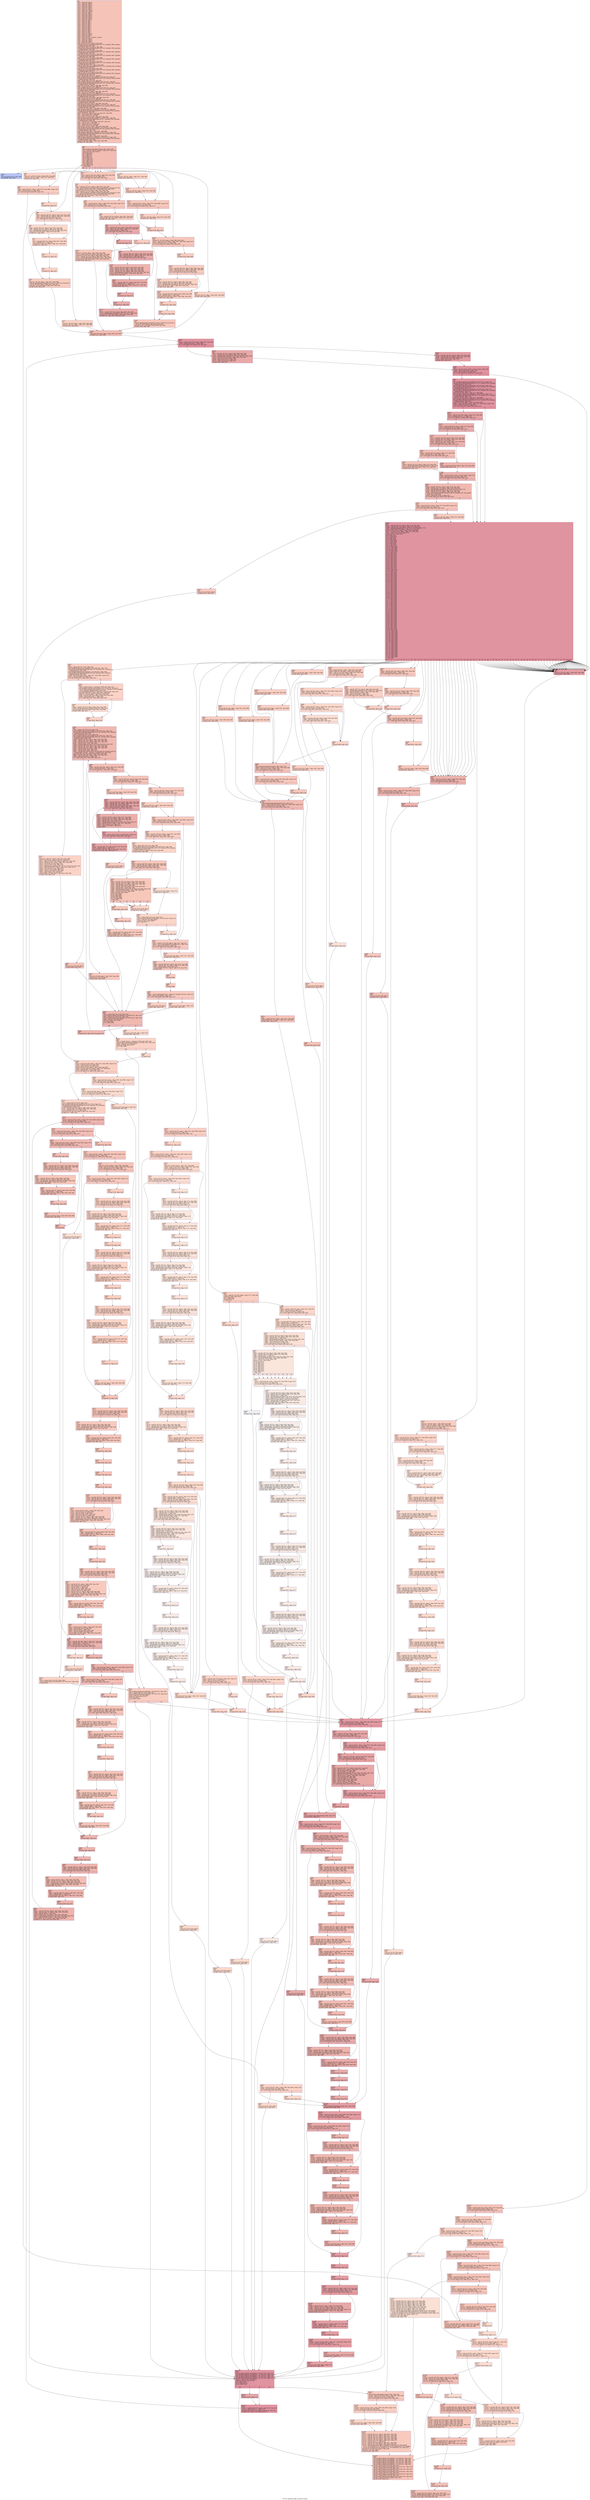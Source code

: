 digraph "CFG for 'quotearg_buffer_restyled' function" {
	label="CFG for 'quotearg_buffer_restyled' function";

	Node0xe73a70 [shape=record,color="#3d50c3ff", style=filled, fillcolor="#e8765c70",label="{%9:\l  %10 = alloca i64, align 8\l  %11 = alloca i8*, align 8\l  %12 = alloca i64, align 8\l  %13 = alloca i8*, align 8\l  %14 = alloca i64, align 8\l  %15 = alloca i32, align 4\l  %16 = alloca i32, align 4\l  %17 = alloca i32*, align 8\l  %18 = alloca i8*, align 8\l  %19 = alloca i8*, align 8\l  %20 = alloca i64, align 8\l  %21 = alloca i64, align 8\l  %22 = alloca i64, align 8\l  %23 = alloca i8*, align 8\l  %24 = alloca i64, align 8\l  %25 = alloca i8, align 1\l  %26 = alloca i8, align 1\l  %27 = alloca i8, align 1\l  %28 = alloca i8, align 1\l  %29 = alloca i8, align 1\l  %30 = alloca i8, align 1\l  %31 = alloca i8, align 1\l  %32 = alloca i8, align 1\l  %33 = alloca i8, align 1\l  %34 = alloca i8, align 1\l  %35 = alloca i8, align 1\l  %36 = alloca i32, align 4\l  %37 = alloca i64, align 8\l  %38 = alloca i8, align 1\l  %39 = alloca %struct.__mbstate_t, align 4\l  %40 = alloca i32, align 4\l  %41 = alloca i64, align 8\l  %42 = alloca i64, align 8\l  %43 = alloca i64, align 8\l  store i8* %0, i8** %11, align 8, !tbaa !959\l  call void @llvm.dbg.declare(metadata i8** %11, metadata !889, metadata\l... !DIExpression()), !dbg !963\l  store i64 %1, i64* %12, align 8, !tbaa !964\l  call void @llvm.dbg.declare(metadata i64* %12, metadata !890, metadata\l... !DIExpression()), !dbg !966\l  store i8* %2, i8** %13, align 8, !tbaa !959\l  call void @llvm.dbg.declare(metadata i8** %13, metadata !891, metadata\l... !DIExpression()), !dbg !967\l  store i64 %3, i64* %14, align 8, !tbaa !964\l  call void @llvm.dbg.declare(metadata i64* %14, metadata !892, metadata\l... !DIExpression()), !dbg !968\l  store i32 %4, i32* %15, align 4, !tbaa !969\l  call void @llvm.dbg.declare(metadata i32* %15, metadata !893, metadata\l... !DIExpression()), !dbg !970\l  store i32 %5, i32* %16, align 4, !tbaa !971\l  call void @llvm.dbg.declare(metadata i32* %16, metadata !894, metadata\l... !DIExpression()), !dbg !973\l  store i32* %6, i32** %17, align 8, !tbaa !959\l  call void @llvm.dbg.declare(metadata i32** %17, metadata !895, metadata\l... !DIExpression()), !dbg !974\l  store i8* %7, i8** %18, align 8, !tbaa !959\l  call void @llvm.dbg.declare(metadata i8** %18, metadata !896, metadata\l... !DIExpression()), !dbg !975\l  store i8* %8, i8** %19, align 8, !tbaa !959\l  call void @llvm.dbg.declare(metadata i8** %19, metadata !897, metadata\l... !DIExpression()), !dbg !976\l  %44 = bitcast i64* %20 to i8*, !dbg !977\l  call void @llvm.lifetime.start.p0i8(i64 8, i8* %44) #22, !dbg !977\l  call void @llvm.dbg.declare(metadata i64* %20, metadata !898, metadata\l... !DIExpression()), !dbg !978\l  %45 = bitcast i64* %21 to i8*, !dbg !979\l  call void @llvm.lifetime.start.p0i8(i64 8, i8* %45) #22, !dbg !979\l  call void @llvm.dbg.declare(metadata i64* %21, metadata !899, metadata\l... !DIExpression()), !dbg !980\l  store i64 0, i64* %21, align 8, !dbg !980, !tbaa !964\l  %46 = bitcast i64* %22 to i8*, !dbg !981\l  call void @llvm.lifetime.start.p0i8(i64 8, i8* %46) #22, !dbg !981\l  call void @llvm.dbg.declare(metadata i64* %22, metadata !900, metadata\l... !DIExpression()), !dbg !982\l  store i64 0, i64* %22, align 8, !dbg !982, !tbaa !964\l  %47 = bitcast i8** %23 to i8*, !dbg !983\l  call void @llvm.lifetime.start.p0i8(i64 8, i8* %47) #22, !dbg !983\l  call void @llvm.dbg.declare(metadata i8** %23, metadata !901, metadata\l... !DIExpression()), !dbg !984\l  store i8* null, i8** %23, align 8, !dbg !984, !tbaa !959\l  %48 = bitcast i64* %24 to i8*, !dbg !985\l  call void @llvm.lifetime.start.p0i8(i64 8, i8* %48) #22, !dbg !985\l  call void @llvm.dbg.declare(metadata i64* %24, metadata !902, metadata\l... !DIExpression()), !dbg !986\l  store i64 0, i64* %24, align 8, !dbg !986, !tbaa !964\l  call void @llvm.lifetime.start.p0i8(i64 1, i8* %25) #22, !dbg !987\l  call void @llvm.dbg.declare(metadata i8* %25, metadata !903, metadata\l... !DIExpression()), !dbg !988\l  store i8 0, i8* %25, align 1, !dbg !988, !tbaa !989\l  call void @llvm.lifetime.start.p0i8(i64 1, i8* %26) #22, !dbg !991\l  call void @llvm.dbg.declare(metadata i8* %26, metadata !904, metadata\l... !DIExpression()), !dbg !992\l  %49 = call i64 @__ctype_get_mb_cur_max() #22, !dbg !993\l  %50 = icmp eq i64 %49, 1, !dbg !994\l  %51 = zext i1 %50 to i8, !dbg !992\l  store i8 %51, i8* %26, align 1, !dbg !992, !tbaa !989\l  call void @llvm.lifetime.start.p0i8(i64 1, i8* %27) #22, !dbg !995\l  call void @llvm.dbg.declare(metadata i8* %27, metadata !905, metadata\l... !DIExpression()), !dbg !996\l  %52 = load i32, i32* %16, align 4, !dbg !997, !tbaa !971\l  %53 = and i32 %52, 2, !dbg !998\l  %54 = icmp ne i32 %53, 0, !dbg !999\l  %55 = zext i1 %54 to i8, !dbg !996\l  store i8 %55, i8* %27, align 1, !dbg !996, !tbaa !989\l  call void @llvm.lifetime.start.p0i8(i64 1, i8* %28) #22, !dbg !1000\l  call void @llvm.dbg.declare(metadata i8* %28, metadata !906, metadata\l... !DIExpression()), !dbg !1001\l  store i8 0, i8* %28, align 1, !dbg !1001, !tbaa !989\l  call void @llvm.lifetime.start.p0i8(i64 1, i8* %29) #22, !dbg !1002\l  call void @llvm.dbg.declare(metadata i8* %29, metadata !907, metadata\l... !DIExpression()), !dbg !1003\l  store i8 0, i8* %29, align 1, !dbg !1003, !tbaa !989\l  call void @llvm.lifetime.start.p0i8(i64 1, i8* %30) #22, !dbg !1004\l  call void @llvm.dbg.declare(metadata i8* %30, metadata !908, metadata\l... !DIExpression()), !dbg !1005\l  store i8 1, i8* %30, align 1, !dbg !1005, !tbaa !989\l  br label %56, !dbg !1004\l}"];
	Node0xe73a70 -> Node0xe74820;
	Node0xe74820 [shape=record,color="#3d50c3ff", style=filled, fillcolor="#e1675170",label="{%56:\l56:                                               \l  call void @llvm.dbg.label(metadata !953), !dbg !1006\l  %57 = load i32, i32* %15, align 4, !dbg !1007, !tbaa !969\l  switch i32 %57, label %145 [\l    i32 6, label %58\l    i32 5, label %59\l    i32 7, label %77\l    i32 8, label %78\l    i32 9, label %78\l    i32 10, label %78\l    i32 3, label %119\l    i32 1, label %120\l    i32 4, label %121\l    i32 2, label %126\l    i32 0, label %144\l  ], !dbg !1008\l|{<s0>def|<s1>6|<s2>5|<s3>7|<s4>8|<s5>9|<s6>10|<s7>3|<s8>1|<s9>4|<s10>2|<s11>0}}"];
	Node0xe74820:s0 -> Node0xe75450;
	Node0xe74820:s1 -> Node0xe74870;
	Node0xe74820:s2 -> Node0xe748c0;
	Node0xe74820:s3 -> Node0xe74b40;
	Node0xe74820:s4 -> Node0xe74b90;
	Node0xe74820:s5 -> Node0xe74b90;
	Node0xe74820:s6 -> Node0xe74b90;
	Node0xe74820:s7 -> Node0xe74ff0;
	Node0xe74820:s8 -> Node0xe75040;
	Node0xe74820:s9 -> Node0xe75090;
	Node0xe74820:s10 -> Node0xe75180;
	Node0xe74820:s11 -> Node0xe75400;
	Node0xe74870 [shape=record,color="#3d50c3ff", style=filled, fillcolor="#f4987a70",label="{%58:\l58:                                               \l  store i32 5, i32* %15, align 4, !dbg !1009, !tbaa !969\l  store i8 1, i8* %27, align 1, !dbg !1011, !tbaa !989\l  br label %59, !dbg !1012\l}"];
	Node0xe74870 -> Node0xe748c0;
	Node0xe748c0 [shape=record,color="#3d50c3ff", style=filled, fillcolor="#f08b6e70",label="{%59:\l59:                                               \l  %60 = load i8, i8* %27, align 1, !dbg !1013, !tbaa !989, !range !1015\l  %61 = trunc i8 %60 to i1, !dbg !1013\l  br i1 %61, label %76, label %62, !dbg !1016\l|{<s0>T|<s1>F}}"];
	Node0xe748c0:s0 -> Node0xe74af0;
	Node0xe748c0:s1 -> Node0xe74910;
	Node0xe74910 [shape=record,color="#3d50c3ff", style=filled, fillcolor="#f4987a70",label="{%62:\l62:                                               \l  br label %63, !dbg !1017\l}"];
	Node0xe74910 -> Node0xe74960;
	Node0xe74960 [shape=record,color="#3d50c3ff", style=filled, fillcolor="#f4987a70",label="{%63:\l63:                                               \l  %64 = load i64, i64* %21, align 8, !dbg !1018, !tbaa !964\l  %65 = load i64, i64* %12, align 8, !dbg !1018, !tbaa !964\l  %66 = icmp ult i64 %64, %65, !dbg !1018\l  br i1 %66, label %67, label %71, !dbg !1021\l|{<s0>T|<s1>F}}"];
	Node0xe74960:s0 -> Node0xe749b0;
	Node0xe74960:s1 -> Node0xe74a00;
	Node0xe749b0 [shape=record,color="#3d50c3ff", style=filled, fillcolor="#f7a88970",label="{%67:\l67:                                               \l  %68 = load i8*, i8** %11, align 8, !dbg !1018, !tbaa !959\l  %69 = load i64, i64* %21, align 8, !dbg !1018, !tbaa !964\l  %70 = getelementptr inbounds i8, i8* %68, i64 %69, !dbg !1018\l  store i8 34, i8* %70, align 1, !dbg !1018, !tbaa !969\l  br label %71, !dbg !1018\l}"];
	Node0xe749b0 -> Node0xe74a00;
	Node0xe74a00 [shape=record,color="#3d50c3ff", style=filled, fillcolor="#f4987a70",label="{%71:\l71:                                               \l  %72 = load i64, i64* %21, align 8, !dbg !1021, !tbaa !964\l  %73 = add i64 %72, 1, !dbg !1021\l  store i64 %73, i64* %21, align 8, !dbg !1021, !tbaa !964\l  br label %74, !dbg !1021\l}"];
	Node0xe74a00 -> Node0xe74a50;
	Node0xe74a50 [shape=record,color="#3d50c3ff", style=filled, fillcolor="#f4987a70",label="{%74:\l74:                                               \l  br label %75, !dbg !1021\l}"];
	Node0xe74a50 -> Node0xe74aa0;
	Node0xe74aa0 [shape=record,color="#3d50c3ff", style=filled, fillcolor="#f4987a70",label="{%75:\l75:                                               \l  br label %76, !dbg !1021\l}"];
	Node0xe74aa0 -> Node0xe74af0;
	Node0xe74af0 [shape=record,color="#3d50c3ff", style=filled, fillcolor="#f08b6e70",label="{%76:\l76:                                               \l  store i8 1, i8* %25, align 1, !dbg !1022, !tbaa !989\l  store i8* getelementptr inbounds ([2 x i8], [2 x i8]* @.str.10.66, i64 0,\l... i64 0), i8** %23, align 8, !dbg !1023, !tbaa !959\l  store i64 1, i64* %24, align 8, !dbg !1024, !tbaa !964\l  br label %146, !dbg !1025\l}"];
	Node0xe74af0 -> Node0xe754a0;
	Node0xe74b40 [shape=record,color="#3d50c3ff", style=filled, fillcolor="#f4987a70",label="{%77:\l77:                                               \l  store i8 1, i8* %25, align 1, !dbg !1026, !tbaa !989\l  store i8 0, i8* %27, align 1, !dbg !1027, !tbaa !989\l  br label %146, !dbg !1028\l}"];
	Node0xe74b40 -> Node0xe754a0;
	Node0xe74b90 [shape=record,color="#3d50c3ff", style=filled, fillcolor="#ed836670",label="{%78:\l78:                                               \l  %79 = load i32, i32* %15, align 4, !dbg !1029, !tbaa !969\l  %80 = icmp ne i32 %79, 10, !dbg !1032\l  br i1 %80, label %81, label %86, !dbg !1033\l|{<s0>T|<s1>F}}"];
	Node0xe74b90:s0 -> Node0xe74be0;
	Node0xe74b90:s1 -> Node0xe74c30;
	Node0xe74be0 [shape=record,color="#3d50c3ff", style=filled, fillcolor="#f2907270",label="{%81:\l81:                                               \l  %82 = load i32, i32* %15, align 4, !dbg !1034, !tbaa !969\l  %83 = call i8* @gettext_quote(i8* noundef getelementptr inbounds ([2 x i8],\l... [2 x i8]* @.str.11.67, i64 0, i64 0), i32 noundef %82), !dbg !1036\l  store i8* %83, i8** %18, align 8, !dbg !1037, !tbaa !959\l  %84 = load i32, i32* %15, align 4, !dbg !1038, !tbaa !969\l  %85 = call i8* @gettext_quote(i8* noundef getelementptr inbounds ([2 x i8],\l... [2 x i8]* @.str.12.68, i64 0, i64 0), i32 noundef %84), !dbg !1039\l  store i8* %85, i8** %19, align 8, !dbg !1040, !tbaa !959\l  br label %86, !dbg !1041\l}"];
	Node0xe74be0 -> Node0xe74c30;
	Node0xe74c30 [shape=record,color="#3d50c3ff", style=filled, fillcolor="#ed836670",label="{%86:\l86:                                               \l  %87 = load i8, i8* %27, align 1, !dbg !1042, !tbaa !989, !range !1015\l  %88 = trunc i8 %87 to i1, !dbg !1042\l  br i1 %88, label %115, label %89, !dbg !1044\l|{<s0>T|<s1>F}}"];
	Node0xe74c30:s0 -> Node0xe74fa0;
	Node0xe74c30:s1 -> Node0xe74c80;
	Node0xe74c80 [shape=record,color="#3d50c3ff", style=filled, fillcolor="#f2907270",label="{%89:\l89:                                               \l  %90 = load i8*, i8** %18, align 8, !dbg !1045, !tbaa !959\l  store i8* %90, i8** %23, align 8, !dbg !1047, !tbaa !959\l  br label %91, !dbg !1048\l}"];
	Node0xe74c80 -> Node0xe74cd0;
	Node0xe74cd0 [shape=record,color="#3d50c3ff", style=filled, fillcolor="#cc403a70",label="{%91:\l91:                                               \l  %92 = load i8*, i8** %23, align 8, !dbg !1049, !tbaa !959\l  %93 = load i8, i8* %92, align 1, !dbg !1051, !tbaa !969\l  %94 = icmp ne i8 %93, 0, !dbg !1052\l  br i1 %94, label %95, label %114, !dbg !1052\l|{<s0>T|<s1>F}}"];
	Node0xe74cd0:s0 -> Node0xe74d20;
	Node0xe74cd0:s1 -> Node0xe74f50;
	Node0xe74d20 [shape=record,color="#3d50c3ff", style=filled, fillcolor="#cc403a70",label="{%95:\l95:                                               \l  br label %96, !dbg !1053\l}"];
	Node0xe74d20 -> Node0xe74d70;
	Node0xe74d70 [shape=record,color="#3d50c3ff", style=filled, fillcolor="#cc403a70",label="{%96:\l96:                                               \l  %97 = load i64, i64* %21, align 8, !dbg !1054, !tbaa !964\l  %98 = load i64, i64* %12, align 8, !dbg !1054, !tbaa !964\l  %99 = icmp ult i64 %97, %98, !dbg !1054\l  br i1 %99, label %100, label %106, !dbg !1057\l|{<s0>T|<s1>F}}"];
	Node0xe74d70:s0 -> Node0xe74dc0;
	Node0xe74d70:s1 -> Node0xe74e10;
	Node0xe74dc0 [shape=record,color="#3d50c3ff", style=filled, fillcolor="#d8564670",label="{%100:\l100:                                              \l  %101 = load i8*, i8** %23, align 8, !dbg !1054, !tbaa !959\l  %102 = load i8, i8* %101, align 1, !dbg !1054, !tbaa !969\l  %103 = load i8*, i8** %11, align 8, !dbg !1054, !tbaa !959\l  %104 = load i64, i64* %21, align 8, !dbg !1054, !tbaa !964\l  %105 = getelementptr inbounds i8, i8* %103, i64 %104, !dbg !1054\l  store i8 %102, i8* %105, align 1, !dbg !1054, !tbaa !969\l  br label %106, !dbg !1054\l}"];
	Node0xe74dc0 -> Node0xe74e10;
	Node0xe74e10 [shape=record,color="#3d50c3ff", style=filled, fillcolor="#cc403a70",label="{%106:\l106:                                              \l  %107 = load i64, i64* %21, align 8, !dbg !1057, !tbaa !964\l  %108 = add i64 %107, 1, !dbg !1057\l  store i64 %108, i64* %21, align 8, !dbg !1057, !tbaa !964\l  br label %109, !dbg !1057\l}"];
	Node0xe74e10 -> Node0xe74e60;
	Node0xe74e60 [shape=record,color="#3d50c3ff", style=filled, fillcolor="#cc403a70",label="{%109:\l109:                                              \l  br label %110, !dbg !1057\l}"];
	Node0xe74e60 -> Node0xe74eb0;
	Node0xe74eb0 [shape=record,color="#3d50c3ff", style=filled, fillcolor="#cc403a70",label="{%110:\l110:                                              \l  br label %111, !dbg !1057\l}"];
	Node0xe74eb0 -> Node0xe74f00;
	Node0xe74f00 [shape=record,color="#3d50c3ff", style=filled, fillcolor="#cc403a70",label="{%111:\l111:                                              \l  %112 = load i8*, i8** %23, align 8, !dbg !1058, !tbaa !959\l  %113 = getelementptr inbounds i8, i8* %112, i32 1, !dbg !1058\l  store i8* %113, i8** %23, align 8, !dbg !1058, !tbaa !959\l  br label %91, !dbg !1059, !llvm.loop !1060\l}"];
	Node0xe74f00 -> Node0xe74cd0;
	Node0xe74f50 [shape=record,color="#3d50c3ff", style=filled, fillcolor="#f2907270",label="{%114:\l114:                                              \l  br label %115, !dbg !1061\l}"];
	Node0xe74f50 -> Node0xe74fa0;
	Node0xe74fa0 [shape=record,color="#3d50c3ff", style=filled, fillcolor="#ed836670",label="{%115:\l115:                                              \l  store i8 1, i8* %25, align 1, !dbg !1064, !tbaa !989\l  %116 = load i8*, i8** %19, align 8, !dbg !1065, !tbaa !959\l  store i8* %116, i8** %23, align 8, !dbg !1066, !tbaa !959\l  %117 = load i8*, i8** %23, align 8, !dbg !1067, !tbaa !959\l  %118 = call i64 @strlen(i8* noundef %117) #23, !dbg !1068\l  store i64 %118, i64* %24, align 8, !dbg !1069, !tbaa !964\l  br label %146, !dbg !1070\l}"];
	Node0xe74fa0 -> Node0xe754a0;
	Node0xe74ff0 [shape=record,color="#3d50c3ff", style=filled, fillcolor="#f4987a70",label="{%119:\l119:                                              \l  store i8 1, i8* %25, align 1, !dbg !1071, !tbaa !989\l  br label %120, !dbg !1072\l}"];
	Node0xe74ff0 -> Node0xe75040;
	Node0xe75040 [shape=record,color="#3d50c3ff", style=filled, fillcolor="#f08b6e70",label="{%120:\l120:                                              \l  store i8 1, i8* %27, align 1, !dbg !1073, !tbaa !989\l  br label %121, !dbg !1074\l}"];
	Node0xe75040 -> Node0xe75090;
	Node0xe75090 [shape=record,color="#3d50c3ff", style=filled, fillcolor="#ed836670",label="{%121:\l121:                                              \l  %122 = load i8, i8* %27, align 1, !dbg !1075, !tbaa !989, !range !1015\l  %123 = trunc i8 %122 to i1, !dbg !1075\l  br i1 %123, label %125, label %124, !dbg !1077\l|{<s0>T|<s1>F}}"];
	Node0xe75090:s0 -> Node0xe75130;
	Node0xe75090:s1 -> Node0xe750e0;
	Node0xe750e0 [shape=record,color="#3d50c3ff", style=filled, fillcolor="#f2907270",label="{%124:\l124:                                              \l  store i8 1, i8* %25, align 1, !dbg !1078, !tbaa !989\l  br label %125, !dbg !1079\l}"];
	Node0xe750e0 -> Node0xe75130;
	Node0xe75130 [shape=record,color="#3d50c3ff", style=filled, fillcolor="#ed836670",label="{%125:\l125:                                              \l  br label %126, !dbg !1075\l}"];
	Node0xe75130 -> Node0xe75180;
	Node0xe75180 [shape=record,color="#3d50c3ff", style=filled, fillcolor="#ec7f6370",label="{%126:\l126:                                              \l  store i32 2, i32* %15, align 4, !dbg !1080, !tbaa !969\l  %127 = load i8, i8* %27, align 1, !dbg !1081, !tbaa !989, !range !1015\l  %128 = trunc i8 %127 to i1, !dbg !1081\l  br i1 %128, label %143, label %129, !dbg !1083\l|{<s0>T|<s1>F}}"];
	Node0xe75180:s0 -> Node0xe753b0;
	Node0xe75180:s1 -> Node0xe751d0;
	Node0xe751d0 [shape=record,color="#3d50c3ff", style=filled, fillcolor="#f08b6e70",label="{%129:\l129:                                              \l  br label %130, !dbg !1084\l}"];
	Node0xe751d0 -> Node0xe75220;
	Node0xe75220 [shape=record,color="#3d50c3ff", style=filled, fillcolor="#f08b6e70",label="{%130:\l130:                                              \l  %131 = load i64, i64* %21, align 8, !dbg !1085, !tbaa !964\l  %132 = load i64, i64* %12, align 8, !dbg !1085, !tbaa !964\l  %133 = icmp ult i64 %131, %132, !dbg !1085\l  br i1 %133, label %134, label %138, !dbg !1088\l|{<s0>T|<s1>F}}"];
	Node0xe75220:s0 -> Node0xe75270;
	Node0xe75220:s1 -> Node0xe752c0;
	Node0xe75270 [shape=record,color="#3d50c3ff", style=filled, fillcolor="#f4987a70",label="{%134:\l134:                                              \l  %135 = load i8*, i8** %11, align 8, !dbg !1085, !tbaa !959\l  %136 = load i64, i64* %21, align 8, !dbg !1085, !tbaa !964\l  %137 = getelementptr inbounds i8, i8* %135, i64 %136, !dbg !1085\l  store i8 39, i8* %137, align 1, !dbg !1085, !tbaa !969\l  br label %138, !dbg !1085\l}"];
	Node0xe75270 -> Node0xe752c0;
	Node0xe752c0 [shape=record,color="#3d50c3ff", style=filled, fillcolor="#f08b6e70",label="{%138:\l138:                                              \l  %139 = load i64, i64* %21, align 8, !dbg !1088, !tbaa !964\l  %140 = add i64 %139, 1, !dbg !1088\l  store i64 %140, i64* %21, align 8, !dbg !1088, !tbaa !964\l  br label %141, !dbg !1088\l}"];
	Node0xe752c0 -> Node0xe75310;
	Node0xe75310 [shape=record,color="#3d50c3ff", style=filled, fillcolor="#f08b6e70",label="{%141:\l141:                                              \l  br label %142, !dbg !1088\l}"];
	Node0xe75310 -> Node0xe75360;
	Node0xe75360 [shape=record,color="#3d50c3ff", style=filled, fillcolor="#f08b6e70",label="{%142:\l142:                                              \l  br label %143, !dbg !1088\l}"];
	Node0xe75360 -> Node0xe753b0;
	Node0xe753b0 [shape=record,color="#3d50c3ff", style=filled, fillcolor="#ec7f6370",label="{%143:\l143:                                              \l  store i8* getelementptr inbounds ([2 x i8], [2 x i8]* @.str.12.68, i64 0,\l... i64 0), i8** %23, align 8, !dbg !1089, !tbaa !959\l  store i64 1, i64* %24, align 8, !dbg !1090, !tbaa !964\l  br label %146, !dbg !1091\l}"];
	Node0xe753b0 -> Node0xe754a0;
	Node0xe75400 [shape=record,color="#3d50c3ff", style=filled, fillcolor="#f4987a70",label="{%144:\l144:                                              \l  store i8 0, i8* %27, align 1, !dbg !1092, !tbaa !989\l  br label %146, !dbg !1093\l}"];
	Node0xe75400 -> Node0xe754a0;
	Node0xe75450 [shape=record,color="#3d50c3ff", style=filled, fillcolor="#5b7ae570",label="{%145:\l145:                                              \l  call void @abort() #24, !dbg !1094\l  unreachable, !dbg !1094\l}"];
	Node0xe754a0 [shape=record,color="#3d50c3ff", style=filled, fillcolor="#e1675170",label="{%146:\l146:                                              \l  store i64 0, i64* %20, align 8, !dbg !1095, !tbaa !964\l  br label %147, !dbg !1096\l}"];
	Node0xe754a0 -> Node0xe754f0;
	Node0xe754f0 [shape=record,color="#b70d28ff", style=filled, fillcolor="#b70d2870",label="{%147:\l147:                                              \l  %148 = load i64, i64* %14, align 8, !dbg !1097, !tbaa !964\l  %149 = icmp eq i64 %148, -1, !dbg !1098\l  br i1 %149, label %150, label %158, !dbg !1097\l|{<s0>T|<s1>F}}"];
	Node0xe754f0:s0 -> Node0xe75540;
	Node0xe754f0:s1 -> Node0xe75590;
	Node0xe75540 [shape=record,color="#3d50c3ff", style=filled, fillcolor="#ca3b3770",label="{%150:\l150:                                              \l  %151 = load i8*, i8** %13, align 8, !dbg !1099, !tbaa !959\l  %152 = load i64, i64* %20, align 8, !dbg !1100, !tbaa !964\l  %153 = getelementptr inbounds i8, i8* %151, i64 %152, !dbg !1099\l  %154 = load i8, i8* %153, align 1, !dbg !1099, !tbaa !969\l  %155 = sext i8 %154 to i32, !dbg !1099\l  %156 = icmp eq i32 %155, 0, !dbg !1101\l  %157 = zext i1 %156 to i32, !dbg !1101\l  br label %163, !dbg !1097\l}"];
	Node0xe75540 -> Node0xe755e0;
	Node0xe75590 [shape=record,color="#b70d28ff", style=filled, fillcolor="#be242e70",label="{%158:\l158:                                              \l  %159 = load i64, i64* %20, align 8, !dbg !1102, !tbaa !964\l  %160 = load i64, i64* %14, align 8, !dbg !1103, !tbaa !964\l  %161 = icmp eq i64 %159, %160, !dbg !1104\l  %162 = zext i1 %161 to i32, !dbg !1104\l  br label %163, !dbg !1097\l}"];
	Node0xe75590 -> Node0xe755e0;
	Node0xe755e0 [shape=record,color="#b70d28ff", style=filled, fillcolor="#b70d2870",label="{%163:\l163:                                              \l  %164 = phi i32 [ %157, %150 ], [ %162, %158 ], !dbg !1097\l  %165 = icmp ne i32 %164, 0, !dbg !1105\l  %166 = xor i1 %165, true, !dbg !1105\l  br i1 %166, label %167, label %1079, !dbg !1106\l|{<s0>T|<s1>F}}"];
	Node0xe755e0:s0 -> Node0xe75630;
	Node0xe755e0:s1 -> Node0xe7c2a0;
	Node0xe75630 [shape=record,color="#b70d28ff", style=filled, fillcolor="#b70d2870",label="{%167:\l167:                                              \l  call void @llvm.lifetime.start.p0i8(i64 1, i8* %31) #22, !dbg !1107\l  call void @llvm.dbg.declare(metadata i8* %31, metadata !909, metadata\l... !DIExpression()), !dbg !1108\l  call void @llvm.lifetime.start.p0i8(i64 1, i8* %32) #22, !dbg !1109\l  call void @llvm.dbg.declare(metadata i8* %32, metadata !913, metadata\l... !DIExpression()), !dbg !1110\l  call void @llvm.lifetime.start.p0i8(i64 1, i8* %33) #22, !dbg !1111\l  call void @llvm.dbg.declare(metadata i8* %33, metadata !914, metadata\l... !DIExpression()), !dbg !1112\l  store i8 0, i8* %33, align 1, !dbg !1112, !tbaa !989\l  call void @llvm.lifetime.start.p0i8(i64 1, i8* %34) #22, !dbg !1113\l  call void @llvm.dbg.declare(metadata i8* %34, metadata !915, metadata\l... !DIExpression()), !dbg !1114\l  store i8 0, i8* %34, align 1, !dbg !1114, !tbaa !989\l  call void @llvm.lifetime.start.p0i8(i64 1, i8* %35) #22, !dbg !1115\l  call void @llvm.dbg.declare(metadata i8* %35, metadata !916, metadata\l... !DIExpression()), !dbg !1116\l  store i8 0, i8* %35, align 1, !dbg !1116, !tbaa !989\l  %168 = load i8, i8* %25, align 1, !dbg !1117, !tbaa !989, !range !1015\l  %169 = trunc i8 %168 to i1, !dbg !1117\l  br i1 %169, label %170, label %206, !dbg !1119\l|{<s0>T|<s1>F}}"];
	Node0xe75630:s0 -> Node0xe75680;
	Node0xe75630:s1 -> Node0xe759f0;
	Node0xe75680 [shape=record,color="#3d50c3ff", style=filled, fillcolor="#c32e3170",label="{%170:\l170:                                              \l  %171 = load i32, i32* %15, align 4, !dbg !1120, !tbaa !969\l  %172 = icmp ne i32 %171, 2, !dbg !1121\l  br i1 %172, label %173, label %206, !dbg !1122\l|{<s0>T|<s1>F}}"];
	Node0xe75680:s0 -> Node0xe756d0;
	Node0xe75680:s1 -> Node0xe759f0;
	Node0xe756d0 [shape=record,color="#3d50c3ff", style=filled, fillcolor="#d0473d70",label="{%173:\l173:                                              \l  %174 = load i64, i64* %24, align 8, !dbg !1123, !tbaa !964\l  %175 = icmp ne i64 %174, 0, !dbg !1123\l  br i1 %175, label %176, label %206, !dbg !1124\l|{<s0>T|<s1>F}}"];
	Node0xe756d0:s0 -> Node0xe75720;
	Node0xe756d0:s1 -> Node0xe759f0;
	Node0xe75720 [shape=record,color="#3d50c3ff", style=filled, fillcolor="#d6524470",label="{%176:\l176:                                              \l  %177 = load i64, i64* %20, align 8, !dbg !1125, !tbaa !964\l  %178 = load i64, i64* %24, align 8, !dbg !1126, !tbaa !964\l  %179 = add i64 %177, %178, !dbg !1127\l  %180 = load i64, i64* %14, align 8, !dbg !1128, !tbaa !964\l  %181 = icmp eq i64 %180, -1, !dbg !1129\l  br i1 %181, label %182, label %188, !dbg !1130\l|{<s0>T|<s1>F}}"];
	Node0xe75720:s0 -> Node0xe75770;
	Node0xe75720:s1 -> Node0xe75810;
	Node0xe75770 [shape=record,color="#3d50c3ff", style=filled, fillcolor="#e1675170",label="{%182:\l182:                                              \l  %183 = load i64, i64* %24, align 8, !dbg !1131, !tbaa !964\l  %184 = icmp ult i64 1, %183, !dbg !1132\l  br i1 %184, label %185, label %188, !dbg !1128\l|{<s0>T|<s1>F}}"];
	Node0xe75770:s0 -> Node0xe757c0;
	Node0xe75770:s1 -> Node0xe75810;
	Node0xe757c0 [shape=record,color="#3d50c3ff", style=filled, fillcolor="#e97a5f70",label="{%185:\l185:                                              \l  %186 = load i8*, i8** %13, align 8, !dbg !1133, !tbaa !959\l  %187 = call i64 @strlen(i8* noundef %186) #23, !dbg !1134\l  store i64 %187, i64* %14, align 8, !dbg !1135, !tbaa !964\l  br label %190, !dbg !1128\l}"];
	Node0xe757c0 -> Node0xe75860;
	Node0xe75810 [shape=record,color="#3d50c3ff", style=filled, fillcolor="#d8564670",label="{%188:\l188:                                              \l  %189 = load i64, i64* %14, align 8, !dbg !1136, !tbaa !964\l  br label %190, !dbg !1128\l}"];
	Node0xe75810 -> Node0xe75860;
	Node0xe75860 [shape=record,color="#3d50c3ff", style=filled, fillcolor="#d6524470",label="{%190:\l190:                                              \l  %191 = phi i64 [ %187, %185 ], [ %189, %188 ], !dbg !1128\l  %192 = icmp ule i64 %179, %191, !dbg !1137\l  br i1 %192, label %193, label %206, !dbg !1138\l|{<s0>T|<s1>F}}"];
	Node0xe75860:s0 -> Node0xe758b0;
	Node0xe75860:s1 -> Node0xe759f0;
	Node0xe758b0 [shape=record,color="#3d50c3ff", style=filled, fillcolor="#de614d70",label="{%193:\l193:                                              \l  %194 = load i8*, i8** %13, align 8, !dbg !1139, !tbaa !959\l  %195 = load i64, i64* %20, align 8, !dbg !1140, !tbaa !964\l  %196 = getelementptr inbounds i8, i8* %194, i64 %195, !dbg !1141\l  %197 = load i8*, i8** %23, align 8, !dbg !1142, !tbaa !959\l  %198 = load i64, i64* %24, align 8, !dbg !1143, !tbaa !964\l  %199 = call i32 @memcmp(i8* noundef %196, i8* noundef %197, i64 noundef\l... %198) #23, !dbg !1144\l  %200 = icmp eq i32 %199, 0, !dbg !1145\l  br i1 %200, label %201, label %206, !dbg !1146\l|{<s0>T|<s1>F}}"];
	Node0xe758b0:s0 -> Node0xe75900;
	Node0xe758b0:s1 -> Node0xe759f0;
	Node0xe75900 [shape=record,color="#3d50c3ff", style=filled, fillcolor="#e97a5f70",label="{%201:\l201:                                              \l  %202 = load i8, i8* %27, align 1, !dbg !1147, !tbaa !989, !range !1015\l  %203 = trunc i8 %202 to i1, !dbg !1147\l  br i1 %203, label %204, label %205, !dbg !1150\l|{<s0>T|<s1>F}}"];
	Node0xe75900:s0 -> Node0xe75950;
	Node0xe75900:s1 -> Node0xe759a0;
	Node0xe75950 [shape=record,color="#3d50c3ff", style=filled, fillcolor="#ef886b70",label="{%204:\l204:                                              \l  store i32 16, i32* %36, align 4\l  br label %1073, !dbg !1151\l}"];
	Node0xe75950 -> Node0xe7c1b0;
	Node0xe759a0 [shape=record,color="#3d50c3ff", style=filled, fillcolor="#ef886b70",label="{%205:\l205:                                              \l  store i8 1, i8* %33, align 1, !dbg !1152, !tbaa !989\l  br label %206, !dbg !1153\l}"];
	Node0xe759a0 -> Node0xe759f0;
	Node0xe759f0 [shape=record,color="#b70d28ff", style=filled, fillcolor="#b70d2870",label="{%206:\l206:                                              \l  %207 = load i8*, i8** %13, align 8, !dbg !1154, !tbaa !959\l  %208 = load i64, i64* %20, align 8, !dbg !1155, !tbaa !964\l  %209 = getelementptr inbounds i8, i8* %207, i64 %208, !dbg !1154\l  %210 = load i8, i8* %209, align 1, !dbg !1154, !tbaa !969\l  store i8 %210, i8* %31, align 1, !dbg !1156, !tbaa !969\l  %211 = load i8, i8* %31, align 1, !dbg !1157, !tbaa !969\l  %212 = zext i8 %211 to i32, !dbg !1157\l  switch i32 %212, label %567 [\l    i32 0, label %213\l    i32 63, label %341\l    i32 7, label %441\l    i32 8, label %442\l    i32 12, label %443\l    i32 10, label %444\l    i32 13, label %445\l    i32 9, label %446\l    i32 11, label %447\l    i32 92, label %448\l    i32 123, label %482\l    i32 125, label %482\l    i32 35, label %496\l    i32 126, label %496\l    i32 32, label %501\l    i32 33, label %502\l    i32 34, label %502\l    i32 36, label %502\l    i32 38, label %502\l    i32 40, label %502\l    i32 41, label %502\l    i32 42, label %502\l    i32 59, label %502\l    i32 60, label %502\l    i32 61, label %502\l    i32 62, label %502\l    i32 91, label %502\l    i32 94, label %502\l    i32 96, label %502\l    i32 124, label %502\l    i32 39, label %510\l    i32 37, label %566\l    i32 43, label %566\l    i32 44, label %566\l    i32 45, label %566\l    i32 46, label %566\l    i32 47, label %566\l    i32 48, label %566\l    i32 49, label %566\l    i32 50, label %566\l    i32 51, label %566\l    i32 52, label %566\l    i32 53, label %566\l    i32 54, label %566\l    i32 55, label %566\l    i32 56, label %566\l    i32 57, label %566\l    i32 58, label %566\l    i32 65, label %566\l    i32 66, label %566\l    i32 67, label %566\l    i32 68, label %566\l    i32 69, label %566\l    i32 70, label %566\l    i32 71, label %566\l    i32 72, label %566\l    i32 73, label %566\l    i32 74, label %566\l    i32 75, label %566\l    i32 76, label %566\l    i32 77, label %566\l    i32 78, label %566\l    i32 79, label %566\l    i32 80, label %566\l    i32 81, label %566\l    i32 82, label %566\l    i32 83, label %566\l    i32 84, label %566\l    i32 85, label %566\l    i32 86, label %566\l    i32 87, label %566\l    i32 88, label %566\l    i32 89, label %566\l    i32 90, label %566\l    i32 93, label %566\l    i32 95, label %566\l    i32 97, label %566\l    i32 98, label %566\l    i32 99, label %566\l    i32 100, label %566\l    i32 101, label %566\l    i32 102, label %566\l    i32 103, label %566\l    i32 104, label %566\l    i32 105, label %566\l    i32 106, label %566\l    i32 107, label %566\l    i32 108, label %566\l    i32 109, label %566\l    i32 110, label %566\l    i32 111, label %566\l    i32 112, label %566\l    i32 113, label %566\l    i32 114, label %566\l    i32 115, label %566\l    i32 116, label %566\l    i32 117, label %566\l    i32 118, label %566\l    i32 119, label %566\l    i32 120, label %566\l    i32 121, label %566\l    i32 122, label %566\l  ], !dbg !1158\l|{<s0>def|<s1>0|<s2>63|<s3>7|<s4>8|<s5>12|<s6>10|<s7>13|<s8>9|<s9>11|<s10>92|<s11>123|<s12>125|<s13>35|<s14>126|<s15>32|<s16>33|<s17>34|<s18>36|<s19>38|<s20>40|<s21>41|<s22>42|<s23>59|<s24>60|<s25>61|<s26>62|<s27>91|<s28>94|<s29>96|<s30>124|<s31>39|<s32>37|<s33>43|<s34>44|<s35>45|<s36>46|<s37>47|<s38>48|<s39>49|<s40>50|<s41>51|<s42>52|<s43>53|<s44>54|<s45>55|<s46>56|<s47>57|<s48>58|<s49>65|<s50>66|<s51>67|<s52>68|<s53>69|<s54>70|<s55>71|<s56>72|<s57>73|<s58>74|<s59>75|<s60>76|<s61>77|<s62>78|<s63>79|<s64>truncated...}}"];
	Node0xe759f0:s0 -> Node0xe78790;
	Node0xe759f0:s1 -> Node0xe75a40;
	Node0xe759f0:s2 -> Node0xe76990;
	Node0xe759f0:s3 -> Node0xe774d0;
	Node0xe759f0:s4 -> Node0xe77520;
	Node0xe759f0:s5 -> Node0xe77570;
	Node0xe759f0:s6 -> Node0xe775c0;
	Node0xe759f0:s7 -> Node0xe77610;
	Node0xe759f0:s8 -> Node0xe77660;
	Node0xe759f0:s9 -> Node0xe776b0;
	Node0xe759f0:s10 -> Node0xe77700;
	Node0xe759f0:s11 -> Node0xe77c00;
	Node0xe759f0:s12 -> Node0xe77c00;
	Node0xe759f0:s13 -> Node0xe77d90;
	Node0xe759f0:s14 -> Node0xe77d90;
	Node0xe759f0:s15 -> Node0xe77e80;
	Node0xe759f0:s16 -> Node0xe77ed0;
	Node0xe759f0:s17 -> Node0xe77ed0;
	Node0xe759f0:s18 -> Node0xe77ed0;
	Node0xe759f0:s19 -> Node0xe77ed0;
	Node0xe759f0:s20 -> Node0xe77ed0;
	Node0xe759f0:s21 -> Node0xe77ed0;
	Node0xe759f0:s22 -> Node0xe77ed0;
	Node0xe759f0:s23 -> Node0xe77ed0;
	Node0xe759f0:s24 -> Node0xe77ed0;
	Node0xe759f0:s25 -> Node0xe77ed0;
	Node0xe759f0:s26 -> Node0xe77ed0;
	Node0xe759f0:s27 -> Node0xe77ed0;
	Node0xe759f0:s28 -> Node0xe77ed0;
	Node0xe759f0:s29 -> Node0xe77ed0;
	Node0xe759f0:s30 -> Node0xe77ed0;
	Node0xe759f0:s31 -> Node0xe78010;
	Node0xe759f0:s32 -> Node0xe78740;
	Node0xe759f0:s33 -> Node0xe78740;
	Node0xe759f0:s34 -> Node0xe78740;
	Node0xe759f0:s35 -> Node0xe78740;
	Node0xe759f0:s36 -> Node0xe78740;
	Node0xe759f0:s37 -> Node0xe78740;
	Node0xe759f0:s38 -> Node0xe78740;
	Node0xe759f0:s39 -> Node0xe78740;
	Node0xe759f0:s40 -> Node0xe78740;
	Node0xe759f0:s41 -> Node0xe78740;
	Node0xe759f0:s42 -> Node0xe78740;
	Node0xe759f0:s43 -> Node0xe78740;
	Node0xe759f0:s44 -> Node0xe78740;
	Node0xe759f0:s45 -> Node0xe78740;
	Node0xe759f0:s46 -> Node0xe78740;
	Node0xe759f0:s47 -> Node0xe78740;
	Node0xe759f0:s48 -> Node0xe78740;
	Node0xe759f0:s49 -> Node0xe78740;
	Node0xe759f0:s50 -> Node0xe78740;
	Node0xe759f0:s51 -> Node0xe78740;
	Node0xe759f0:s52 -> Node0xe78740;
	Node0xe759f0:s53 -> Node0xe78740;
	Node0xe759f0:s54 -> Node0xe78740;
	Node0xe759f0:s55 -> Node0xe78740;
	Node0xe759f0:s56 -> Node0xe78740;
	Node0xe759f0:s57 -> Node0xe78740;
	Node0xe759f0:s58 -> Node0xe78740;
	Node0xe759f0:s59 -> Node0xe78740;
	Node0xe759f0:s60 -> Node0xe78740;
	Node0xe759f0:s61 -> Node0xe78740;
	Node0xe759f0:s62 -> Node0xe78740;
	Node0xe759f0:s63 -> Node0xe78740;
	Node0xe759f0:s64 -> Node0xe78740;
	Node0xe759f0:s64 -> Node0xe78740;
	Node0xe759f0:s64 -> Node0xe78740;
	Node0xe759f0:s64 -> Node0xe78740;
	Node0xe759f0:s64 -> Node0xe78740;
	Node0xe759f0:s64 -> Node0xe78740;
	Node0xe759f0:s64 -> Node0xe78740;
	Node0xe759f0:s64 -> Node0xe78740;
	Node0xe759f0:s64 -> Node0xe78740;
	Node0xe759f0:s64 -> Node0xe78740;
	Node0xe759f0:s64 -> Node0xe78740;
	Node0xe759f0:s64 -> Node0xe78740;
	Node0xe759f0:s64 -> Node0xe78740;
	Node0xe759f0:s64 -> Node0xe78740;
	Node0xe759f0:s64 -> Node0xe78740;
	Node0xe759f0:s64 -> Node0xe78740;
	Node0xe759f0:s64 -> Node0xe78740;
	Node0xe759f0:s64 -> Node0xe78740;
	Node0xe759f0:s64 -> Node0xe78740;
	Node0xe759f0:s64 -> Node0xe78740;
	Node0xe759f0:s64 -> Node0xe78740;
	Node0xe759f0:s64 -> Node0xe78740;
	Node0xe759f0:s64 -> Node0xe78740;
	Node0xe759f0:s64 -> Node0xe78740;
	Node0xe759f0:s64 -> Node0xe78740;
	Node0xe759f0:s64 -> Node0xe78740;
	Node0xe759f0:s64 -> Node0xe78740;
	Node0xe759f0:s64 -> Node0xe78740;
	Node0xe759f0:s64 -> Node0xe78740;
	Node0xe759f0:s64 -> Node0xe78740;
	Node0xe759f0:s64 -> Node0xe78740;
	Node0xe759f0:s64 -> Node0xe78740;
	Node0xe759f0:s64 -> Node0xe78740;
	Node0xe759f0:s64 -> Node0xe78740;
	Node0xe759f0:s64 -> Node0xe78740;
	Node0xe759f0:s64 -> Node0xe78740;
	Node0xe759f0:s64 -> Node0xe78740;
	Node0xe759f0:s64 -> Node0xe78740;
	Node0xe759f0:s64 -> Node0xe78740;
	Node0xe75a40 [shape=record,color="#3d50c3ff", style=filled, fillcolor="#f2907270",label="{%213:\l213:                                              \l  %214 = load i8, i8* %25, align 1, !dbg !1159, !tbaa !989, !range !1015\l  %215 = trunc i8 %214 to i1, !dbg !1159\l  br i1 %215, label %216, label %334, !dbg !1161\l|{<s0>T|<s1>F}}"];
	Node0xe75a40:s0 -> Node0xe75a90;
	Node0xe75a40:s1 -> Node0xe76850;
	Node0xe75a90 [shape=record,color="#3d50c3ff", style=filled, fillcolor="#f59c7d70",label="{%216:\l216:                                              \l  br label %217, !dbg !1162\l}"];
	Node0xe75a90 -> Node0xe75ae0;
	Node0xe75ae0 [shape=record,color="#3d50c3ff", style=filled, fillcolor="#f59c7d70",label="{%217:\l217:                                              \l  %218 = load i8, i8* %27, align 1, !dbg !1164, !tbaa !989, !range !1015\l  %219 = trunc i8 %218 to i1, !dbg !1164\l  br i1 %219, label %220, label %221, !dbg !1167\l|{<s0>T|<s1>F}}"];
	Node0xe75ae0:s0 -> Node0xe75b30;
	Node0xe75ae0:s1 -> Node0xe75b80;
	Node0xe75b30 [shape=record,color="#3d50c3ff", style=filled, fillcolor="#f7a88970",label="{%220:\l220:                                              \l  store i32 16, i32* %36, align 4\l  br label %1073, !dbg !1164\l}"];
	Node0xe75b30 -> Node0xe7c1b0;
	Node0xe75b80 [shape=record,color="#3d50c3ff", style=filled, fillcolor="#f7a88970",label="{%221:\l221:                                              \l  store i8 1, i8* %34, align 1, !dbg !1167, !tbaa !989\l  %222 = load i32, i32* %15, align 4, !dbg !1168, !tbaa !969\l  %223 = icmp eq i32 %222, 2, !dbg !1168\l  br i1 %223, label %224, label %267, !dbg !1168\l|{<s0>T|<s1>F}}"];
	Node0xe75b80:s0 -> Node0xe75bd0;
	Node0xe75b80:s1 -> Node0xe76120;
	Node0xe75bd0 [shape=record,color="#3d50c3ff", style=filled, fillcolor="#f7b59970",label="{%224:\l224:                                              \l  %225 = load i8, i8* %28, align 1, !dbg !1168, !tbaa !989, !range !1015\l  %226 = trunc i8 %225 to i1, !dbg !1168\l  br i1 %226, label %267, label %227, !dbg !1167\l|{<s0>T|<s1>F}}"];
	Node0xe75bd0:s0 -> Node0xe76120;
	Node0xe75bd0:s1 -> Node0xe75c20;
	Node0xe75c20 [shape=record,color="#3d50c3ff", style=filled, fillcolor="#f6bfa670",label="{%227:\l227:                                              \l  br label %228, !dbg !1170\l}"];
	Node0xe75c20 -> Node0xe75c70;
	Node0xe75c70 [shape=record,color="#3d50c3ff", style=filled, fillcolor="#f6bfa670",label="{%228:\l228:                                              \l  %229 = load i64, i64* %21, align 8, !dbg !1172, !tbaa !964\l  %230 = load i64, i64* %12, align 8, !dbg !1172, !tbaa !964\l  %231 = icmp ult i64 %229, %230, !dbg !1172\l  br i1 %231, label %232, label %236, !dbg !1175\l|{<s0>T|<s1>F}}"];
	Node0xe75c70:s0 -> Node0xe75cc0;
	Node0xe75c70:s1 -> Node0xe75d10;
	Node0xe75cc0 [shape=record,color="#3d50c3ff", style=filled, fillcolor="#f3c7b170",label="{%232:\l232:                                              \l  %233 = load i8*, i8** %11, align 8, !dbg !1172, !tbaa !959\l  %234 = load i64, i64* %21, align 8, !dbg !1172, !tbaa !964\l  %235 = getelementptr inbounds i8, i8* %233, i64 %234, !dbg !1172\l  store i8 39, i8* %235, align 1, !dbg !1172, !tbaa !969\l  br label %236, !dbg !1172\l}"];
	Node0xe75cc0 -> Node0xe75d10;
	Node0xe75d10 [shape=record,color="#3d50c3ff", style=filled, fillcolor="#f6bfa670",label="{%236:\l236:                                              \l  %237 = load i64, i64* %21, align 8, !dbg !1175, !tbaa !964\l  %238 = add i64 %237, 1, !dbg !1175\l  store i64 %238, i64* %21, align 8, !dbg !1175, !tbaa !964\l  br label %239, !dbg !1175\l}"];
	Node0xe75d10 -> Node0xe75d60;
	Node0xe75d60 [shape=record,color="#3d50c3ff", style=filled, fillcolor="#f6bfa670",label="{%239:\l239:                                              \l  br label %240, !dbg !1175\l}"];
	Node0xe75d60 -> Node0xe75db0;
	Node0xe75db0 [shape=record,color="#3d50c3ff", style=filled, fillcolor="#f6bfa670",label="{%240:\l240:                                              \l  br label %241, !dbg !1170\l}"];
	Node0xe75db0 -> Node0xe75e00;
	Node0xe75e00 [shape=record,color="#3d50c3ff", style=filled, fillcolor="#f6bfa670",label="{%241:\l241:                                              \l  %242 = load i64, i64* %21, align 8, !dbg !1176, !tbaa !964\l  %243 = load i64, i64* %12, align 8, !dbg !1176, !tbaa !964\l  %244 = icmp ult i64 %242, %243, !dbg !1176\l  br i1 %244, label %245, label %249, !dbg !1179\l|{<s0>T|<s1>F}}"];
	Node0xe75e00:s0 -> Node0xe75e50;
	Node0xe75e00:s1 -> Node0xe75ea0;
	Node0xe75e50 [shape=record,color="#3d50c3ff", style=filled, fillcolor="#f3c7b170",label="{%245:\l245:                                              \l  %246 = load i8*, i8** %11, align 8, !dbg !1176, !tbaa !959\l  %247 = load i64, i64* %21, align 8, !dbg !1176, !tbaa !964\l  %248 = getelementptr inbounds i8, i8* %246, i64 %247, !dbg !1176\l  store i8 36, i8* %248, align 1, !dbg !1176, !tbaa !969\l  br label %249, !dbg !1176\l}"];
	Node0xe75e50 -> Node0xe75ea0;
	Node0xe75ea0 [shape=record,color="#3d50c3ff", style=filled, fillcolor="#f6bfa670",label="{%249:\l249:                                              \l  %250 = load i64, i64* %21, align 8, !dbg !1179, !tbaa !964\l  %251 = add i64 %250, 1, !dbg !1179\l  store i64 %251, i64* %21, align 8, !dbg !1179, !tbaa !964\l  br label %252, !dbg !1179\l}"];
	Node0xe75ea0 -> Node0xe75ef0;
	Node0xe75ef0 [shape=record,color="#3d50c3ff", style=filled, fillcolor="#f6bfa670",label="{%252:\l252:                                              \l  br label %253, !dbg !1179\l}"];
	Node0xe75ef0 -> Node0xe75f40;
	Node0xe75f40 [shape=record,color="#3d50c3ff", style=filled, fillcolor="#f6bfa670",label="{%253:\l253:                                              \l  br label %254, !dbg !1170\l}"];
	Node0xe75f40 -> Node0xe75f90;
	Node0xe75f90 [shape=record,color="#3d50c3ff", style=filled, fillcolor="#f6bfa670",label="{%254:\l254:                                              \l  %255 = load i64, i64* %21, align 8, !dbg !1180, !tbaa !964\l  %256 = load i64, i64* %12, align 8, !dbg !1180, !tbaa !964\l  %257 = icmp ult i64 %255, %256, !dbg !1180\l  br i1 %257, label %258, label %262, !dbg !1183\l|{<s0>T|<s1>F}}"];
	Node0xe75f90:s0 -> Node0xe75fe0;
	Node0xe75f90:s1 -> Node0xe76030;
	Node0xe75fe0 [shape=record,color="#3d50c3ff", style=filled, fillcolor="#f3c7b170",label="{%258:\l258:                                              \l  %259 = load i8*, i8** %11, align 8, !dbg !1180, !tbaa !959\l  %260 = load i64, i64* %21, align 8, !dbg !1180, !tbaa !964\l  %261 = getelementptr inbounds i8, i8* %259, i64 %260, !dbg !1180\l  store i8 39, i8* %261, align 1, !dbg !1180, !tbaa !969\l  br label %262, !dbg !1180\l}"];
	Node0xe75fe0 -> Node0xe76030;
	Node0xe76030 [shape=record,color="#3d50c3ff", style=filled, fillcolor="#f6bfa670",label="{%262:\l262:                                              \l  %263 = load i64, i64* %21, align 8, !dbg !1183, !tbaa !964\l  %264 = add i64 %263, 1, !dbg !1183\l  store i64 %264, i64* %21, align 8, !dbg !1183, !tbaa !964\l  br label %265, !dbg !1183\l}"];
	Node0xe76030 -> Node0xe76080;
	Node0xe76080 [shape=record,color="#3d50c3ff", style=filled, fillcolor="#f6bfa670",label="{%265:\l265:                                              \l  br label %266, !dbg !1183\l}"];
	Node0xe76080 -> Node0xe760d0;
	Node0xe760d0 [shape=record,color="#3d50c3ff", style=filled, fillcolor="#f6bfa670",label="{%266:\l266:                                              \l  store i8 1, i8* %28, align 1, !dbg !1170, !tbaa !989\l  br label %267, !dbg !1170\l}"];
	Node0xe760d0 -> Node0xe76120;
	Node0xe76120 [shape=record,color="#3d50c3ff", style=filled, fillcolor="#f7a88970",label="{%267:\l267:                                              \l  br label %268, !dbg !1167\l}"];
	Node0xe76120 -> Node0xe76170;
	Node0xe76170 [shape=record,color="#3d50c3ff", style=filled, fillcolor="#f7a88970",label="{%268:\l268:                                              \l  %269 = load i64, i64* %21, align 8, !dbg !1184, !tbaa !964\l  %270 = load i64, i64* %12, align 8, !dbg !1184, !tbaa !964\l  %271 = icmp ult i64 %269, %270, !dbg !1184\l  br i1 %271, label %272, label %276, !dbg !1187\l|{<s0>T|<s1>F}}"];
	Node0xe76170:s0 -> Node0xe761c0;
	Node0xe76170:s1 -> Node0xe76210;
	Node0xe761c0 [shape=record,color="#3d50c3ff", style=filled, fillcolor="#f7b59970",label="{%272:\l272:                                              \l  %273 = load i8*, i8** %11, align 8, !dbg !1184, !tbaa !959\l  %274 = load i64, i64* %21, align 8, !dbg !1184, !tbaa !964\l  %275 = getelementptr inbounds i8, i8* %273, i64 %274, !dbg !1184\l  store i8 92, i8* %275, align 1, !dbg !1184, !tbaa !969\l  br label %276, !dbg !1184\l}"];
	Node0xe761c0 -> Node0xe76210;
	Node0xe76210 [shape=record,color="#3d50c3ff", style=filled, fillcolor="#f7a88970",label="{%276:\l276:                                              \l  %277 = load i64, i64* %21, align 8, !dbg !1187, !tbaa !964\l  %278 = add i64 %277, 1, !dbg !1187\l  store i64 %278, i64* %21, align 8, !dbg !1187, !tbaa !964\l  br label %279, !dbg !1187\l}"];
	Node0xe76210 -> Node0xe76260;
	Node0xe76260 [shape=record,color="#3d50c3ff", style=filled, fillcolor="#f7a88970",label="{%279:\l279:                                              \l  br label %280, !dbg !1187\l}"];
	Node0xe76260 -> Node0xe762b0;
	Node0xe762b0 [shape=record,color="#3d50c3ff", style=filled, fillcolor="#f7a88970",label="{%280:\l280:                                              \l  br label %281, !dbg !1167\l}"];
	Node0xe762b0 -> Node0xe76300;
	Node0xe76300 [shape=record,color="#3d50c3ff", style=filled, fillcolor="#f7a88970",label="{%281:\l281:                                              \l  br label %282, !dbg !1167\l}"];
	Node0xe76300 -> Node0xe76350;
	Node0xe76350 [shape=record,color="#3d50c3ff", style=filled, fillcolor="#f7a88970",label="{%282:\l282:                                              \l  %283 = load i32, i32* %15, align 4, !dbg !1188, !tbaa !969\l  %284 = icmp ne i32 %283, 2, !dbg !1190\l  br i1 %284, label %285, label %333, !dbg !1191\l|{<s0>T|<s1>F}}"];
	Node0xe76350:s0 -> Node0xe763a0;
	Node0xe76350:s1 -> Node0xe76800;
	Node0xe763a0 [shape=record,color="#3d50c3ff", style=filled, fillcolor="#f7b59970",label="{%285:\l285:                                              \l  %286 = load i64, i64* %20, align 8, !dbg !1192, !tbaa !964\l  %287 = add i64 %286, 1, !dbg !1193\l  %288 = load i64, i64* %14, align 8, !dbg !1194, !tbaa !964\l  %289 = icmp ult i64 %287, %288, !dbg !1195\l  br i1 %289, label %290, label %333, !dbg !1196\l|{<s0>T|<s1>F}}"];
	Node0xe763a0:s0 -> Node0xe763f0;
	Node0xe763a0:s1 -> Node0xe76800;
	Node0xe763f0 [shape=record,color="#3d50c3ff", style=filled, fillcolor="#f6bfa670",label="{%290:\l290:                                              \l  %291 = load i8*, i8** %13, align 8, !dbg !1197, !tbaa !959\l  %292 = load i64, i64* %20, align 8, !dbg !1198, !tbaa !964\l  %293 = add i64 %292, 1, !dbg !1199\l  %294 = getelementptr inbounds i8, i8* %291, i64 %293, !dbg !1197\l  %295 = load i8, i8* %294, align 1, !dbg !1197, !tbaa !969\l  %296 = sext i8 %295 to i32, !dbg !1197\l  %297 = icmp sle i32 48, %296, !dbg !1200\l  br i1 %297, label %298, label %333, !dbg !1201\l|{<s0>T|<s1>F}}"];
	Node0xe763f0:s0 -> Node0xe76440;
	Node0xe763f0:s1 -> Node0xe76800;
	Node0xe76440 [shape=record,color="#3d50c3ff", style=filled, fillcolor="#f3c7b170",label="{%298:\l298:                                              \l  %299 = load i8*, i8** %13, align 8, !dbg !1202, !tbaa !959\l  %300 = load i64, i64* %20, align 8, !dbg !1203, !tbaa !964\l  %301 = add i64 %300, 1, !dbg !1204\l  %302 = getelementptr inbounds i8, i8* %299, i64 %301, !dbg !1202\l  %303 = load i8, i8* %302, align 1, !dbg !1202, !tbaa !969\l  %304 = sext i8 %303 to i32, !dbg !1202\l  %305 = icmp sle i32 %304, 57, !dbg !1205\l  br i1 %305, label %306, label %333, !dbg !1206\l|{<s0>T|<s1>F}}"];
	Node0xe76440:s0 -> Node0xe76490;
	Node0xe76440:s1 -> Node0xe76800;
	Node0xe76490 [shape=record,color="#3d50c3ff", style=filled, fillcolor="#efcebd70",label="{%306:\l306:                                              \l  br label %307, !dbg !1207\l}"];
	Node0xe76490 -> Node0xe764e0;
	Node0xe764e0 [shape=record,color="#3d50c3ff", style=filled, fillcolor="#efcebd70",label="{%307:\l307:                                              \l  %308 = load i64, i64* %21, align 8, !dbg !1209, !tbaa !964\l  %309 = load i64, i64* %12, align 8, !dbg !1209, !tbaa !964\l  %310 = icmp ult i64 %308, %309, !dbg !1209\l  br i1 %310, label %311, label %315, !dbg !1212\l|{<s0>T|<s1>F}}"];
	Node0xe764e0:s0 -> Node0xe76530;
	Node0xe764e0:s1 -> Node0xe76580;
	Node0xe76530 [shape=record,color="#3d50c3ff", style=filled, fillcolor="#e8d6cc70",label="{%311:\l311:                                              \l  %312 = load i8*, i8** %11, align 8, !dbg !1209, !tbaa !959\l  %313 = load i64, i64* %21, align 8, !dbg !1209, !tbaa !964\l  %314 = getelementptr inbounds i8, i8* %312, i64 %313, !dbg !1209\l  store i8 48, i8* %314, align 1, !dbg !1209, !tbaa !969\l  br label %315, !dbg !1209\l}"];
	Node0xe76530 -> Node0xe76580;
	Node0xe76580 [shape=record,color="#3d50c3ff", style=filled, fillcolor="#efcebd70",label="{%315:\l315:                                              \l  %316 = load i64, i64* %21, align 8, !dbg !1212, !tbaa !964\l  %317 = add i64 %316, 1, !dbg !1212\l  store i64 %317, i64* %21, align 8, !dbg !1212, !tbaa !964\l  br label %318, !dbg !1212\l}"];
	Node0xe76580 -> Node0xe765d0;
	Node0xe765d0 [shape=record,color="#3d50c3ff", style=filled, fillcolor="#efcebd70",label="{%318:\l318:                                              \l  br label %319, !dbg !1212\l}"];
	Node0xe765d0 -> Node0xe76620;
	Node0xe76620 [shape=record,color="#3d50c3ff", style=filled, fillcolor="#efcebd70",label="{%319:\l319:                                              \l  br label %320, !dbg !1213\l}"];
	Node0xe76620 -> Node0xe76670;
	Node0xe76670 [shape=record,color="#3d50c3ff", style=filled, fillcolor="#efcebd70",label="{%320:\l320:                                              \l  %321 = load i64, i64* %21, align 8, !dbg !1214, !tbaa !964\l  %322 = load i64, i64* %12, align 8, !dbg !1214, !tbaa !964\l  %323 = icmp ult i64 %321, %322, !dbg !1214\l  br i1 %323, label %324, label %328, !dbg !1217\l|{<s0>T|<s1>F}}"];
	Node0xe76670:s0 -> Node0xe766c0;
	Node0xe76670:s1 -> Node0xe76710;
	Node0xe766c0 [shape=record,color="#3d50c3ff", style=filled, fillcolor="#e8d6cc70",label="{%324:\l324:                                              \l  %325 = load i8*, i8** %11, align 8, !dbg !1214, !tbaa !959\l  %326 = load i64, i64* %21, align 8, !dbg !1214, !tbaa !964\l  %327 = getelementptr inbounds i8, i8* %325, i64 %326, !dbg !1214\l  store i8 48, i8* %327, align 1, !dbg !1214, !tbaa !969\l  br label %328, !dbg !1214\l}"];
	Node0xe766c0 -> Node0xe76710;
	Node0xe76710 [shape=record,color="#3d50c3ff", style=filled, fillcolor="#efcebd70",label="{%328:\l328:                                              \l  %329 = load i64, i64* %21, align 8, !dbg !1217, !tbaa !964\l  %330 = add i64 %329, 1, !dbg !1217\l  store i64 %330, i64* %21, align 8, !dbg !1217, !tbaa !964\l  br label %331, !dbg !1217\l}"];
	Node0xe76710 -> Node0xe76760;
	Node0xe76760 [shape=record,color="#3d50c3ff", style=filled, fillcolor="#efcebd70",label="{%331:\l331:                                              \l  br label %332, !dbg !1217\l}"];
	Node0xe76760 -> Node0xe767b0;
	Node0xe767b0 [shape=record,color="#3d50c3ff", style=filled, fillcolor="#efcebd70",label="{%332:\l332:                                              \l  br label %333, !dbg !1218\l}"];
	Node0xe767b0 -> Node0xe76800;
	Node0xe76800 [shape=record,color="#3d50c3ff", style=filled, fillcolor="#f7a88970",label="{%333:\l333:                                              \l  store i8 48, i8* %31, align 1, !dbg !1219, !tbaa !969\l  br label %340, !dbg !1220\l}"];
	Node0xe76800 -> Node0xe76940;
	Node0xe76850 [shape=record,color="#3d50c3ff", style=filled, fillcolor="#f59c7d70",label="{%334:\l334:                                              \l  %335 = load i32, i32* %16, align 4, !dbg !1221, !tbaa !971\l  %336 = and i32 %335, 1, !dbg !1223\l  %337 = icmp ne i32 %336, 0, !dbg !1223\l  br i1 %337, label %338, label %339, !dbg !1224\l|{<s0>T|<s1>F}}"];
	Node0xe76850:s0 -> Node0xe768a0;
	Node0xe76850:s1 -> Node0xe768f0;
	Node0xe768a0 [shape=record,color="#3d50c3ff", style=filled, fillcolor="#f7a88970",label="{%338:\l338:                                              \l  store i32 15, i32* %36, align 4\l  br label %1073, !dbg !1225\l}"];
	Node0xe768a0 -> Node0xe7c1b0;
	Node0xe768f0 [shape=record,color="#3d50c3ff", style=filled, fillcolor="#f7a88970",label="{%339:\l339:                                              \l  br label %340\l}"];
	Node0xe768f0 -> Node0xe76940;
	Node0xe76940 [shape=record,color="#3d50c3ff", style=filled, fillcolor="#f59c7d70",label="{%340:\l340:                                              \l  br label %920, !dbg !1226\l}"];
	Node0xe76940 -> Node0xe7aea0;
	Node0xe76990 [shape=record,color="#3d50c3ff", style=filled, fillcolor="#f2907270",label="{%341:\l341:                                              \l  %342 = load i32, i32* %15, align 4, !dbg !1227, !tbaa !969\l  switch i32 %342, label %439 [\l    i32 2, label %343\l    i32 5, label %348\l  ], !dbg !1228\l|{<s0>def|<s1>2|<s2>5}}"];
	Node0xe76990:s0 -> Node0xe77430;
	Node0xe76990:s1 -> Node0xe769e0;
	Node0xe76990:s2 -> Node0xe76ad0;
	Node0xe769e0 [shape=record,color="#3d50c3ff", style=filled, fillcolor="#f6a38570",label="{%343:\l343:                                              \l  %344 = load i8, i8* %27, align 1, !dbg !1229, !tbaa !989, !range !1015\l  %345 = trunc i8 %344 to i1, !dbg !1229\l  br i1 %345, label %346, label %347, !dbg !1232\l|{<s0>T|<s1>F}}"];
	Node0xe769e0:s0 -> Node0xe76a30;
	Node0xe769e0:s1 -> Node0xe76a80;
	Node0xe76a30 [shape=record,color="#3d50c3ff", style=filled, fillcolor="#f7af9170",label="{%346:\l346:                                              \l  store i32 16, i32* %36, align 4\l  br label %1073, !dbg !1233\l}"];
	Node0xe76a30 -> Node0xe7c1b0;
	Node0xe76a80 [shape=record,color="#3d50c3ff", style=filled, fillcolor="#f7af9170",label="{%347:\l347:                                              \l  br label %440, !dbg !1234\l}"];
	Node0xe76a80 -> Node0xe77480;
	Node0xe76ad0 [shape=record,color="#3d50c3ff", style=filled, fillcolor="#f6a38570",label="{%348:\l348:                                              \l  %349 = load i32, i32* %16, align 4, !dbg !1235, !tbaa !971\l  %350 = and i32 %349, 4, !dbg !1237\l  %351 = icmp ne i32 %350, 0, !dbg !1237\l  br i1 %351, label %352, label %438, !dbg !1238\l|{<s0>T|<s1>F}}"];
	Node0xe76ad0:s0 -> Node0xe76b20;
	Node0xe76ad0:s1 -> Node0xe773e0;
	Node0xe76b20 [shape=record,color="#3d50c3ff", style=filled, fillcolor="#f7af9170",label="{%352:\l352:                                              \l  %353 = load i64, i64* %20, align 8, !dbg !1239, !tbaa !964\l  %354 = add i64 %353, 2, !dbg !1240\l  %355 = load i64, i64* %14, align 8, !dbg !1241, !tbaa !964\l  %356 = icmp ult i64 %354, %355, !dbg !1242\l  br i1 %356, label %357, label %438, !dbg !1243\l|{<s0>T|<s1>F}}"];
	Node0xe76b20:s0 -> Node0xe76b70;
	Node0xe76b20:s1 -> Node0xe773e0;
	Node0xe76b70 [shape=record,color="#3d50c3ff", style=filled, fillcolor="#f7bca170",label="{%357:\l357:                                              \l  %358 = load i8*, i8** %13, align 8, !dbg !1244, !tbaa !959\l  %359 = load i64, i64* %20, align 8, !dbg !1245, !tbaa !964\l  %360 = add i64 %359, 1, !dbg !1246\l  %361 = getelementptr inbounds i8, i8* %358, i64 %360, !dbg !1244\l  %362 = load i8, i8* %361, align 1, !dbg !1244, !tbaa !969\l  %363 = sext i8 %362 to i32, !dbg !1244\l  %364 = icmp eq i32 %363, 63, !dbg !1247\l  br i1 %364, label %365, label %438, !dbg !1248\l|{<s0>T|<s1>F}}"];
	Node0xe76b70:s0 -> Node0xe76bc0;
	Node0xe76b70:s1 -> Node0xe773e0;
	Node0xe76bc0 [shape=record,color="#3d50c3ff", style=filled, fillcolor="#f4c5ad70",label="{%365:\l365:                                              \l  %366 = load i8*, i8** %13, align 8, !dbg !1249, !tbaa !959\l  %367 = load i64, i64* %20, align 8, !dbg !1250, !tbaa !964\l  %368 = add i64 %367, 2, !dbg !1251\l  %369 = getelementptr inbounds i8, i8* %366, i64 %368, !dbg !1249\l  %370 = load i8, i8* %369, align 1, !dbg !1249, !tbaa !969\l  %371 = sext i8 %370 to i32, !dbg !1249\l  switch i32 %371, label %436 [\l    i32 33, label %372\l    i32 39, label %372\l    i32 40, label %372\l    i32 41, label %372\l    i32 45, label %372\l    i32 47, label %372\l    i32 60, label %372\l    i32 61, label %372\l    i32 62, label %372\l  ], !dbg !1252\l|{<s0>def|<s1>33|<s2>39|<s3>40|<s4>41|<s5>45|<s6>47|<s7>60|<s8>61|<s9>62}}"];
	Node0xe76bc0:s0 -> Node0xe77340;
	Node0xe76bc0:s1 -> Node0xe76c10;
	Node0xe76bc0:s2 -> Node0xe76c10;
	Node0xe76bc0:s3 -> Node0xe76c10;
	Node0xe76bc0:s4 -> Node0xe76c10;
	Node0xe76bc0:s5 -> Node0xe76c10;
	Node0xe76bc0:s6 -> Node0xe76c10;
	Node0xe76bc0:s7 -> Node0xe76c10;
	Node0xe76bc0:s8 -> Node0xe76c10;
	Node0xe76bc0:s9 -> Node0xe76c10;
	Node0xe76c10 [shape=record,color="#3d50c3ff", style=filled, fillcolor="#f4c5ad70",label="{%372:\l372:                                              \l  %373 = load i8, i8* %27, align 1, !dbg !1253, !tbaa !989, !range !1015\l  %374 = trunc i8 %373 to i1, !dbg !1253\l  br i1 %374, label %375, label %376, !dbg !1256\l|{<s0>T|<s1>F}}"];
	Node0xe76c10:s0 -> Node0xe76c60;
	Node0xe76c10:s1 -> Node0xe76cb0;
	Node0xe76c60 [shape=record,color="#3d50c3ff", style=filled, fillcolor="#efcebd70",label="{%375:\l375:                                              \l  store i32 16, i32* %36, align 4\l  br label %1073, !dbg !1257\l}"];
	Node0xe76c60 -> Node0xe7c1b0;
	Node0xe76cb0 [shape=record,color="#3d50c3ff", style=filled, fillcolor="#efcebd70",label="{%376:\l376:                                              \l  %377 = load i8*, i8** %13, align 8, !dbg !1258, !tbaa !959\l  %378 = load i64, i64* %20, align 8, !dbg !1259, !tbaa !964\l  %379 = add i64 %378, 2, !dbg !1260\l  %380 = getelementptr inbounds i8, i8* %377, i64 %379, !dbg !1258\l  %381 = load i8, i8* %380, align 1, !dbg !1258, !tbaa !969\l  store i8 %381, i8* %31, align 1, !dbg !1261, !tbaa !969\l  %382 = load i64, i64* %20, align 8, !dbg !1262, !tbaa !964\l  %383 = add i64 %382, 2, !dbg !1262\l  store i64 %383, i64* %20, align 8, !dbg !1262, !tbaa !964\l  br label %384, !dbg !1263\l}"];
	Node0xe76cb0 -> Node0xe76d00;
	Node0xe76d00 [shape=record,color="#3d50c3ff", style=filled, fillcolor="#efcebd70",label="{%384:\l384:                                              \l  %385 = load i64, i64* %21, align 8, !dbg !1264, !tbaa !964\l  %386 = load i64, i64* %12, align 8, !dbg !1264, !tbaa !964\l  %387 = icmp ult i64 %385, %386, !dbg !1264\l  br i1 %387, label %388, label %392, !dbg !1267\l|{<s0>T|<s1>F}}"];
	Node0xe76d00:s0 -> Node0xe76d50;
	Node0xe76d00:s1 -> Node0xe76da0;
	Node0xe76d50 [shape=record,color="#3d50c3ff", style=filled, fillcolor="#ead5c970",label="{%388:\l388:                                              \l  %389 = load i8*, i8** %11, align 8, !dbg !1264, !tbaa !959\l  %390 = load i64, i64* %21, align 8, !dbg !1264, !tbaa !964\l  %391 = getelementptr inbounds i8, i8* %389, i64 %390, !dbg !1264\l  store i8 63, i8* %391, align 1, !dbg !1264, !tbaa !969\l  br label %392, !dbg !1264\l}"];
	Node0xe76d50 -> Node0xe76da0;
	Node0xe76da0 [shape=record,color="#3d50c3ff", style=filled, fillcolor="#efcebd70",label="{%392:\l392:                                              \l  %393 = load i64, i64* %21, align 8, !dbg !1267, !tbaa !964\l  %394 = add i64 %393, 1, !dbg !1267\l  store i64 %394, i64* %21, align 8, !dbg !1267, !tbaa !964\l  br label %395, !dbg !1267\l}"];
	Node0xe76da0 -> Node0xe76df0;
	Node0xe76df0 [shape=record,color="#3d50c3ff", style=filled, fillcolor="#efcebd70",label="{%395:\l395:                                              \l  br label %396, !dbg !1267\l}"];
	Node0xe76df0 -> Node0xe76e40;
	Node0xe76e40 [shape=record,color="#3d50c3ff", style=filled, fillcolor="#efcebd70",label="{%396:\l396:                                              \l  br label %397, !dbg !1268\l}"];
	Node0xe76e40 -> Node0xe76e90;
	Node0xe76e90 [shape=record,color="#3d50c3ff", style=filled, fillcolor="#efcebd70",label="{%397:\l397:                                              \l  %398 = load i64, i64* %21, align 8, !dbg !1269, !tbaa !964\l  %399 = load i64, i64* %12, align 8, !dbg !1269, !tbaa !964\l  %400 = icmp ult i64 %398, %399, !dbg !1269\l  br i1 %400, label %401, label %405, !dbg !1272\l|{<s0>T|<s1>F}}"];
	Node0xe76e90:s0 -> Node0xe76ee0;
	Node0xe76e90:s1 -> Node0xe76f30;
	Node0xe76ee0 [shape=record,color="#3d50c3ff", style=filled, fillcolor="#ead5c970",label="{%401:\l401:                                              \l  %402 = load i8*, i8** %11, align 8, !dbg !1269, !tbaa !959\l  %403 = load i64, i64* %21, align 8, !dbg !1269, !tbaa !964\l  %404 = getelementptr inbounds i8, i8* %402, i64 %403, !dbg !1269\l  store i8 34, i8* %404, align 1, !dbg !1269, !tbaa !969\l  br label %405, !dbg !1269\l}"];
	Node0xe76ee0 -> Node0xe76f30;
	Node0xe76f30 [shape=record,color="#3d50c3ff", style=filled, fillcolor="#efcebd70",label="{%405:\l405:                                              \l  %406 = load i64, i64* %21, align 8, !dbg !1272, !tbaa !964\l  %407 = add i64 %406, 1, !dbg !1272\l  store i64 %407, i64* %21, align 8, !dbg !1272, !tbaa !964\l  br label %408, !dbg !1272\l}"];
	Node0xe76f30 -> Node0xe76f80;
	Node0xe76f80 [shape=record,color="#3d50c3ff", style=filled, fillcolor="#efcebd70",label="{%408:\l408:                                              \l  br label %409, !dbg !1272\l}"];
	Node0xe76f80 -> Node0xe76fd0;
	Node0xe76fd0 [shape=record,color="#3d50c3ff", style=filled, fillcolor="#efcebd70",label="{%409:\l409:                                              \l  br label %410, !dbg !1273\l}"];
	Node0xe76fd0 -> Node0xe77020;
	Node0xe77020 [shape=record,color="#3d50c3ff", style=filled, fillcolor="#efcebd70",label="{%410:\l410:                                              \l  %411 = load i64, i64* %21, align 8, !dbg !1274, !tbaa !964\l  %412 = load i64, i64* %12, align 8, !dbg !1274, !tbaa !964\l  %413 = icmp ult i64 %411, %412, !dbg !1274\l  br i1 %413, label %414, label %418, !dbg !1277\l|{<s0>T|<s1>F}}"];
	Node0xe77020:s0 -> Node0xe77070;
	Node0xe77020:s1 -> Node0xe770c0;
	Node0xe77070 [shape=record,color="#3d50c3ff", style=filled, fillcolor="#ead5c970",label="{%414:\l414:                                              \l  %415 = load i8*, i8** %11, align 8, !dbg !1274, !tbaa !959\l  %416 = load i64, i64* %21, align 8, !dbg !1274, !tbaa !964\l  %417 = getelementptr inbounds i8, i8* %415, i64 %416, !dbg !1274\l  store i8 34, i8* %417, align 1, !dbg !1274, !tbaa !969\l  br label %418, !dbg !1274\l}"];
	Node0xe77070 -> Node0xe770c0;
	Node0xe770c0 [shape=record,color="#3d50c3ff", style=filled, fillcolor="#efcebd70",label="{%418:\l418:                                              \l  %419 = load i64, i64* %21, align 8, !dbg !1277, !tbaa !964\l  %420 = add i64 %419, 1, !dbg !1277\l  store i64 %420, i64* %21, align 8, !dbg !1277, !tbaa !964\l  br label %421, !dbg !1277\l}"];
	Node0xe770c0 -> Node0xe77110;
	Node0xe77110 [shape=record,color="#3d50c3ff", style=filled, fillcolor="#efcebd70",label="{%421:\l421:                                              \l  br label %422, !dbg !1277\l}"];
	Node0xe77110 -> Node0xe77160;
	Node0xe77160 [shape=record,color="#3d50c3ff", style=filled, fillcolor="#efcebd70",label="{%422:\l422:                                              \l  br label %423, !dbg !1278\l}"];
	Node0xe77160 -> Node0xe771b0;
	Node0xe771b0 [shape=record,color="#3d50c3ff", style=filled, fillcolor="#efcebd70",label="{%423:\l423:                                              \l  %424 = load i64, i64* %21, align 8, !dbg !1279, !tbaa !964\l  %425 = load i64, i64* %12, align 8, !dbg !1279, !tbaa !964\l  %426 = icmp ult i64 %424, %425, !dbg !1279\l  br i1 %426, label %427, label %431, !dbg !1282\l|{<s0>T|<s1>F}}"];
	Node0xe771b0:s0 -> Node0xe77200;
	Node0xe771b0:s1 -> Node0xe77250;
	Node0xe77200 [shape=record,color="#3d50c3ff", style=filled, fillcolor="#ead5c970",label="{%427:\l427:                                              \l  %428 = load i8*, i8** %11, align 8, !dbg !1279, !tbaa !959\l  %429 = load i64, i64* %21, align 8, !dbg !1279, !tbaa !964\l  %430 = getelementptr inbounds i8, i8* %428, i64 %429, !dbg !1279\l  store i8 63, i8* %430, align 1, !dbg !1279, !tbaa !969\l  br label %431, !dbg !1279\l}"];
	Node0xe77200 -> Node0xe77250;
	Node0xe77250 [shape=record,color="#3d50c3ff", style=filled, fillcolor="#efcebd70",label="{%431:\l431:                                              \l  %432 = load i64, i64* %21, align 8, !dbg !1282, !tbaa !964\l  %433 = add i64 %432, 1, !dbg !1282\l  store i64 %433, i64* %21, align 8, !dbg !1282, !tbaa !964\l  br label %434, !dbg !1282\l}"];
	Node0xe77250 -> Node0xe772a0;
	Node0xe772a0 [shape=record,color="#3d50c3ff", style=filled, fillcolor="#efcebd70",label="{%434:\l434:                                              \l  br label %435, !dbg !1282\l}"];
	Node0xe772a0 -> Node0xe772f0;
	Node0xe772f0 [shape=record,color="#3d50c3ff", style=filled, fillcolor="#efcebd70",label="{%435:\l435:                                              \l  br label %437, !dbg !1283\l}"];
	Node0xe772f0 -> Node0xe77390;
	Node0xe77340 [shape=record,color="#3d50c3ff", style=filled, fillcolor="#e0dbd870",label="{%436:\l436:                                              \l  br label %437, !dbg !1284\l}"];
	Node0xe77340 -> Node0xe77390;
	Node0xe77390 [shape=record,color="#3d50c3ff", style=filled, fillcolor="#f1ccb870",label="{%437:\l437:                                              \l  br label %438, !dbg !1285\l}"];
	Node0xe77390 -> Node0xe773e0;
	Node0xe773e0 [shape=record,color="#3d50c3ff", style=filled, fillcolor="#f6a38570",label="{%438:\l438:                                              \l  br label %440, !dbg !1286\l}"];
	Node0xe773e0 -> Node0xe77480;
	Node0xe77430 [shape=record,color="#3d50c3ff", style=filled, fillcolor="#f6a38570",label="{%439:\l439:                                              \l  br label %440, !dbg !1287\l}"];
	Node0xe77430 -> Node0xe77480;
	Node0xe77480 [shape=record,color="#3d50c3ff", style=filled, fillcolor="#f3947570",label="{%440:\l440:                                              \l  br label %920, !dbg !1288\l}"];
	Node0xe77480 -> Node0xe7aea0;
	Node0xe774d0 [shape=record,color="#3d50c3ff", style=filled, fillcolor="#f2907270",label="{%441:\l441:                                              \l  store i8 97, i8* %32, align 1, !dbg !1289, !tbaa !969\l  br label %476, !dbg !1290\l}"];
	Node0xe774d0 -> Node0xe77b10;
	Node0xe77520 [shape=record,color="#3d50c3ff", style=filled, fillcolor="#f2907270",label="{%442:\l442:                                              \l  store i8 98, i8* %32, align 1, !dbg !1291, !tbaa !969\l  br label %476, !dbg !1292\l}"];
	Node0xe77520 -> Node0xe77b10;
	Node0xe77570 [shape=record,color="#3d50c3ff", style=filled, fillcolor="#f2907270",label="{%443:\l443:                                              \l  store i8 102, i8* %32, align 1, !dbg !1293, !tbaa !969\l  br label %476, !dbg !1294\l}"];
	Node0xe77570 -> Node0xe77b10;
	Node0xe775c0 [shape=record,color="#3d50c3ff", style=filled, fillcolor="#f2907270",label="{%444:\l444:                                              \l  store i8 110, i8* %32, align 1, !dbg !1295, !tbaa !969\l  br label %468, !dbg !1296\l}"];
	Node0xe775c0 -> Node0xe779d0;
	Node0xe77610 [shape=record,color="#3d50c3ff", style=filled, fillcolor="#f2907270",label="{%445:\l445:                                              \l  store i8 114, i8* %32, align 1, !dbg !1297, !tbaa !969\l  br label %468, !dbg !1298\l}"];
	Node0xe77610 -> Node0xe779d0;
	Node0xe77660 [shape=record,color="#3d50c3ff", style=filled, fillcolor="#f2907270",label="{%446:\l446:                                              \l  store i8 116, i8* %32, align 1, !dbg !1299, !tbaa !969\l  br label %468, !dbg !1300\l}"];
	Node0xe77660 -> Node0xe779d0;
	Node0xe776b0 [shape=record,color="#3d50c3ff", style=filled, fillcolor="#f2907270",label="{%447:\l447:                                              \l  store i8 118, i8* %32, align 1, !dbg !1301, !tbaa !969\l  br label %476, !dbg !1302\l}"];
	Node0xe776b0 -> Node0xe77b10;
	Node0xe77700 [shape=record,color="#3d50c3ff", style=filled, fillcolor="#f2907270",label="{%448:\l448:                                              \l  %449 = load i8, i8* %31, align 1, !dbg !1303, !tbaa !969\l  store i8 %449, i8* %32, align 1, !dbg !1304, !tbaa !969\l  %450 = load i32, i32* %15, align 4, !dbg !1305, !tbaa !969\l  %451 = icmp eq i32 %450, 2, !dbg !1307\l  br i1 %451, label %452, label %457, !dbg !1308\l|{<s0>T|<s1>F}}"];
	Node0xe77700:s0 -> Node0xe77750;
	Node0xe77700:s1 -> Node0xe77840;
	Node0xe77750 [shape=record,color="#3d50c3ff", style=filled, fillcolor="#f59c7d70",label="{%452:\l452:                                              \l  %453 = load i8, i8* %27, align 1, !dbg !1309, !tbaa !989, !range !1015\l  %454 = trunc i8 %453 to i1, !dbg !1309\l  br i1 %454, label %455, label %456, !dbg !1312\l|{<s0>T|<s1>F}}"];
	Node0xe77750:s0 -> Node0xe777a0;
	Node0xe77750:s1 -> Node0xe777f0;
	Node0xe777a0 [shape=record,color="#3d50c3ff", style=filled, fillcolor="#f7a88970",label="{%455:\l455:                                              \l  store i32 16, i32* %36, align 4\l  br label %1073, !dbg !1313\l}"];
	Node0xe777a0 -> Node0xe7c1b0;
	Node0xe777f0 [shape=record,color="#3d50c3ff", style=filled, fillcolor="#f7a88970",label="{%456:\l456:                                              \l  br label %1018, !dbg !1314\l}"];
	Node0xe777f0 -> Node0xe7ba30;
	Node0xe77840 [shape=record,color="#3d50c3ff", style=filled, fillcolor="#f59c7d70",label="{%457:\l457:                                              \l  %458 = load i8, i8* %25, align 1, !dbg !1315, !tbaa !989, !range !1015\l  %459 = trunc i8 %458 to i1, !dbg !1315\l  br i1 %459, label %460, label %467, !dbg !1317\l|{<s0>T|<s1>F}}"];
	Node0xe77840:s0 -> Node0xe77890;
	Node0xe77840:s1 -> Node0xe77980;
	Node0xe77890 [shape=record,color="#3d50c3ff", style=filled, fillcolor="#f7a88970",label="{%460:\l460:                                              \l  %461 = load i8, i8* %27, align 1, !dbg !1318, !tbaa !989, !range !1015\l  %462 = trunc i8 %461 to i1, !dbg !1318\l  br i1 %462, label %463, label %467, !dbg !1319\l|{<s0>T|<s1>F}}"];
	Node0xe77890:s0 -> Node0xe778e0;
	Node0xe77890:s1 -> Node0xe77980;
	Node0xe778e0 [shape=record,color="#3d50c3ff", style=filled, fillcolor="#f7b59970",label="{%463:\l463:                                              \l  %464 = load i64, i64* %24, align 8, !dbg !1320, !tbaa !964\l  %465 = icmp ne i64 %464, 0, !dbg !1320\l  br i1 %465, label %466, label %467, !dbg !1321\l|{<s0>T|<s1>F}}"];
	Node0xe778e0:s0 -> Node0xe77930;
	Node0xe778e0:s1 -> Node0xe77980;
	Node0xe77930 [shape=record,color="#3d50c3ff", style=filled, fillcolor="#f7bca170",label="{%466:\l466:                                              \l  br label %1018, !dbg !1322\l}"];
	Node0xe77930 -> Node0xe7ba30;
	Node0xe77980 [shape=record,color="#3d50c3ff", style=filled, fillcolor="#f5a08170",label="{%467:\l467:                                              \l  br label %468, !dbg !1320\l}"];
	Node0xe77980 -> Node0xe779d0;
	Node0xe779d0 [shape=record,color="#3d50c3ff", style=filled, fillcolor="#e8765c70",label="{%468:\l468:                                              \l  call void @llvm.dbg.label(metadata !954), !dbg !1323\l  %469 = load i32, i32* %15, align 4, !dbg !1324, !tbaa !969\l  %470 = icmp eq i32 %469, 2, !dbg !1326\l  br i1 %470, label %471, label %475, !dbg !1327\l|{<s0>T|<s1>F}}"];
	Node0xe779d0:s0 -> Node0xe77a20;
	Node0xe779d0:s1 -> Node0xe77ac0;
	Node0xe77a20 [shape=record,color="#3d50c3ff", style=filled, fillcolor="#ed836670",label="{%471:\l471:                                              \l  %472 = load i8, i8* %27, align 1, !dbg !1328, !tbaa !989, !range !1015\l  %473 = trunc i8 %472 to i1, !dbg !1328\l  br i1 %473, label %474, label %475, !dbg !1329\l|{<s0>T|<s1>F}}"];
	Node0xe77a20:s0 -> Node0xe77a70;
	Node0xe77a20:s1 -> Node0xe77ac0;
	Node0xe77a70 [shape=record,color="#3d50c3ff", style=filled, fillcolor="#f3947570",label="{%474:\l474:                                              \l  store i32 16, i32* %36, align 4\l  br label %1073, !dbg !1330\l}"];
	Node0xe77a70 -> Node0xe7c1b0;
	Node0xe77ac0 [shape=record,color="#3d50c3ff", style=filled, fillcolor="#ec7f6370",label="{%475:\l475:                                              \l  br label %476, !dbg !1328\l}"];
	Node0xe77ac0 -> Node0xe77b10;
	Node0xe77b10 [shape=record,color="#3d50c3ff", style=filled, fillcolor="#e1675170",label="{%476:\l476:                                              \l  call void @llvm.dbg.label(metadata !955), !dbg !1331\l  %477 = load i8, i8* %25, align 1, !dbg !1332, !tbaa !989, !range !1015\l  %478 = trunc i8 %477 to i1, !dbg !1332\l  br i1 %478, label %479, label %481, !dbg !1334\l|{<s0>T|<s1>F}}"];
	Node0xe77b10:s0 -> Node0xe77b60;
	Node0xe77b10:s1 -> Node0xe77bb0;
	Node0xe77b60 [shape=record,color="#3d50c3ff", style=filled, fillcolor="#e8765c70",label="{%479:\l479:                                              \l  %480 = load i8, i8* %32, align 1, !dbg !1335, !tbaa !969\l  store i8 %480, i8* %31, align 1, !dbg !1337, !tbaa !969\l  br label %951, !dbg !1338\l}"];
	Node0xe77b60 -> Node0xe7b120;
	Node0xe77bb0 [shape=record,color="#3d50c3ff", style=filled, fillcolor="#e8765c70",label="{%481:\l481:                                              \l  br label %920, !dbg !1339\l}"];
	Node0xe77bb0 -> Node0xe7aea0;
	Node0xe77c00 [shape=record,color="#3d50c3ff", style=filled, fillcolor="#ed836670",label="{%482:\l482:                                              \l  %483 = load i64, i64* %14, align 8, !dbg !1340, !tbaa !964\l  %484 = icmp eq i64 %483, -1, !dbg !1342\l  br i1 %484, label %485, label %491, !dbg !1343\l|{<s0>T|<s1>F}}"];
	Node0xe77c00:s0 -> Node0xe77c50;
	Node0xe77c00:s1 -> Node0xe77ca0;
	Node0xe77c50 [shape=record,color="#3d50c3ff", style=filled, fillcolor="#f3947570",label="{%485:\l485:                                              \l  %486 = load i8*, i8** %13, align 8, !dbg !1344, !tbaa !959\l  %487 = getelementptr inbounds i8, i8* %486, i64 1, !dbg !1344\l  %488 = load i8, i8* %487, align 1, !dbg !1344, !tbaa !969\l  %489 = sext i8 %488 to i32, !dbg !1344\l  %490 = icmp eq i32 %489, 0, !dbg !1345\l  br i1 %490, label %495, label %494, !dbg !1340\l|{<s0>T|<s1>F}}"];
	Node0xe77c50:s0 -> Node0xe77d40;
	Node0xe77c50:s1 -> Node0xe77cf0;
	Node0xe77ca0 [shape=record,color="#3d50c3ff", style=filled, fillcolor="#f08b6e70",label="{%491:\l491:                                              \l  %492 = load i64, i64* %14, align 8, !dbg !1346, !tbaa !964\l  %493 = icmp eq i64 %492, 1, !dbg !1347\l  br i1 %493, label %495, label %494, !dbg !1343\l|{<s0>T|<s1>F}}"];
	Node0xe77ca0:s0 -> Node0xe77d40;
	Node0xe77ca0:s1 -> Node0xe77cf0;
	Node0xe77cf0 [shape=record,color="#3d50c3ff", style=filled, fillcolor="#f2907270",label="{%494:\l494:                                              \l  br label %920, !dbg !1348\l}"];
	Node0xe77cf0 -> Node0xe7aea0;
	Node0xe77d40 [shape=record,color="#3d50c3ff", style=filled, fillcolor="#f2907270",label="{%495:\l495:                                              \l  br label %496, !dbg !1349\l}"];
	Node0xe77d40 -> Node0xe77d90;
	Node0xe77d90 [shape=record,color="#3d50c3ff", style=filled, fillcolor="#e97a5f70",label="{%496:\l496:                                              \l  %497 = load i64, i64* %20, align 8, !dbg !1350, !tbaa !964\l  %498 = icmp ne i64 %497, 0, !dbg !1352\l  br i1 %498, label %499, label %500, !dbg !1353\l|{<s0>T|<s1>F}}"];
	Node0xe77d90:s0 -> Node0xe77de0;
	Node0xe77d90:s1 -> Node0xe77e30;
	Node0xe77de0 [shape=record,color="#3d50c3ff", style=filled, fillcolor="#ed836670",label="{%499:\l499:                                              \l  br label %920, !dbg !1354\l}"];
	Node0xe77de0 -> Node0xe7aea0;
	Node0xe77e30 [shape=record,color="#3d50c3ff", style=filled, fillcolor="#f2907270",label="{%500:\l500:                                              \l  br label %501, !dbg !1355\l}"];
	Node0xe77e30 -> Node0xe77e80;
	Node0xe77e80 [shape=record,color="#3d50c3ff", style=filled, fillcolor="#ec7f6370",label="{%501:\l501:                                              \l  store i8 1, i8* %35, align 1, !dbg !1356, !tbaa !989\l  br label %502, !dbg !1357\l}"];
	Node0xe77e80 -> Node0xe77ed0;
	Node0xe77ed0 [shape=record,color="#3d50c3ff", style=filled, fillcolor="#d6524470",label="{%502:\l502:                                              \l  %503 = load i32, i32* %15, align 4, !dbg !1358, !tbaa !969\l  %504 = icmp eq i32 %503, 2, !dbg !1360\l  br i1 %504, label %505, label %509, !dbg !1361\l|{<s0>T|<s1>F}}"];
	Node0xe77ed0:s0 -> Node0xe77f20;
	Node0xe77ed0:s1 -> Node0xe77fc0;
	Node0xe77f20 [shape=record,color="#3d50c3ff", style=filled, fillcolor="#de614d70",label="{%505:\l505:                                              \l  %506 = load i8, i8* %27, align 1, !dbg !1362, !tbaa !989, !range !1015\l  %507 = trunc i8 %506 to i1, !dbg !1362\l  br i1 %507, label %508, label %509, !dbg !1363\l|{<s0>T|<s1>F}}"];
	Node0xe77f20:s0 -> Node0xe77f70;
	Node0xe77f20:s1 -> Node0xe77fc0;
	Node0xe77f70 [shape=record,color="#3d50c3ff", style=filled, fillcolor="#e5705870",label="{%508:\l508:                                              \l  store i32 16, i32* %36, align 4\l  br label %1073, !dbg !1364\l}"];
	Node0xe77f70 -> Node0xe7c1b0;
	Node0xe77fc0 [shape=record,color="#3d50c3ff", style=filled, fillcolor="#d8564670",label="{%509:\l509:                                              \l  br label %920, !dbg !1365\l}"];
	Node0xe77fc0 -> Node0xe7aea0;
	Node0xe78010 [shape=record,color="#3d50c3ff", style=filled, fillcolor="#f2907270",label="{%510:\l510:                                              \l  store i8 1, i8* %29, align 1, !dbg !1366, !tbaa !989\l  store i8 1, i8* %35, align 1, !dbg !1367, !tbaa !989\l  %511 = load i32, i32* %15, align 4, !dbg !1368, !tbaa !969\l  %512 = icmp eq i32 %511, 2, !dbg !1370\l  br i1 %512, label %513, label %565, !dbg !1371\l|{<s0>T|<s1>F}}"];
	Node0xe78010:s0 -> Node0xe78060;
	Node0xe78010:s1 -> Node0xe786f0;
	Node0xe78060 [shape=record,color="#3d50c3ff", style=filled, fillcolor="#f59c7d70",label="{%513:\l513:                                              \l  %514 = load i8, i8* %27, align 1, !dbg !1372, !tbaa !989, !range !1015\l  %515 = trunc i8 %514 to i1, !dbg !1372\l  br i1 %515, label %516, label %517, !dbg !1375\l|{<s0>T|<s1>F}}"];
	Node0xe78060:s0 -> Node0xe780b0;
	Node0xe78060:s1 -> Node0xe78100;
	Node0xe780b0 [shape=record,color="#3d50c3ff", style=filled, fillcolor="#f7a88970",label="{%516:\l516:                                              \l  store i32 16, i32* %36, align 4\l  br label %1073, !dbg !1376\l}"];
	Node0xe780b0 -> Node0xe7c1b0;
	Node0xe78100 [shape=record,color="#3d50c3ff", style=filled, fillcolor="#f7a88970",label="{%517:\l517:                                              \l  %518 = load i64, i64* %12, align 8, !dbg !1377, !tbaa !964\l  %519 = icmp ne i64 %518, 0, !dbg !1377\l  br i1 %519, label %520, label %525, !dbg !1379\l|{<s0>T|<s1>F}}"];
	Node0xe78100:s0 -> Node0xe78150;
	Node0xe78100:s1 -> Node0xe781f0;
	Node0xe78150 [shape=record,color="#3d50c3ff", style=filled, fillcolor="#f7b39670",label="{%520:\l520:                                              \l  %521 = load i64, i64* %22, align 8, !dbg !1380, !tbaa !964\l  %522 = icmp ne i64 %521, 0, !dbg !1380\l  br i1 %522, label %525, label %523, !dbg !1381\l|{<s0>T|<s1>F}}"];
	Node0xe78150:s0 -> Node0xe781f0;
	Node0xe78150:s1 -> Node0xe781a0;
	Node0xe781a0 [shape=record,color="#3d50c3ff", style=filled, fillcolor="#f6bfa670",label="{%523:\l523:                                              \l  %524 = load i64, i64* %12, align 8, !dbg !1382, !tbaa !964\l  store i64 %524, i64* %22, align 8, !dbg !1384, !tbaa !964\l  store i64 0, i64* %12, align 8, !dbg !1385, !tbaa !964\l  br label %525, !dbg !1386\l}"];
	Node0xe781a0 -> Node0xe781f0;
	Node0xe781f0 [shape=record,color="#3d50c3ff", style=filled, fillcolor="#f7a88970",label="{%525:\l525:                                              \l  br label %526, !dbg !1387\l}"];
	Node0xe781f0 -> Node0xe78240;
	Node0xe78240 [shape=record,color="#3d50c3ff", style=filled, fillcolor="#f7a88970",label="{%526:\l526:                                              \l  %527 = load i64, i64* %21, align 8, !dbg !1388, !tbaa !964\l  %528 = load i64, i64* %12, align 8, !dbg !1388, !tbaa !964\l  %529 = icmp ult i64 %527, %528, !dbg !1388\l  br i1 %529, label %530, label %534, !dbg !1391\l|{<s0>T|<s1>F}}"];
	Node0xe78240:s0 -> Node0xe78290;
	Node0xe78240:s1 -> Node0xe782e0;
	Node0xe78290 [shape=record,color="#3d50c3ff", style=filled, fillcolor="#f7b59970",label="{%530:\l530:                                              \l  %531 = load i8*, i8** %11, align 8, !dbg !1388, !tbaa !959\l  %532 = load i64, i64* %21, align 8, !dbg !1388, !tbaa !964\l  %533 = getelementptr inbounds i8, i8* %531, i64 %532, !dbg !1388\l  store i8 39, i8* %533, align 1, !dbg !1388, !tbaa !969\l  br label %534, !dbg !1388\l}"];
	Node0xe78290 -> Node0xe782e0;
	Node0xe782e0 [shape=record,color="#3d50c3ff", style=filled, fillcolor="#f7a88970",label="{%534:\l534:                                              \l  %535 = load i64, i64* %21, align 8, !dbg !1391, !tbaa !964\l  %536 = add i64 %535, 1, !dbg !1391\l  store i64 %536, i64* %21, align 8, !dbg !1391, !tbaa !964\l  br label %537, !dbg !1391\l}"];
	Node0xe782e0 -> Node0xe78330;
	Node0xe78330 [shape=record,color="#3d50c3ff", style=filled, fillcolor="#f7a88970",label="{%537:\l537:                                              \l  br label %538, !dbg !1391\l}"];
	Node0xe78330 -> Node0xe78380;
	Node0xe78380 [shape=record,color="#3d50c3ff", style=filled, fillcolor="#f7a88970",label="{%538:\l538:                                              \l  br label %539, !dbg !1392\l}"];
	Node0xe78380 -> Node0xe783d0;
	Node0xe783d0 [shape=record,color="#3d50c3ff", style=filled, fillcolor="#f7a88970",label="{%539:\l539:                                              \l  %540 = load i64, i64* %21, align 8, !dbg !1393, !tbaa !964\l  %541 = load i64, i64* %12, align 8, !dbg !1393, !tbaa !964\l  %542 = icmp ult i64 %540, %541, !dbg !1393\l  br i1 %542, label %543, label %547, !dbg !1396\l|{<s0>T|<s1>F}}"];
	Node0xe783d0:s0 -> Node0xe78420;
	Node0xe783d0:s1 -> Node0xe78470;
	Node0xe78420 [shape=record,color="#3d50c3ff", style=filled, fillcolor="#f7b59970",label="{%543:\l543:                                              \l  %544 = load i8*, i8** %11, align 8, !dbg !1393, !tbaa !959\l  %545 = load i64, i64* %21, align 8, !dbg !1393, !tbaa !964\l  %546 = getelementptr inbounds i8, i8* %544, i64 %545, !dbg !1393\l  store i8 92, i8* %546, align 1, !dbg !1393, !tbaa !969\l  br label %547, !dbg !1393\l}"];
	Node0xe78420 -> Node0xe78470;
	Node0xe78470 [shape=record,color="#3d50c3ff", style=filled, fillcolor="#f7a88970",label="{%547:\l547:                                              \l  %548 = load i64, i64* %21, align 8, !dbg !1396, !tbaa !964\l  %549 = add i64 %548, 1, !dbg !1396\l  store i64 %549, i64* %21, align 8, !dbg !1396, !tbaa !964\l  br label %550, !dbg !1396\l}"];
	Node0xe78470 -> Node0xe784c0;
	Node0xe784c0 [shape=record,color="#3d50c3ff", style=filled, fillcolor="#f7a88970",label="{%550:\l550:                                              \l  br label %551, !dbg !1396\l}"];
	Node0xe784c0 -> Node0xe78510;
	Node0xe78510 [shape=record,color="#3d50c3ff", style=filled, fillcolor="#f7a88970",label="{%551:\l551:                                              \l  br label %552, !dbg !1397\l}"];
	Node0xe78510 -> Node0xe78560;
	Node0xe78560 [shape=record,color="#3d50c3ff", style=filled, fillcolor="#f7a88970",label="{%552:\l552:                                              \l  %553 = load i64, i64* %21, align 8, !dbg !1398, !tbaa !964\l  %554 = load i64, i64* %12, align 8, !dbg !1398, !tbaa !964\l  %555 = icmp ult i64 %553, %554, !dbg !1398\l  br i1 %555, label %556, label %560, !dbg !1401\l|{<s0>T|<s1>F}}"];
	Node0xe78560:s0 -> Node0xe785b0;
	Node0xe78560:s1 -> Node0xe78600;
	Node0xe785b0 [shape=record,color="#3d50c3ff", style=filled, fillcolor="#f7b59970",label="{%556:\l556:                                              \l  %557 = load i8*, i8** %11, align 8, !dbg !1398, !tbaa !959\l  %558 = load i64, i64* %21, align 8, !dbg !1398, !tbaa !964\l  %559 = getelementptr inbounds i8, i8* %557, i64 %558, !dbg !1398\l  store i8 39, i8* %559, align 1, !dbg !1398, !tbaa !969\l  br label %560, !dbg !1398\l}"];
	Node0xe785b0 -> Node0xe78600;
	Node0xe78600 [shape=record,color="#3d50c3ff", style=filled, fillcolor="#f7a88970",label="{%560:\l560:                                              \l  %561 = load i64, i64* %21, align 8, !dbg !1401, !tbaa !964\l  %562 = add i64 %561, 1, !dbg !1401\l  store i64 %562, i64* %21, align 8, !dbg !1401, !tbaa !964\l  br label %563, !dbg !1401\l}"];
	Node0xe78600 -> Node0xe78650;
	Node0xe78650 [shape=record,color="#3d50c3ff", style=filled, fillcolor="#f7a88970",label="{%563:\l563:                                              \l  br label %564, !dbg !1401\l}"];
	Node0xe78650 -> Node0xe786a0;
	Node0xe786a0 [shape=record,color="#3d50c3ff", style=filled, fillcolor="#f7a88970",label="{%564:\l564:                                              \l  store i8 0, i8* %28, align 1, !dbg !1402, !tbaa !989\l  br label %565, !dbg !1403\l}"];
	Node0xe786a0 -> Node0xe786f0;
	Node0xe786f0 [shape=record,color="#3d50c3ff", style=filled, fillcolor="#f3947570",label="{%565:\l565:                                              \l  br label %920, !dbg !1404\l}"];
	Node0xe786f0 -> Node0xe7aea0;
	Node0xe78740 [shape=record,color="#b70d28ff", style=filled, fillcolor="#be242e70",label="{%566:\l566:                                              \l  store i8 1, i8* %35, align 1, !dbg !1405, !tbaa !989\l  br label %920, !dbg !1406\l}"];
	Node0xe78740 -> Node0xe7aea0;
	Node0xe78790 [shape=record,color="#3d50c3ff", style=filled, fillcolor="#f2907270",label="{%567:\l567:                                              \l  %568 = bitcast i64* %37 to i8*, !dbg !1407\l  call void @llvm.lifetime.start.p0i8(i64 8, i8* %568) #22, !dbg !1407\l  call void @llvm.dbg.declare(metadata i64* %37, metadata !917, metadata\l... !DIExpression()), !dbg !1408\l  call void @llvm.lifetime.start.p0i8(i64 1, i8* %38) #22, !dbg !1409\l  call void @llvm.dbg.declare(metadata i8* %38, metadata !920, metadata\l... !DIExpression()), !dbg !1410\l  %569 = load i8, i8* %26, align 1, !dbg !1411, !tbaa !989, !range !1015\l  %570 = trunc i8 %569 to i1, !dbg !1411\l  br i1 %570, label %571, label %583, !dbg !1412\l|{<s0>T|<s1>F}}"];
	Node0xe78790:s0 -> Node0xe787e0;
	Node0xe78790:s1 -> Node0xe78830;
	Node0xe787e0 [shape=record,color="#3d50c3ff", style=filled, fillcolor="#f59c7d70",label="{%571:\l571:                                              \l  store i64 1, i64* %37, align 8, !dbg !1413, !tbaa !964\l  %572 = call i16** @__ctype_b_loc() #25, !dbg !1415\l  %573 = load i16*, i16** %572, align 8, !dbg !1415, !tbaa !959\l  %574 = load i8, i8* %31, align 1, !dbg !1415, !tbaa !969\l  %575 = zext i8 %574 to i32, !dbg !1415\l  %576 = sext i32 %575 to i64, !dbg !1415\l  %577 = getelementptr inbounds i16, i16* %573, i64 %576, !dbg !1415\l  %578 = load i16, i16* %577, align 2, !dbg !1415, !tbaa !1416\l  %579 = zext i16 %578 to i32, !dbg !1415\l  %580 = and i32 %579, 16384, !dbg !1415\l  %581 = icmp ne i32 %580, 0, !dbg !1418\l  %582 = zext i1 %581 to i8, !dbg !1419\l  store i8 %582, i8* %38, align 1, !dbg !1419, !tbaa !989\l  br label %700, !dbg !1420\l}"];
	Node0xe787e0 -> Node0xe79500;
	Node0xe78830 [shape=record,color="#3d50c3ff", style=filled, fillcolor="#f59c7d70",label="{%583:\l583:                                              \l  %584 = bitcast %struct.__mbstate_t* %39 to i8*, !dbg !1421\l  call void @llvm.lifetime.start.p0i8(i64 8, i8* %584) #22, !dbg !1421\l  call void @llvm.dbg.declare(metadata %struct.__mbstate_t* %39, metadata\l... !921, metadata !DIExpression()), !dbg !1422\l  call void @mbszero(%struct.__mbstate_t* noundef %39), !dbg !1423\l  store i64 0, i64* %37, align 8, !dbg !1424, !tbaa !964\l  store i8 1, i8* %38, align 1, !dbg !1425, !tbaa !989\l  %585 = load i64, i64* %14, align 8, !dbg !1426, !tbaa !964\l  %586 = icmp eq i64 %585, -1, !dbg !1428\l  br i1 %586, label %587, label %590, !dbg !1429\l|{<s0>T|<s1>F}}"];
	Node0xe78830:s0 -> Node0xe78880;
	Node0xe78830:s1 -> Node0xe788d0;
	Node0xe78880 [shape=record,color="#3d50c3ff", style=filled, fillcolor="#f7af9170",label="{%587:\l587:                                              \l  %588 = load i8*, i8** %13, align 8, !dbg !1430, !tbaa !959\l  %589 = call i64 @strlen(i8* noundef %588) #23, !dbg !1431\l  store i64 %589, i64* %14, align 8, !dbg !1432, !tbaa !964\l  br label %590, !dbg !1433\l}"];
	Node0xe78880 -> Node0xe788d0;
	Node0xe788d0 [shape=record,color="#3d50c3ff", style=filled, fillcolor="#f59c7d70",label="{%590:\l590:                                              \l  br label %591, !dbg !1434\l}"];
	Node0xe788d0 -> Node0xe78920;
	Node0xe78920 [shape=record,color="#3d50c3ff", style=filled, fillcolor="#de614d70",label="{%591:\l591:                                              \l  %592 = bitcast i32* %40 to i8*, !dbg !1435\l  call void @llvm.lifetime.start.p0i8(i64 4, i8* %592) #22, !dbg !1435\l  call void @llvm.dbg.declare(metadata i32* %40, metadata !934, metadata\l... !DIExpression()), !dbg !1436\l  %593 = bitcast i64* %41 to i8*, !dbg !1437\l  call void @llvm.lifetime.start.p0i8(i64 8, i8* %593) #22, !dbg !1437\l  call void @llvm.dbg.declare(metadata i64* %41, metadata !942, metadata\l... !DIExpression()), !dbg !1438\l  %594 = load i8*, i8** %13, align 8, !dbg !1439, !tbaa !959\l  %595 = load i64, i64* %20, align 8, !dbg !1440, !tbaa !964\l  %596 = load i64, i64* %37, align 8, !dbg !1441, !tbaa !964\l  %597 = add i64 %595, %596, !dbg !1442\l  %598 = getelementptr inbounds i8, i8* %594, i64 %597, !dbg !1439\l  %599 = load i64, i64* %14, align 8, !dbg !1443, !tbaa !964\l  %600 = load i64, i64* %20, align 8, !dbg !1444, !tbaa !964\l  %601 = load i64, i64* %37, align 8, !dbg !1445, !tbaa !964\l  %602 = add i64 %600, %601, !dbg !1446\l  %603 = sub i64 %599, %602, !dbg !1447\l  %604 = call i64 @rpl_mbrtoc32(i32* noundef %40, i8* noundef %598, i64\l... noundef %603, %struct.__mbstate_t* noundef %39), !dbg !1448\l  store i64 %604, i64* %41, align 8, !dbg !1438, !tbaa !964\l  %605 = load i64, i64* %41, align 8, !dbg !1449, !tbaa !964\l  %606 = icmp eq i64 %605, 0, !dbg !1450\l  br i1 %606, label %607, label %608, !dbg !1451\l|{<s0>T|<s1>F}}"];
	Node0xe78920:s0 -> Node0xe78970;
	Node0xe78920:s1 -> Node0xe789c0;
	Node0xe78970 [shape=record,color="#3d50c3ff", style=filled, fillcolor="#e97a5f70",label="{%607:\l607:                                              \l  store i32 52, i32* %36, align 4\l  br label %690, !dbg !1452\l}"];
	Node0xe78970 -> Node0xe79370;
	Node0xe789c0 [shape=record,color="#3d50c3ff", style=filled, fillcolor="#e36c5570",label="{%608:\l608:                                              \l  %609 = load i64, i64* %41, align 8, !dbg !1453, !tbaa !964\l  %610 = icmp eq i64 %609, -1, !dbg !1454\l  br i1 %610, label %611, label %612, !dbg !1455\l|{<s0>T|<s1>F}}"];
	Node0xe789c0:s0 -> Node0xe78a10;
	Node0xe789c0:s1 -> Node0xe78a60;
	Node0xe78a10 [shape=record,color="#3d50c3ff", style=filled, fillcolor="#ed836670",label="{%611:\l611:                                              \l  store i8 0, i8* %38, align 1, !dbg !1456, !tbaa !989\l  store i32 52, i32* %36, align 4\l  br label %690, !dbg !1458\l}"];
	Node0xe78a10 -> Node0xe79370;
	Node0xe78a60 [shape=record,color="#3d50c3ff", style=filled, fillcolor="#e8765c70",label="{%612:\l612:                                              \l  %613 = load i64, i64* %41, align 8, !dbg !1459, !tbaa !964\l  %614 = icmp eq i64 %613, -2, !dbg !1460\l  br i1 %614, label %615, label %637, !dbg !1461\l|{<s0>T|<s1>F}}"];
	Node0xe78a60:s0 -> Node0xe78ab0;
	Node0xe78a60:s1 -> Node0xe78c90;
	Node0xe78ab0 [shape=record,color="#3d50c3ff", style=filled, fillcolor="#ef886b70",label="{%615:\l615:                                              \l  store i8 0, i8* %38, align 1, !dbg !1462, !tbaa !989\l  br label %616, !dbg !1464\l}"];
	Node0xe78ab0 -> Node0xe78b00;
	Node0xe78b00 [shape=record,color="#3d50c3ff", style=filled, fillcolor="#c32e3170",label="{%616:\l616:                                              \l  %617 = load i64, i64* %20, align 8, !dbg !1465, !tbaa !964\l  %618 = load i64, i64* %37, align 8, !dbg !1466, !tbaa !964\l  %619 = add i64 %617, %618, !dbg !1467\l  %620 = load i64, i64* %14, align 8, !dbg !1468, !tbaa !964\l  %621 = icmp ult i64 %619, %620, !dbg !1469\l  br i1 %621, label %622, label %631, !dbg !1470\l|{<s0>T|<s1>F}}"];
	Node0xe78b00:s0 -> Node0xe78b50;
	Node0xe78b00:s1 -> Node0xe78ba0;
	Node0xe78b50 [shape=record,color="#3d50c3ff", style=filled, fillcolor="#d0473d70",label="{%622:\l622:                                              \l  %623 = load i8*, i8** %13, align 8, !dbg !1471, !tbaa !959\l  %624 = load i64, i64* %20, align 8, !dbg !1472, !tbaa !964\l  %625 = load i64, i64* %37, align 8, !dbg !1473, !tbaa !964\l  %626 = add i64 %624, %625, !dbg !1474\l  %627 = getelementptr inbounds i8, i8* %623, i64 %626, !dbg !1471\l  %628 = load i8, i8* %627, align 1, !dbg !1471, !tbaa !969\l  %629 = sext i8 %628 to i32, !dbg !1471\l  %630 = icmp ne i32 %629, 0, !dbg !1470\l  br label %631\l}"];
	Node0xe78b50 -> Node0xe78ba0;
	Node0xe78ba0 [shape=record,color="#3d50c3ff", style=filled, fillcolor="#c32e3170",label="{%631:\l631:                                              \l  %632 = phi i1 [ false, %616 ], [ %630, %622 ], !dbg !1475\l  br i1 %632, label %633, label %636, !dbg !1464\l|{<s0>T|<s1>F}}"];
	Node0xe78ba0:s0 -> Node0xe78bf0;
	Node0xe78ba0:s1 -> Node0xe78c40;
	Node0xe78bf0 [shape=record,color="#3d50c3ff", style=filled, fillcolor="#c5333470",label="{%633:\l633:                                              \l  %634 = load i64, i64* %37, align 8, !dbg !1476, !tbaa !964\l  %635 = add i64 %634, 1, !dbg !1476\l  store i64 %635, i64* %37, align 8, !dbg !1476, !tbaa !964\l  br label %616, !dbg !1464, !llvm.loop !1477\l}"];
	Node0xe78bf0 -> Node0xe78b00;
	Node0xe78c40 [shape=record,color="#3d50c3ff", style=filled, fillcolor="#ef886b70",label="{%636:\l636:                                              \l  store i32 52, i32* %36, align 4\l  br label %690, !dbg !1478\l}"];
	Node0xe78c40 -> Node0xe79370;
	Node0xe78c90 [shape=record,color="#3d50c3ff", style=filled, fillcolor="#ef886b70",label="{%637:\l637:                                              \l  %638 = load i64, i64* %41, align 8, !dbg !1479, !tbaa !964\l  %639 = icmp eq i64 %638, -3, !dbg !1481\l  br i1 %639, label %640, label %641, !dbg !1482\l|{<s0>T|<s1>F}}"];
	Node0xe78c90:s0 -> Node0xe78ce0;
	Node0xe78c90:s1 -> Node0xe78d30;
	Node0xe78ce0 [shape=record,color="#3d50c3ff", style=filled, fillcolor="#f3947570",label="{%640:\l640:                                              \l  store i64 0, i64* %41, align 8, !dbg !1483, !tbaa !964\l  br label %641, !dbg !1484\l}"];
	Node0xe78ce0 -> Node0xe78d30;
	Node0xe78d30 [shape=record,color="#3d50c3ff", style=filled, fillcolor="#ef886b70",label="{%641:\l641:                                              \l  %642 = load i8, i8* %27, align 1, !dbg !1485, !tbaa !989, !range !1015\l  %643 = trunc i8 %642 to i1, !dbg !1485\l  br i1 %643, label %644, label %674, !dbg !1486\l|{<s0>T|<s1>F}}"];
	Node0xe78d30:s0 -> Node0xe78d80;
	Node0xe78d30:s1 -> Node0xe790f0;
	Node0xe78d80 [shape=record,color="#3d50c3ff", style=filled, fillcolor="#f3947570",label="{%644:\l644:                                              \l  %645 = load i32, i32* %15, align 4, !dbg !1487, !tbaa !969\l  %646 = icmp eq i32 %645, 2, !dbg !1488\l  br i1 %646, label %647, label %674, !dbg !1489\l|{<s0>T|<s1>F}}"];
	Node0xe78d80:s0 -> Node0xe78dd0;
	Node0xe78d80:s1 -> Node0xe790f0;
	Node0xe78dd0 [shape=record,color="#3d50c3ff", style=filled, fillcolor="#f5a08170",label="{%647:\l647:                                              \l  %648 = bitcast i64* %42 to i8*, !dbg !1490\l  call void @llvm.lifetime.start.p0i8(i64 8, i8* %648) #22, !dbg !1490\l  call void @llvm.dbg.declare(metadata i64* %42, metadata !943, metadata\l... !DIExpression()), !dbg !1491\l  store i64 1, i64* %42, align 8, !dbg !1492, !tbaa !964\l  br label %649, !dbg !1494\l}"];
	Node0xe78dd0 -> Node0xe78e20;
	Node0xe78e20 [shape=record,color="#3d50c3ff", style=filled, fillcolor="#ec7f6370",label="{%649:\l649:                                              \l  %650 = load i64, i64* %42, align 8, !dbg !1495, !tbaa !964\l  %651 = load i64, i64* %41, align 8, !dbg !1497, !tbaa !964\l  %652 = icmp ult i64 %650, %651, !dbg !1498\l  br i1 %652, label %653, label %669, !dbg !1499\l|{<s0>T|<s1>F}}"];
	Node0xe78e20:s0 -> Node0xe78e70;
	Node0xe78e20:s1 -> Node0xe79000;
	Node0xe78e70 [shape=record,color="#3d50c3ff", style=filled, fillcolor="#ec7f6370",label="{%653:\l653:                                              \l  %654 = load i8*, i8** %13, align 8, !dbg !1500, !tbaa !959\l  %655 = load i64, i64* %20, align 8, !dbg !1501, !tbaa !964\l  %656 = load i64, i64* %37, align 8, !dbg !1502, !tbaa !964\l  %657 = add i64 %655, %656, !dbg !1503\l  %658 = load i64, i64* %42, align 8, !dbg !1504, !tbaa !964\l  %659 = add i64 %657, %658, !dbg !1505\l  %660 = getelementptr inbounds i8, i8* %654, i64 %659, !dbg !1500\l  %661 = load i8, i8* %660, align 1, !dbg !1500, !tbaa !969\l  %662 = sext i8 %661 to i32, !dbg !1500\l  switch i32 %662, label %664 [\l    i32 91, label %663\l    i32 92, label %663\l    i32 94, label %663\l    i32 96, label %663\l    i32 124, label %663\l  ], !dbg !1506\l|{<s0>def|<s1>91|<s2>92|<s3>94|<s4>96|<s5>124}}"];
	Node0xe78e70:s0 -> Node0xe78f10;
	Node0xe78e70:s1 -> Node0xe78ec0;
	Node0xe78e70:s2 -> Node0xe78ec0;
	Node0xe78e70:s3 -> Node0xe78ec0;
	Node0xe78e70:s4 -> Node0xe78ec0;
	Node0xe78e70:s5 -> Node0xe78ec0;
	Node0xe78ec0 [shape=record,color="#3d50c3ff", style=filled, fillcolor="#f6a38570",label="{%663:\l663:                                              \l  store i32 16, i32* %36, align 4\l  br label %670, !dbg !1507\l}"];
	Node0xe78ec0 -> Node0xe79050;
	Node0xe78f10 [shape=record,color="#3d50c3ff", style=filled, fillcolor="#ed836670",label="{%664:\l664:                                              \l  br label %665, !dbg !1509\l}"];
	Node0xe78f10 -> Node0xe78f60;
	Node0xe78f60 [shape=record,color="#3d50c3ff", style=filled, fillcolor="#ed836670",label="{%665:\l665:                                              \l  br label %666, !dbg !1510\l}"];
	Node0xe78f60 -> Node0xe78fb0;
	Node0xe78fb0 [shape=record,color="#3d50c3ff", style=filled, fillcolor="#ed836670",label="{%666:\l666:                                              \l  %667 = load i64, i64* %42, align 8, !dbg !1511, !tbaa !964\l  %668 = add i64 %667, 1, !dbg !1511\l  store i64 %668, i64* %42, align 8, !dbg !1511, !tbaa !964\l  br label %649, !dbg !1512, !llvm.loop !1513\l}"];
	Node0xe78fb0 -> Node0xe78e20;
	Node0xe79000 [shape=record,color="#3d50c3ff", style=filled, fillcolor="#f7bca170",label="{%669:\l669:                                              \l  store i32 0, i32* %36, align 4, !dbg !1515\l  br label %670, !dbg !1515\l}"];
	Node0xe79000 -> Node0xe79050;
	Node0xe79050 [shape=record,color="#3d50c3ff", style=filled, fillcolor="#f5a08170",label="{%670:\l670:                                              \l  %671 = bitcast i64* %42 to i8*, !dbg !1515\l  call void @llvm.lifetime.end.p0i8(i64 8, i8* %671) #22, !dbg !1515\l  %672 = load i32, i32* %36, align 4\l  switch i32 %672, label %690 [\l    i32 0, label %673\l  ]\l|{<s0>def|<s1>0}}"];
	Node0xe79050:s0 -> Node0xe79370;
	Node0xe79050:s1 -> Node0xe790a0;
	Node0xe790a0 [shape=record,color="#3d50c3ff", style=filled, fillcolor="#f7ac8e70",label="{%673:\l673:                                              \l  br label %674, !dbg !1516\l}"];
	Node0xe790a0 -> Node0xe790f0;
	Node0xe790f0 [shape=record,color="#3d50c3ff", style=filled, fillcolor="#ef886b70",label="{%674:\l674:                                              \l  %675 = load i32, i32* %40, align 4, !dbg !1517, !tbaa !971\l  %676 = call i32 @c32isprint(i32 noundef %675), !dbg !1519\l  %677 = icmp ne i32 %676, 0, !dbg !1519\l  br i1 %677, label %679, label %678, !dbg !1520\l|{<s0>T|<s1>F}}"];
	Node0xe790f0:s0 -> Node0xe79190;
	Node0xe790f0:s1 -> Node0xe79140;
	Node0xe79140 [shape=record,color="#3d50c3ff", style=filled, fillcolor="#f59c7d70",label="{%678:\l678:                                              \l  store i8 0, i8* %38, align 1, !dbg !1521, !tbaa !989\l  br label %679, !dbg !1522\l}"];
	Node0xe79140 -> Node0xe79190;
	Node0xe79190 [shape=record,color="#3d50c3ff", style=filled, fillcolor="#ef886b70",label="{%679:\l679:                                              \l  %680 = load i64, i64* %41, align 8, !dbg !1523, !tbaa !964\l  %681 = load i64, i64* %37, align 8, !dbg !1524, !tbaa !964\l  %682 = add i64 %681, %680, !dbg !1524\l  store i64 %682, i64* %37, align 8, !dbg !1524, !tbaa !964\l  br label %683\l}"];
	Node0xe79190 -> Node0xe791e0;
	Node0xe791e0 [shape=record,color="#3d50c3ff", style=filled, fillcolor="#ef886b70",label="{%683:\l683:                                              \l  br label %684\l}"];
	Node0xe791e0 -> Node0xe79230;
	Node0xe79230 [shape=record,color="#3d50c3ff", style=filled, fillcolor="#ef886b70",label="{%684:\l684:                                              \l  br label %685\l}"];
	Node0xe79230 -> Node0xe79280;
	Node0xe79280 [shape=record,color="#3d50c3ff", style=filled, fillcolor="#ef886b70",label="{%685:\l685:                                              \l  %686 = call i32 @mbsinit(%struct.__mbstate_t* noundef %39) #23, !dbg !1525\l  %687 = icmp ne i32 %686, 0, !dbg !1525\l  br i1 %687, label %688, label %689, !dbg !1527\l|{<s0>T|<s1>F}}"];
	Node0xe79280:s0 -> Node0xe792d0;
	Node0xe79280:s1 -> Node0xe79320;
	Node0xe792d0 [shape=record,color="#3d50c3ff", style=filled, fillcolor="#f3947570",label="{%688:\l688:                                              \l  store i32 52, i32* %36, align 4\l  br label %690, !dbg !1528\l}"];
	Node0xe792d0 -> Node0xe79370;
	Node0xe79320 [shape=record,color="#3d50c3ff", style=filled, fillcolor="#f59c7d70",label="{%689:\l689:                                              \l  store i32 0, i32* %36, align 4, !dbg !1529\l  br label %690, !dbg !1529\l}"];
	Node0xe79320 -> Node0xe79370;
	Node0xe79370 [shape=record,color="#3d50c3ff", style=filled, fillcolor="#de614d70",label="{%690:\l690:                                              \l  %691 = bitcast i64* %41 to i8*, !dbg !1529\l  call void @llvm.lifetime.end.p0i8(i64 8, i8* %691) #22, !dbg !1529\l  %692 = bitcast i32* %40 to i8*, !dbg !1529\l  call void @llvm.lifetime.end.p0i8(i64 4, i8* %692) #22, !dbg !1529\l  %693 = load i32, i32* %36, align 4\l  switch i32 %693, label %696 [\l    i32 0, label %694\l    i32 52, label %695\l  ]\l|{<s0>def|<s1>0|<s2>52}}"];
	Node0xe79370:s0 -> Node0xe79460;
	Node0xe79370:s1 -> Node0xe793c0;
	Node0xe79370:s2 -> Node0xe79410;
	Node0xe793c0 [shape=record,color="#3d50c3ff", style=filled, fillcolor="#de614d70",label="{%694:\l694:                                              \l  br label %591, !dbg !1530, !llvm.loop !1531\l}"];
	Node0xe793c0 -> Node0xe78920;
	Node0xe79410 [shape=record,color="#3d50c3ff", style=filled, fillcolor="#f7a88970",label="{%695:\l695:                                              \l  store i32 0, i32* %36, align 4, !dbg !1534\l  br label %696, !dbg !1534\l}"];
	Node0xe79410 -> Node0xe79460;
	Node0xe79460 [shape=record,color="#3d50c3ff", style=filled, fillcolor="#f59c7d70",label="{%696:\l696:                                              \l  %697 = bitcast %struct.__mbstate_t* %39 to i8*, !dbg !1534\l  call void @llvm.lifetime.end.p0i8(i64 8, i8* %697) #22, !dbg !1534\l  %698 = load i32, i32* %36, align 4\l  switch i32 %698, label %916 [\l    i32 0, label %699\l  ]\l|{<s0>def|<s1>0}}"];
	Node0xe79460:s0 -> Node0xe7ae00;
	Node0xe79460:s1 -> Node0xe794b0;
	Node0xe794b0 [shape=record,color="#3d50c3ff", style=filled, fillcolor="#f7a88970",label="{%699:\l699:                                              \l  br label %700\l}"];
	Node0xe794b0 -> Node0xe79500;
	Node0xe79500 [shape=record,color="#3d50c3ff", style=filled, fillcolor="#f3947570",label="{%700:\l700:                                              \l  %701 = load i8, i8* %38, align 1, !dbg !1535, !tbaa !989, !range !1015\l  %702 = trunc i8 %701 to i1, !dbg !1535\l  %703 = zext i1 %702 to i8, !dbg !1536\l  store i8 %703, i8* %35, align 1, !dbg !1536, !tbaa !989\l  %704 = load i64, i64* %37, align 8, !dbg !1537, !tbaa !964\l  %705 = icmp ult i64 1, %704, !dbg !1538\l  br i1 %705, label %712, label %706, !dbg !1539\l|{<s0>T|<s1>F}}"];
	Node0xe79500:s0 -> Node0xe795f0;
	Node0xe79500:s1 -> Node0xe79550;
	Node0xe79550 [shape=record,color="#3d50c3ff", style=filled, fillcolor="#f6a38570",label="{%706:\l706:                                              \l  %707 = load i8, i8* %25, align 1, !dbg !1540, !tbaa !989, !range !1015\l  %708 = trunc i8 %707 to i1, !dbg !1540\l  br i1 %708, label %709, label %915, !dbg !1541\l|{<s0>T|<s1>F}}"];
	Node0xe79550:s0 -> Node0xe795a0;
	Node0xe79550:s1 -> Node0xe7adb0;
	Node0xe795a0 [shape=record,color="#3d50c3ff", style=filled, fillcolor="#f7af9170",label="{%709:\l709:                                              \l  %710 = load i8, i8* %38, align 1, !dbg !1542, !tbaa !989, !range !1015\l  %711 = trunc i8 %710 to i1, !dbg !1542\l  br i1 %711, label %915, label %712, !dbg !1543\l|{<s0>T|<s1>F}}"];
	Node0xe795a0:s0 -> Node0xe7adb0;
	Node0xe795a0:s1 -> Node0xe795f0;
	Node0xe795f0 [shape=record,color="#3d50c3ff", style=filled, fillcolor="#f59c7d70",label="{%712:\l712:                                              \l  %713 = bitcast i64* %43 to i8*, !dbg !1544\l  call void @llvm.lifetime.start.p0i8(i64 8, i8* %713) #22, !dbg !1544\l  call void @llvm.dbg.declare(metadata i64* %43, metadata !950, metadata\l... !DIExpression()), !dbg !1545\l  %714 = load i64, i64* %20, align 8, !dbg !1546, !tbaa !964\l  %715 = load i64, i64* %37, align 8, !dbg !1547, !tbaa !964\l  %716 = add i64 %714, %715, !dbg !1548\l  store i64 %716, i64* %43, align 8, !dbg !1545, !tbaa !964\l  br label %717, !dbg !1549\l}"];
	Node0xe795f0 -> Node0xe79640;
	Node0xe79640 [shape=record,color="#3d50c3ff", style=filled, fillcolor="#d8564670",label="{%717:\l717:                                              \l  %718 = load i8, i8* %25, align 1, !dbg !1550, !tbaa !989, !range !1015\l  %719 = trunc i8 %718 to i1, !dbg !1550\l  br i1 %719, label %720, label %832, !dbg !1555\l|{<s0>T|<s1>F}}"];
	Node0xe79640:s0 -> Node0xe79690;
	Node0xe79640:s1 -> Node0xe7a310;
	Node0xe79690 [shape=record,color="#3d50c3ff", style=filled, fillcolor="#e36c5570",label="{%720:\l720:                                              \l  %721 = load i8, i8* %38, align 1, !dbg !1556, !tbaa !989, !range !1015\l  %722 = trunc i8 %721 to i1, !dbg !1556\l  br i1 %722, label %832, label %723, !dbg !1557\l|{<s0>T|<s1>F}}"];
	Node0xe79690:s0 -> Node0xe7a310;
	Node0xe79690:s1 -> Node0xe796e0;
	Node0xe796e0 [shape=record,color="#3d50c3ff", style=filled, fillcolor="#e97a5f70",label="{%723:\l723:                                              \l  br label %724, !dbg !1558\l}"];
	Node0xe796e0 -> Node0xe79730;
	Node0xe79730 [shape=record,color="#3d50c3ff", style=filled, fillcolor="#e97a5f70",label="{%724:\l724:                                              \l  %725 = load i8, i8* %27, align 1, !dbg !1560, !tbaa !989, !range !1015\l  %726 = trunc i8 %725 to i1, !dbg !1560\l  br i1 %726, label %727, label %728, !dbg !1563\l|{<s0>T|<s1>F}}"];
	Node0xe79730:s0 -> Node0xe79780;
	Node0xe79730:s1 -> Node0xe797d0;
	Node0xe79780 [shape=record,color="#3d50c3ff", style=filled, fillcolor="#f7b99e70",label="{%727:\l727:                                              \l  store i32 16, i32* %36, align 4\l  br label %913, !dbg !1560\l}"];
	Node0xe79780 -> Node0xe7ad60;
	Node0xe797d0 [shape=record,color="#3d50c3ff", style=filled, fillcolor="#e97a5f70",label="{%728:\l728:                                              \l  store i8 1, i8* %34, align 1, !dbg !1563, !tbaa !989\l  %729 = load i32, i32* %15, align 4, !dbg !1564, !tbaa !969\l  %730 = icmp eq i32 %729, 2, !dbg !1564\l  br i1 %730, label %731, label %774, !dbg !1564\l|{<s0>T|<s1>F}}"];
	Node0xe797d0:s0 -> Node0xe79820;
	Node0xe797d0:s1 -> Node0xe79d70;
	Node0xe79820 [shape=record,color="#3d50c3ff", style=filled, fillcolor="#ef886b70",label="{%731:\l731:                                              \l  %732 = load i8, i8* %28, align 1, !dbg !1564, !tbaa !989, !range !1015\l  %733 = trunc i8 %732 to i1, !dbg !1564\l  br i1 %733, label %774, label %734, !dbg !1563\l|{<s0>T|<s1>F}}"];
	Node0xe79820:s0 -> Node0xe79d70;
	Node0xe79820:s1 -> Node0xe79870;
	Node0xe79870 [shape=record,color="#3d50c3ff", style=filled, fillcolor="#f3947570",label="{%734:\l734:                                              \l  br label %735, !dbg !1566\l}"];
	Node0xe79870 -> Node0xe798c0;
	Node0xe798c0 [shape=record,color="#3d50c3ff", style=filled, fillcolor="#f3947570",label="{%735:\l735:                                              \l  %736 = load i64, i64* %21, align 8, !dbg !1568, !tbaa !964\l  %737 = load i64, i64* %12, align 8, !dbg !1568, !tbaa !964\l  %738 = icmp ult i64 %736, %737, !dbg !1568\l  br i1 %738, label %739, label %743, !dbg !1571\l|{<s0>T|<s1>F}}"];
	Node0xe798c0:s0 -> Node0xe79910;
	Node0xe798c0:s1 -> Node0xe79960;
	Node0xe79910 [shape=record,color="#3d50c3ff", style=filled, fillcolor="#f6a38570",label="{%739:\l739:                                              \l  %740 = load i8*, i8** %11, align 8, !dbg !1568, !tbaa !959\l  %741 = load i64, i64* %21, align 8, !dbg !1568, !tbaa !964\l  %742 = getelementptr inbounds i8, i8* %740, i64 %741, !dbg !1568\l  store i8 39, i8* %742, align 1, !dbg !1568, !tbaa !969\l  br label %743, !dbg !1568\l}"];
	Node0xe79910 -> Node0xe79960;
	Node0xe79960 [shape=record,color="#3d50c3ff", style=filled, fillcolor="#f3947570",label="{%743:\l743:                                              \l  %744 = load i64, i64* %21, align 8, !dbg !1571, !tbaa !964\l  %745 = add i64 %744, 1, !dbg !1571\l  store i64 %745, i64* %21, align 8, !dbg !1571, !tbaa !964\l  br label %746, !dbg !1571\l}"];
	Node0xe79960 -> Node0xe799b0;
	Node0xe799b0 [shape=record,color="#3d50c3ff", style=filled, fillcolor="#f3947570",label="{%746:\l746:                                              \l  br label %747, !dbg !1571\l}"];
	Node0xe799b0 -> Node0xe79a00;
	Node0xe79a00 [shape=record,color="#3d50c3ff", style=filled, fillcolor="#f3947570",label="{%747:\l747:                                              \l  br label %748, !dbg !1566\l}"];
	Node0xe79a00 -> Node0xe79a50;
	Node0xe79a50 [shape=record,color="#3d50c3ff", style=filled, fillcolor="#f3947570",label="{%748:\l748:                                              \l  %749 = load i64, i64* %21, align 8, !dbg !1572, !tbaa !964\l  %750 = load i64, i64* %12, align 8, !dbg !1572, !tbaa !964\l  %751 = icmp ult i64 %749, %750, !dbg !1572\l  br i1 %751, label %752, label %756, !dbg !1575\l|{<s0>T|<s1>F}}"];
	Node0xe79a50:s0 -> Node0xe79aa0;
	Node0xe79a50:s1 -> Node0xe79af0;
	Node0xe79aa0 [shape=record,color="#3d50c3ff", style=filled, fillcolor="#f6a38570",label="{%752:\l752:                                              \l  %753 = load i8*, i8** %11, align 8, !dbg !1572, !tbaa !959\l  %754 = load i64, i64* %21, align 8, !dbg !1572, !tbaa !964\l  %755 = getelementptr inbounds i8, i8* %753, i64 %754, !dbg !1572\l  store i8 36, i8* %755, align 1, !dbg !1572, !tbaa !969\l  br label %756, !dbg !1572\l}"];
	Node0xe79aa0 -> Node0xe79af0;
	Node0xe79af0 [shape=record,color="#3d50c3ff", style=filled, fillcolor="#f3947570",label="{%756:\l756:                                              \l  %757 = load i64, i64* %21, align 8, !dbg !1575, !tbaa !964\l  %758 = add i64 %757, 1, !dbg !1575\l  store i64 %758, i64* %21, align 8, !dbg !1575, !tbaa !964\l  br label %759, !dbg !1575\l}"];
	Node0xe79af0 -> Node0xe79b40;
	Node0xe79b40 [shape=record,color="#3d50c3ff", style=filled, fillcolor="#f3947570",label="{%759:\l759:                                              \l  br label %760, !dbg !1575\l}"];
	Node0xe79b40 -> Node0xe79b90;
	Node0xe79b90 [shape=record,color="#3d50c3ff", style=filled, fillcolor="#f3947570",label="{%760:\l760:                                              \l  br label %761, !dbg !1566\l}"];
	Node0xe79b90 -> Node0xe79be0;
	Node0xe79be0 [shape=record,color="#3d50c3ff", style=filled, fillcolor="#f3947570",label="{%761:\l761:                                              \l  %762 = load i64, i64* %21, align 8, !dbg !1576, !tbaa !964\l  %763 = load i64, i64* %12, align 8, !dbg !1576, !tbaa !964\l  %764 = icmp ult i64 %762, %763, !dbg !1576\l  br i1 %764, label %765, label %769, !dbg !1579\l|{<s0>T|<s1>F}}"];
	Node0xe79be0:s0 -> Node0xe79c30;
	Node0xe79be0:s1 -> Node0xe79c80;
	Node0xe79c30 [shape=record,color="#3d50c3ff", style=filled, fillcolor="#f6a38570",label="{%765:\l765:                                              \l  %766 = load i8*, i8** %11, align 8, !dbg !1576, !tbaa !959\l  %767 = load i64, i64* %21, align 8, !dbg !1576, !tbaa !964\l  %768 = getelementptr inbounds i8, i8* %766, i64 %767, !dbg !1576\l  store i8 39, i8* %768, align 1, !dbg !1576, !tbaa !969\l  br label %769, !dbg !1576\l}"];
	Node0xe79c30 -> Node0xe79c80;
	Node0xe79c80 [shape=record,color="#3d50c3ff", style=filled, fillcolor="#f3947570",label="{%769:\l769:                                              \l  %770 = load i64, i64* %21, align 8, !dbg !1579, !tbaa !964\l  %771 = add i64 %770, 1, !dbg !1579\l  store i64 %771, i64* %21, align 8, !dbg !1579, !tbaa !964\l  br label %772, !dbg !1579\l}"];
	Node0xe79c80 -> Node0xe79cd0;
	Node0xe79cd0 [shape=record,color="#3d50c3ff", style=filled, fillcolor="#f3947570",label="{%772:\l772:                                              \l  br label %773, !dbg !1579\l}"];
	Node0xe79cd0 -> Node0xe79d20;
	Node0xe79d20 [shape=record,color="#3d50c3ff", style=filled, fillcolor="#f3947570",label="{%773:\l773:                                              \l  store i8 1, i8* %28, align 1, !dbg !1566, !tbaa !989\l  br label %774, !dbg !1566\l}"];
	Node0xe79d20 -> Node0xe79d70;
	Node0xe79d70 [shape=record,color="#3d50c3ff", style=filled, fillcolor="#e97a5f70",label="{%774:\l774:                                              \l  br label %775, !dbg !1563\l}"];
	Node0xe79d70 -> Node0xe79dc0;
	Node0xe79dc0 [shape=record,color="#3d50c3ff", style=filled, fillcolor="#e97a5f70",label="{%775:\l775:                                              \l  %776 = load i64, i64* %21, align 8, !dbg !1580, !tbaa !964\l  %777 = load i64, i64* %12, align 8, !dbg !1580, !tbaa !964\l  %778 = icmp ult i64 %776, %777, !dbg !1580\l  br i1 %778, label %779, label %783, !dbg !1583\l|{<s0>T|<s1>F}}"];
	Node0xe79dc0:s0 -> Node0xe79e10;
	Node0xe79dc0:s1 -> Node0xe79e60;
	Node0xe79e10 [shape=record,color="#3d50c3ff", style=filled, fillcolor="#ef886b70",label="{%779:\l779:                                              \l  %780 = load i8*, i8** %11, align 8, !dbg !1580, !tbaa !959\l  %781 = load i64, i64* %21, align 8, !dbg !1580, !tbaa !964\l  %782 = getelementptr inbounds i8, i8* %780, i64 %781, !dbg !1580\l  store i8 92, i8* %782, align 1, !dbg !1580, !tbaa !969\l  br label %783, !dbg !1580\l}"];
	Node0xe79e10 -> Node0xe79e60;
	Node0xe79e60 [shape=record,color="#3d50c3ff", style=filled, fillcolor="#e97a5f70",label="{%783:\l783:                                              \l  %784 = load i64, i64* %21, align 8, !dbg !1583, !tbaa !964\l  %785 = add i64 %784, 1, !dbg !1583\l  store i64 %785, i64* %21, align 8, !dbg !1583, !tbaa !964\l  br label %786, !dbg !1583\l}"];
	Node0xe79e60 -> Node0xe79eb0;
	Node0xe79eb0 [shape=record,color="#3d50c3ff", style=filled, fillcolor="#e97a5f70",label="{%786:\l786:                                              \l  br label %787, !dbg !1583\l}"];
	Node0xe79eb0 -> Node0xe79f00;
	Node0xe79f00 [shape=record,color="#3d50c3ff", style=filled, fillcolor="#e97a5f70",label="{%787:\l787:                                              \l  br label %788, !dbg !1563\l}"];
	Node0xe79f00 -> Node0xe79f50;
	Node0xe79f50 [shape=record,color="#3d50c3ff", style=filled, fillcolor="#e97a5f70",label="{%788:\l788:                                              \l  br label %789, !dbg !1563\l}"];
	Node0xe79f50 -> Node0xe79fa0;
	Node0xe79fa0 [shape=record,color="#3d50c3ff", style=filled, fillcolor="#e97a5f70",label="{%789:\l789:                                              \l  br label %790, !dbg !1584\l}"];
	Node0xe79fa0 -> Node0xe79ff0;
	Node0xe79ff0 [shape=record,color="#3d50c3ff", style=filled, fillcolor="#e97a5f70",label="{%790:\l790:                                              \l  %791 = load i64, i64* %21, align 8, !dbg !1585, !tbaa !964\l  %792 = load i64, i64* %12, align 8, !dbg !1585, !tbaa !964\l  %793 = icmp ult i64 %791, %792, !dbg !1585\l  br i1 %793, label %794, label %803, !dbg !1588\l|{<s0>T|<s1>F}}"];
	Node0xe79ff0:s0 -> Node0xe7a040;
	Node0xe79ff0:s1 -> Node0xe7a090;
	Node0xe7a040 [shape=record,color="#3d50c3ff", style=filled, fillcolor="#ef886b70",label="{%794:\l794:                                              \l  %795 = load i8, i8* %31, align 1, !dbg !1585, !tbaa !969\l  %796 = zext i8 %795 to i32, !dbg !1585\l  %797 = ashr i32 %796, 6, !dbg !1585\l  %798 = add nsw i32 48, %797, !dbg !1585\l  %799 = trunc i32 %798 to i8, !dbg !1585\l  %800 = load i8*, i8** %11, align 8, !dbg !1585, !tbaa !959\l  %801 = load i64, i64* %21, align 8, !dbg !1585, !tbaa !964\l  %802 = getelementptr inbounds i8, i8* %800, i64 %801, !dbg !1585\l  store i8 %799, i8* %802, align 1, !dbg !1585, !tbaa !969\l  br label %803, !dbg !1585\l}"];
	Node0xe7a040 -> Node0xe7a090;
	Node0xe7a090 [shape=record,color="#3d50c3ff", style=filled, fillcolor="#e97a5f70",label="{%803:\l803:                                              \l  %804 = load i64, i64* %21, align 8, !dbg !1588, !tbaa !964\l  %805 = add i64 %804, 1, !dbg !1588\l  store i64 %805, i64* %21, align 8, !dbg !1588, !tbaa !964\l  br label %806, !dbg !1588\l}"];
	Node0xe7a090 -> Node0xe7a0e0;
	Node0xe7a0e0 [shape=record,color="#3d50c3ff", style=filled, fillcolor="#e97a5f70",label="{%806:\l806:                                              \l  br label %807, !dbg !1588\l}"];
	Node0xe7a0e0 -> Node0xe7a130;
	Node0xe7a130 [shape=record,color="#3d50c3ff", style=filled, fillcolor="#e97a5f70",label="{%807:\l807:                                              \l  br label %808, !dbg !1589\l}"];
	Node0xe7a130 -> Node0xe7a180;
	Node0xe7a180 [shape=record,color="#3d50c3ff", style=filled, fillcolor="#e97a5f70",label="{%808:\l808:                                              \l  %809 = load i64, i64* %21, align 8, !dbg !1590, !tbaa !964\l  %810 = load i64, i64* %12, align 8, !dbg !1590, !tbaa !964\l  %811 = icmp ult i64 %809, %810, !dbg !1590\l  br i1 %811, label %812, label %822, !dbg !1593\l|{<s0>T|<s1>F}}"];
	Node0xe7a180:s0 -> Node0xe7a1d0;
	Node0xe7a180:s1 -> Node0xe7a220;
	Node0xe7a1d0 [shape=record,color="#3d50c3ff", style=filled, fillcolor="#ef886b70",label="{%812:\l812:                                              \l  %813 = load i8, i8* %31, align 1, !dbg !1590, !tbaa !969\l  %814 = zext i8 %813 to i32, !dbg !1590\l  %815 = ashr i32 %814, 3, !dbg !1590\l  %816 = and i32 %815, 7, !dbg !1590\l  %817 = add nsw i32 48, %816, !dbg !1590\l  %818 = trunc i32 %817 to i8, !dbg !1590\l  %819 = load i8*, i8** %11, align 8, !dbg !1590, !tbaa !959\l  %820 = load i64, i64* %21, align 8, !dbg !1590, !tbaa !964\l  %821 = getelementptr inbounds i8, i8* %819, i64 %820, !dbg !1590\l  store i8 %818, i8* %821, align 1, !dbg !1590, !tbaa !969\l  br label %822, !dbg !1590\l}"];
	Node0xe7a1d0 -> Node0xe7a220;
	Node0xe7a220 [shape=record,color="#3d50c3ff", style=filled, fillcolor="#e97a5f70",label="{%822:\l822:                                              \l  %823 = load i64, i64* %21, align 8, !dbg !1593, !tbaa !964\l  %824 = add i64 %823, 1, !dbg !1593\l  store i64 %824, i64* %21, align 8, !dbg !1593, !tbaa !964\l  br label %825, !dbg !1593\l}"];
	Node0xe7a220 -> Node0xe7a270;
	Node0xe7a270 [shape=record,color="#3d50c3ff", style=filled, fillcolor="#e97a5f70",label="{%825:\l825:                                              \l  br label %826, !dbg !1593\l}"];
	Node0xe7a270 -> Node0xe7a2c0;
	Node0xe7a2c0 [shape=record,color="#3d50c3ff", style=filled, fillcolor="#e97a5f70",label="{%826:\l826:                                              \l  %827 = load i8, i8* %31, align 1, !dbg !1594, !tbaa !969\l  %828 = zext i8 %827 to i32, !dbg !1594\l  %829 = and i32 %828, 7, !dbg !1595\l  %830 = add nsw i32 48, %829, !dbg !1596\l  %831 = trunc i32 %830 to i8, !dbg !1597\l  store i8 %831, i8* %31, align 1, !dbg !1598, !tbaa !969\l  br label %850, !dbg !1599\l}"];
	Node0xe7a2c0 -> Node0xe7a590;
	Node0xe7a310 [shape=record,color="#3d50c3ff", style=filled, fillcolor="#de614d70",label="{%832:\l832:                                              \l  %833 = load i8, i8* %33, align 1, !dbg !1600, !tbaa !989, !range !1015\l  %834 = trunc i8 %833 to i1, !dbg !1600\l  br i1 %834, label %835, label %849, !dbg !1602\l|{<s0>T|<s1>F}}"];
	Node0xe7a310:s0 -> Node0xe7a360;
	Node0xe7a310:s1 -> Node0xe7a540;
	Node0xe7a360 [shape=record,color="#3d50c3ff", style=filled, fillcolor="#e5705870",label="{%835:\l835:                                              \l  br label %836, !dbg !1603\l}"];
	Node0xe7a360 -> Node0xe7a3b0;
	Node0xe7a3b0 [shape=record,color="#3d50c3ff", style=filled, fillcolor="#e5705870",label="{%836:\l836:                                              \l  %837 = load i64, i64* %21, align 8, !dbg !1605, !tbaa !964\l  %838 = load i64, i64* %12, align 8, !dbg !1605, !tbaa !964\l  %839 = icmp ult i64 %837, %838, !dbg !1605\l  br i1 %839, label %840, label %844, !dbg !1608\l|{<s0>T|<s1>F}}"];
	Node0xe7a3b0:s0 -> Node0xe7a400;
	Node0xe7a3b0:s1 -> Node0xe7a450;
	Node0xe7a400 [shape=record,color="#3d50c3ff", style=filled, fillcolor="#ec7f6370",label="{%840:\l840:                                              \l  %841 = load i8*, i8** %11, align 8, !dbg !1605, !tbaa !959\l  %842 = load i64, i64* %21, align 8, !dbg !1605, !tbaa !964\l  %843 = getelementptr inbounds i8, i8* %841, i64 %842, !dbg !1605\l  store i8 92, i8* %843, align 1, !dbg !1605, !tbaa !969\l  br label %844, !dbg !1605\l}"];
	Node0xe7a400 -> Node0xe7a450;
	Node0xe7a450 [shape=record,color="#3d50c3ff", style=filled, fillcolor="#e5705870",label="{%844:\l844:                                              \l  %845 = load i64, i64* %21, align 8, !dbg !1608, !tbaa !964\l  %846 = add i64 %845, 1, !dbg !1608\l  store i64 %846, i64* %21, align 8, !dbg !1608, !tbaa !964\l  br label %847, !dbg !1608\l}"];
	Node0xe7a450 -> Node0xe7a4a0;
	Node0xe7a4a0 [shape=record,color="#3d50c3ff", style=filled, fillcolor="#e5705870",label="{%847:\l847:                                              \l  br label %848, !dbg !1608\l}"];
	Node0xe7a4a0 -> Node0xe7a4f0;
	Node0xe7a4f0 [shape=record,color="#3d50c3ff", style=filled, fillcolor="#e5705870",label="{%848:\l848:                                              \l  store i8 0, i8* %33, align 1, !dbg !1609, !tbaa !989\l  br label %849, !dbg !1610\l}"];
	Node0xe7a4f0 -> Node0xe7a540;
	Node0xe7a540 [shape=record,color="#3d50c3ff", style=filled, fillcolor="#de614d70",label="{%849:\l849:                                              \l  br label %850\l}"];
	Node0xe7a540 -> Node0xe7a590;
	Node0xe7a590 [shape=record,color="#3d50c3ff", style=filled, fillcolor="#d8564670",label="{%850:\l850:                                              \l  %851 = load i64, i64* %43, align 8, !dbg !1611, !tbaa !964\l  %852 = load i64, i64* %20, align 8, !dbg !1613, !tbaa !964\l  %853 = add i64 %852, 1, !dbg !1614\l  %854 = icmp ule i64 %851, %853, !dbg !1615\l  br i1 %854, label %855, label %856, !dbg !1616\l|{<s0>T|<s1>F}}"];
	Node0xe7a590:s0 -> Node0xe7a5e0;
	Node0xe7a590:s1 -> Node0xe7a630;
	Node0xe7a5e0 [shape=record,color="#3d50c3ff", style=filled, fillcolor="#f6a38570",label="{%855:\l855:                                              \l  br label %912, !dbg !1617\l}"];
	Node0xe7a5e0 -> Node0xe7ad10;
	Node0xe7a630 [shape=record,color="#3d50c3ff", style=filled, fillcolor="#d8564670",label="{%856:\l856:                                              \l  br label %857, !dbg !1618\l}"];
	Node0xe7a630 -> Node0xe7a680;
	Node0xe7a680 [shape=record,color="#3d50c3ff", style=filled, fillcolor="#d8564670",label="{%857:\l857:                                              \l  %858 = load i8, i8* %28, align 1, !dbg !1619, !tbaa !989, !range !1015\l  %859 = trunc i8 %858 to i1, !dbg !1619\l  br i1 %859, label %860, label %890, !dbg !1619\l|{<s0>T|<s1>F}}"];
	Node0xe7a680:s0 -> Node0xe7a6d0;
	Node0xe7a680:s1 -> Node0xe7aa90;
	Node0xe7a6d0 [shape=record,color="#3d50c3ff", style=filled, fillcolor="#e36c5570",label="{%860:\l860:                                              \l  %861 = load i8, i8* %34, align 1, !dbg !1619, !tbaa !989, !range !1015\l  %862 = trunc i8 %861 to i1, !dbg !1619\l  br i1 %862, label %890, label %863, !dbg !1622\l|{<s0>T|<s1>F}}"];
	Node0xe7a6d0:s0 -> Node0xe7aa90;
	Node0xe7a6d0:s1 -> Node0xe7a720;
	Node0xe7a720 [shape=record,color="#3d50c3ff", style=filled, fillcolor="#e97a5f70",label="{%863:\l863:                                              \l  br label %864, !dbg !1623\l}"];
	Node0xe7a720 -> Node0xe7a770;
	Node0xe7a770 [shape=record,color="#3d50c3ff", style=filled, fillcolor="#e97a5f70",label="{%864:\l864:                                              \l  %865 = load i64, i64* %21, align 8, !dbg !1625, !tbaa !964\l  %866 = load i64, i64* %12, align 8, !dbg !1625, !tbaa !964\l  %867 = icmp ult i64 %865, %866, !dbg !1625\l  br i1 %867, label %868, label %872, !dbg !1628\l|{<s0>T|<s1>F}}"];
	Node0xe7a770:s0 -> Node0xe7a7c0;
	Node0xe7a770:s1 -> Node0xe7a810;
	Node0xe7a7c0 [shape=record,color="#3d50c3ff", style=filled, fillcolor="#ef886b70",label="{%868:\l868:                                              \l  %869 = load i8*, i8** %11, align 8, !dbg !1625, !tbaa !959\l  %870 = load i64, i64* %21, align 8, !dbg !1625, !tbaa !964\l  %871 = getelementptr inbounds i8, i8* %869, i64 %870, !dbg !1625\l  store i8 39, i8* %871, align 1, !dbg !1625, !tbaa !969\l  br label %872, !dbg !1625\l}"];
	Node0xe7a7c0 -> Node0xe7a810;
	Node0xe7a810 [shape=record,color="#3d50c3ff", style=filled, fillcolor="#e97a5f70",label="{%872:\l872:                                              \l  %873 = load i64, i64* %21, align 8, !dbg !1628, !tbaa !964\l  %874 = add i64 %873, 1, !dbg !1628\l  store i64 %874, i64* %21, align 8, !dbg !1628, !tbaa !964\l  br label %875, !dbg !1628\l}"];
	Node0xe7a810 -> Node0xe7a860;
	Node0xe7a860 [shape=record,color="#3d50c3ff", style=filled, fillcolor="#e97a5f70",label="{%875:\l875:                                              \l  br label %876, !dbg !1628\l}"];
	Node0xe7a860 -> Node0xe7a8b0;
	Node0xe7a8b0 [shape=record,color="#3d50c3ff", style=filled, fillcolor="#e97a5f70",label="{%876:\l876:                                              \l  br label %877, !dbg !1623\l}"];
	Node0xe7a8b0 -> Node0xe7a900;
	Node0xe7a900 [shape=record,color="#3d50c3ff", style=filled, fillcolor="#e97a5f70",label="{%877:\l877:                                              \l  %878 = load i64, i64* %21, align 8, !dbg !1629, !tbaa !964\l  %879 = load i64, i64* %12, align 8, !dbg !1629, !tbaa !964\l  %880 = icmp ult i64 %878, %879, !dbg !1629\l  br i1 %880, label %881, label %885, !dbg !1632\l|{<s0>T|<s1>F}}"];
	Node0xe7a900:s0 -> Node0xe7a950;
	Node0xe7a900:s1 -> Node0xe7a9a0;
	Node0xe7a950 [shape=record,color="#3d50c3ff", style=filled, fillcolor="#ef886b70",label="{%881:\l881:                                              \l  %882 = load i8*, i8** %11, align 8, !dbg !1629, !tbaa !959\l  %883 = load i64, i64* %21, align 8, !dbg !1629, !tbaa !964\l  %884 = getelementptr inbounds i8, i8* %882, i64 %883, !dbg !1629\l  store i8 39, i8* %884, align 1, !dbg !1629, !tbaa !969\l  br label %885, !dbg !1629\l}"];
	Node0xe7a950 -> Node0xe7a9a0;
	Node0xe7a9a0 [shape=record,color="#3d50c3ff", style=filled, fillcolor="#e97a5f70",label="{%885:\l885:                                              \l  %886 = load i64, i64* %21, align 8, !dbg !1632, !tbaa !964\l  %887 = add i64 %886, 1, !dbg !1632\l  store i64 %887, i64* %21, align 8, !dbg !1632, !tbaa !964\l  br label %888, !dbg !1632\l}"];
	Node0xe7a9a0 -> Node0xe7a9f0;
	Node0xe7a9f0 [shape=record,color="#3d50c3ff", style=filled, fillcolor="#e97a5f70",label="{%888:\l888:                                              \l  br label %889, !dbg !1632\l}"];
	Node0xe7a9f0 -> Node0xe7aa40;
	Node0xe7aa40 [shape=record,color="#3d50c3ff", style=filled, fillcolor="#e97a5f70",label="{%889:\l889:                                              \l  store i8 0, i8* %28, align 1, !dbg !1623, !tbaa !989\l  br label %890, !dbg !1623\l}"];
	Node0xe7aa40 -> Node0xe7aa90;
	Node0xe7aa90 [shape=record,color="#3d50c3ff", style=filled, fillcolor="#d8564670",label="{%890:\l890:                                              \l  br label %891, !dbg !1622\l}"];
	Node0xe7aa90 -> Node0xe7aae0;
	Node0xe7aae0 [shape=record,color="#3d50c3ff", style=filled, fillcolor="#d8564670",label="{%891:\l891:                                              \l  br label %892, !dbg !1622\l}"];
	Node0xe7aae0 -> Node0xe7ab30;
	Node0xe7ab30 [shape=record,color="#3d50c3ff", style=filled, fillcolor="#d8564670",label="{%892:\l892:                                              \l  br label %893, !dbg !1633\l}"];
	Node0xe7ab30 -> Node0xe7ab80;
	Node0xe7ab80 [shape=record,color="#3d50c3ff", style=filled, fillcolor="#d8564670",label="{%893:\l893:                                              \l  %894 = load i64, i64* %21, align 8, !dbg !1634, !tbaa !964\l  %895 = load i64, i64* %12, align 8, !dbg !1634, !tbaa !964\l  %896 = icmp ult i64 %894, %895, !dbg !1634\l  br i1 %896, label %897, label %902, !dbg !1637\l|{<s0>T|<s1>F}}"];
	Node0xe7ab80:s0 -> Node0xe7abd0;
	Node0xe7ab80:s1 -> Node0xe7ac20;
	Node0xe7abd0 [shape=record,color="#3d50c3ff", style=filled, fillcolor="#e36c5570",label="{%897:\l897:                                              \l  %898 = load i8, i8* %31, align 1, !dbg !1634, !tbaa !969\l  %899 = load i8*, i8** %11, align 8, !dbg !1634, !tbaa !959\l  %900 = load i64, i64* %21, align 8, !dbg !1634, !tbaa !964\l  %901 = getelementptr inbounds i8, i8* %899, i64 %900, !dbg !1634\l  store i8 %898, i8* %901, align 1, !dbg !1634, !tbaa !969\l  br label %902, !dbg !1634\l}"];
	Node0xe7abd0 -> Node0xe7ac20;
	Node0xe7ac20 [shape=record,color="#3d50c3ff", style=filled, fillcolor="#d8564670",label="{%902:\l902:                                              \l  %903 = load i64, i64* %21, align 8, !dbg !1637, !tbaa !964\l  %904 = add i64 %903, 1, !dbg !1637\l  store i64 %904, i64* %21, align 8, !dbg !1637, !tbaa !964\l  br label %905, !dbg !1637\l}"];
	Node0xe7ac20 -> Node0xe7ac70;
	Node0xe7ac70 [shape=record,color="#3d50c3ff", style=filled, fillcolor="#d8564670",label="{%905:\l905:                                              \l  br label %906, !dbg !1637\l}"];
	Node0xe7ac70 -> Node0xe7acc0;
	Node0xe7acc0 [shape=record,color="#3d50c3ff", style=filled, fillcolor="#d8564670",label="{%906:\l906:                                              \l  %907 = load i8*, i8** %13, align 8, !dbg !1638, !tbaa !959\l  %908 = load i64, i64* %20, align 8, !dbg !1639, !tbaa !964\l  %909 = add i64 %908, 1, !dbg !1639\l  store i64 %909, i64* %20, align 8, !dbg !1639, !tbaa !964\l  %910 = getelementptr inbounds i8, i8* %907, i64 %909, !dbg !1638\l  %911 = load i8, i8* %910, align 1, !dbg !1638, !tbaa !969\l  store i8 %911, i8* %31, align 1, !dbg !1640, !tbaa !969\l  br label %717, !dbg !1641, !llvm.loop !1642\l}"];
	Node0xe7acc0 -> Node0xe79640;
	Node0xe7ad10 [shape=record,color="#3d50c3ff", style=filled, fillcolor="#f6a38570",label="{%912:\l912:                                              \l  store i32 44, i32* %36, align 4\l  br label %913, !dbg !1645\l}"];
	Node0xe7ad10 -> Node0xe7ad60;
	Node0xe7ad60 [shape=record,color="#3d50c3ff", style=filled, fillcolor="#f59c7d70",label="{%913:\l913:                                              \l  %914 = bitcast i64* %43 to i8*, !dbg !1646\l  call void @llvm.lifetime.end.p0i8(i64 8, i8* %914) #22, !dbg !1646\l  br label %916\l}"];
	Node0xe7ad60 -> Node0xe7ae00;
	Node0xe7adb0 [shape=record,color="#3d50c3ff", style=filled, fillcolor="#f7a88970",label="{%915:\l915:                                              \l  store i32 0, i32* %36, align 4, !dbg !1647\l  br label %916, !dbg !1647\l}"];
	Node0xe7adb0 -> Node0xe7ae00;
	Node0xe7ae00 [shape=record,color="#3d50c3ff", style=filled, fillcolor="#f2907270",label="{%916:\l916:                                              \l  call void @llvm.lifetime.end.p0i8(i64 1, i8* %38) #22, !dbg !1647\l  %917 = bitcast i64* %37 to i8*, !dbg !1647\l  call void @llvm.lifetime.end.p0i8(i64 8, i8* %917) #22, !dbg !1647\l  %918 = load i32, i32* %36, align 4\l  switch i32 %918, label %1073 [\l    i32 0, label %919\l    i32 44, label %1018\l  ]\l|{<s0>def|<s1>0|<s2>44}}"];
	Node0xe7ae00:s0 -> Node0xe7c1b0;
	Node0xe7ae00:s1 -> Node0xe7ae50;
	Node0xe7ae00:s2 -> Node0xe7ba30;
	Node0xe7ae50 [shape=record,color="#3d50c3ff", style=filled, fillcolor="#f6a38570",label="{%919:\l919:                                              \l  br label %920, !dbg !1648\l}"];
	Node0xe7ae50 -> Node0xe7aea0;
	Node0xe7aea0 [shape=record,color="#b70d28ff", style=filled, fillcolor="#bb1b2c70",label="{%920:\l920:                                              \l  %921 = load i8, i8* %25, align 1, !dbg !1649, !tbaa !989, !range !1015\l  %922 = trunc i8 %921 to i1, !dbg !1649\l  br i1 %922, label %923, label %926, !dbg !1651\l|{<s0>T|<s1>F}}"];
	Node0xe7aea0:s0 -> Node0xe7aef0;
	Node0xe7aea0:s1 -> Node0xe7af40;
	Node0xe7aef0 [shape=record,color="#3d50c3ff", style=filled, fillcolor="#c5333470",label="{%923:\l923:                                              \l  %924 = load i32, i32* %15, align 4, !dbg !1652, !tbaa !969\l  %925 = icmp ne i32 %924, 2, !dbg !1653\l  br i1 %925, label %929, label %926, !dbg !1654\l|{<s0>T|<s1>F}}"];
	Node0xe7aef0:s0 -> Node0xe7af90;
	Node0xe7aef0:s1 -> Node0xe7af40;
	Node0xe7af40 [shape=record,color="#b70d28ff", style=filled, fillcolor="#be242e70",label="{%926:\l926:                                              \l  %927 = load i8, i8* %27, align 1, !dbg !1655, !tbaa !989, !range !1015\l  %928 = trunc i8 %927 to i1, !dbg !1655\l  br i1 %928, label %929, label %946, !dbg !1656\l|{<s0>T|<s1>F}}"];
	Node0xe7af40:s0 -> Node0xe7af90;
	Node0xe7af40:s1 -> Node0xe7b030;
	Node0xe7af90 [shape=record,color="#b70d28ff", style=filled, fillcolor="#c32e3170",label="{%929:\l929:                                              \l  %930 = load i32*, i32** %17, align 8, !dbg !1657, !tbaa !959\l  %931 = icmp ne i32* %930, null, !dbg !1657\l  br i1 %931, label %932, label %946, !dbg !1658\l|{<s0>T|<s1>F}}"];
	Node0xe7af90:s0 -> Node0xe7afe0;
	Node0xe7af90:s1 -> Node0xe7b030;
	Node0xe7afe0 [shape=record,color="#3d50c3ff", style=filled, fillcolor="#ca3b3770",label="{%932:\l932:                                              \l  %933 = load i32*, i32** %17, align 8, !dbg !1659, !tbaa !959\l  %934 = load i8, i8* %31, align 1, !dbg !1660, !tbaa !969\l  %935 = zext i8 %934 to i64, !dbg !1660\l  %936 = udiv i64 %935, 32, !dbg !1661\l  %937 = getelementptr inbounds i32, i32* %933, i64 %936, !dbg !1659\l  %938 = load i32, i32* %937, align 4, !dbg !1659, !tbaa !971\l  %939 = load i8, i8* %31, align 1, !dbg !1662, !tbaa !969\l  %940 = zext i8 %939 to i64, !dbg !1662\l  %941 = urem i64 %940, 32, !dbg !1663\l  %942 = trunc i64 %941 to i32, !dbg !1664\l  %943 = lshr i32 %938, %942, !dbg !1664\l  %944 = and i32 %943, 1, !dbg !1665\l  %945 = icmp ne i32 %944, 0, !dbg !1665\l  br i1 %945, label %950, label %946, !dbg !1666\l|{<s0>T|<s1>F}}"];
	Node0xe7afe0:s0 -> Node0xe7b0d0;
	Node0xe7afe0:s1 -> Node0xe7b030;
	Node0xe7b030 [shape=record,color="#b70d28ff", style=filled, fillcolor="#be242e70",label="{%946:\l946:                                              \l  %947 = load i8, i8* %33, align 1, !dbg !1667, !tbaa !989, !range !1015\l  %948 = trunc i8 %947 to i1, !dbg !1667\l  br i1 %948, label %950, label %949, !dbg !1668\l|{<s0>T|<s1>F}}"];
	Node0xe7b030:s0 -> Node0xe7b0d0;
	Node0xe7b030:s1 -> Node0xe7b080;
	Node0xe7b080 [shape=record,color="#3d50c3ff", style=filled, fillcolor="#ca3b3770",label="{%949:\l949:                                              \l  br label %1018, !dbg !1669\l}"];
	Node0xe7b080 -> Node0xe7ba30;
	Node0xe7b0d0 [shape=record,color="#b70d28ff", style=filled, fillcolor="#c32e3170",label="{%950:\l950:                                              \l  br label %951, !dbg !1667\l}"];
	Node0xe7b0d0 -> Node0xe7b120;
	Node0xe7b120 [shape=record,color="#b70d28ff", style=filled, fillcolor="#c32e3170",label="{%951:\l951:                                              \l  call void @llvm.dbg.label(metadata !956), !dbg !1670\l  br label %952, !dbg !1671\l}"];
	Node0xe7b120 -> Node0xe7b170;
	Node0xe7b170 [shape=record,color="#b70d28ff", style=filled, fillcolor="#c32e3170",label="{%952:\l952:                                              \l  %953 = load i8, i8* %27, align 1, !dbg !1672, !tbaa !989, !range !1015\l  %954 = trunc i8 %953 to i1, !dbg !1672\l  br i1 %954, label %955, label %956, !dbg !1675\l|{<s0>T|<s1>F}}"];
	Node0xe7b170:s0 -> Node0xe7b1c0;
	Node0xe7b170:s1 -> Node0xe7b210;
	Node0xe7b1c0 [shape=record,color="#3d50c3ff", style=filled, fillcolor="#cc403a70",label="{%955:\l955:                                              \l  store i32 16, i32* %36, align 4\l  br label %1073, !dbg !1672\l}"];
	Node0xe7b1c0 -> Node0xe7c1b0;
	Node0xe7b210 [shape=record,color="#3d50c3ff", style=filled, fillcolor="#cc403a70",label="{%956:\l956:                                              \l  store i8 1, i8* %34, align 1, !dbg !1675, !tbaa !989\l  %957 = load i32, i32* %15, align 4, !dbg !1676, !tbaa !969\l  %958 = icmp eq i32 %957, 2, !dbg !1676\l  br i1 %958, label %959, label %1002, !dbg !1676\l|{<s0>T|<s1>F}}"];
	Node0xe7b210:s0 -> Node0xe7b260;
	Node0xe7b210:s1 -> Node0xe7b7b0;
	Node0xe7b260 [shape=record,color="#3d50c3ff", style=filled, fillcolor="#d6524470",label="{%959:\l959:                                              \l  %960 = load i8, i8* %28, align 1, !dbg !1676, !tbaa !989, !range !1015\l  %961 = trunc i8 %960 to i1, !dbg !1676\l  br i1 %961, label %1002, label %962, !dbg !1675\l|{<s0>T|<s1>F}}"];
	Node0xe7b260:s0 -> Node0xe7b7b0;
	Node0xe7b260:s1 -> Node0xe7b2b0;
	Node0xe7b2b0 [shape=record,color="#3d50c3ff", style=filled, fillcolor="#e1675170",label="{%962:\l962:                                              \l  br label %963, !dbg !1678\l}"];
	Node0xe7b2b0 -> Node0xe7b300;
	Node0xe7b300 [shape=record,color="#3d50c3ff", style=filled, fillcolor="#e1675170",label="{%963:\l963:                                              \l  %964 = load i64, i64* %21, align 8, !dbg !1680, !tbaa !964\l  %965 = load i64, i64* %12, align 8, !dbg !1680, !tbaa !964\l  %966 = icmp ult i64 %964, %965, !dbg !1680\l  br i1 %966, label %967, label %971, !dbg !1683\l|{<s0>T|<s1>F}}"];
	Node0xe7b300:s0 -> Node0xe7b350;
	Node0xe7b300:s1 -> Node0xe7b3a0;
	Node0xe7b350 [shape=record,color="#3d50c3ff", style=filled, fillcolor="#e8765c70",label="{%967:\l967:                                              \l  %968 = load i8*, i8** %11, align 8, !dbg !1680, !tbaa !959\l  %969 = load i64, i64* %21, align 8, !dbg !1680, !tbaa !964\l  %970 = getelementptr inbounds i8, i8* %968, i64 %969, !dbg !1680\l  store i8 39, i8* %970, align 1, !dbg !1680, !tbaa !969\l  br label %971, !dbg !1680\l}"];
	Node0xe7b350 -> Node0xe7b3a0;
	Node0xe7b3a0 [shape=record,color="#3d50c3ff", style=filled, fillcolor="#e1675170",label="{%971:\l971:                                              \l  %972 = load i64, i64* %21, align 8, !dbg !1683, !tbaa !964\l  %973 = add i64 %972, 1, !dbg !1683\l  store i64 %973, i64* %21, align 8, !dbg !1683, !tbaa !964\l  br label %974, !dbg !1683\l}"];
	Node0xe7b3a0 -> Node0xe7b3f0;
	Node0xe7b3f0 [shape=record,color="#3d50c3ff", style=filled, fillcolor="#e1675170",label="{%974:\l974:                                              \l  br label %975, !dbg !1683\l}"];
	Node0xe7b3f0 -> Node0xe7b440;
	Node0xe7b440 [shape=record,color="#3d50c3ff", style=filled, fillcolor="#e1675170",label="{%975:\l975:                                              \l  br label %976, !dbg !1678\l}"];
	Node0xe7b440 -> Node0xe7b490;
	Node0xe7b490 [shape=record,color="#3d50c3ff", style=filled, fillcolor="#e1675170",label="{%976:\l976:                                              \l  %977 = load i64, i64* %21, align 8, !dbg !1684, !tbaa !964\l  %978 = load i64, i64* %12, align 8, !dbg !1684, !tbaa !964\l  %979 = icmp ult i64 %977, %978, !dbg !1684\l  br i1 %979, label %980, label %984, !dbg !1687\l|{<s0>T|<s1>F}}"];
	Node0xe7b490:s0 -> Node0xe7b4e0;
	Node0xe7b490:s1 -> Node0xe7b530;
	Node0xe7b4e0 [shape=record,color="#3d50c3ff", style=filled, fillcolor="#e8765c70",label="{%980:\l980:                                              \l  %981 = load i8*, i8** %11, align 8, !dbg !1684, !tbaa !959\l  %982 = load i64, i64* %21, align 8, !dbg !1684, !tbaa !964\l  %983 = getelementptr inbounds i8, i8* %981, i64 %982, !dbg !1684\l  store i8 36, i8* %983, align 1, !dbg !1684, !tbaa !969\l  br label %984, !dbg !1684\l}"];
	Node0xe7b4e0 -> Node0xe7b530;
	Node0xe7b530 [shape=record,color="#3d50c3ff", style=filled, fillcolor="#e1675170",label="{%984:\l984:                                              \l  %985 = load i64, i64* %21, align 8, !dbg !1687, !tbaa !964\l  %986 = add i64 %985, 1, !dbg !1687\l  store i64 %986, i64* %21, align 8, !dbg !1687, !tbaa !964\l  br label %987, !dbg !1687\l}"];
	Node0xe7b530 -> Node0xe7b580;
	Node0xe7b580 [shape=record,color="#3d50c3ff", style=filled, fillcolor="#e1675170",label="{%987:\l987:                                              \l  br label %988, !dbg !1687\l}"];
	Node0xe7b580 -> Node0xe7b5d0;
	Node0xe7b5d0 [shape=record,color="#3d50c3ff", style=filled, fillcolor="#e1675170",label="{%988:\l988:                                              \l  br label %989, !dbg !1678\l}"];
	Node0xe7b5d0 -> Node0xe7b620;
	Node0xe7b620 [shape=record,color="#3d50c3ff", style=filled, fillcolor="#e1675170",label="{%989:\l989:                                              \l  %990 = load i64, i64* %21, align 8, !dbg !1688, !tbaa !964\l  %991 = load i64, i64* %12, align 8, !dbg !1688, !tbaa !964\l  %992 = icmp ult i64 %990, %991, !dbg !1688\l  br i1 %992, label %993, label %997, !dbg !1691\l|{<s0>T|<s1>F}}"];
	Node0xe7b620:s0 -> Node0xe7b670;
	Node0xe7b620:s1 -> Node0xe7b6c0;
	Node0xe7b670 [shape=record,color="#3d50c3ff", style=filled, fillcolor="#e8765c70",label="{%993:\l993:                                              \l  %994 = load i8*, i8** %11, align 8, !dbg !1688, !tbaa !959\l  %995 = load i64, i64* %21, align 8, !dbg !1688, !tbaa !964\l  %996 = getelementptr inbounds i8, i8* %994, i64 %995, !dbg !1688\l  store i8 39, i8* %996, align 1, !dbg !1688, !tbaa !969\l  br label %997, !dbg !1688\l}"];
	Node0xe7b670 -> Node0xe7b6c0;
	Node0xe7b6c0 [shape=record,color="#3d50c3ff", style=filled, fillcolor="#e1675170",label="{%997:\l997:                                              \l  %998 = load i64, i64* %21, align 8, !dbg !1691, !tbaa !964\l  %999 = add i64 %998, 1, !dbg !1691\l  store i64 %999, i64* %21, align 8, !dbg !1691, !tbaa !964\l  br label %1000, !dbg !1691\l}"];
	Node0xe7b6c0 -> Node0xe7b710;
	Node0xe7b710 [shape=record,color="#3d50c3ff", style=filled, fillcolor="#e1675170",label="{%1000:\l1000:                                             \l  br label %1001, !dbg !1691\l}"];
	Node0xe7b710 -> Node0xe7b760;
	Node0xe7b760 [shape=record,color="#3d50c3ff", style=filled, fillcolor="#e1675170",label="{%1001:\l1001:                                             \l  store i8 1, i8* %28, align 1, !dbg !1678, !tbaa !989\l  br label %1002, !dbg !1678\l}"];
	Node0xe7b760 -> Node0xe7b7b0;
	Node0xe7b7b0 [shape=record,color="#3d50c3ff", style=filled, fillcolor="#cc403a70",label="{%1002:\l1002:                                             \l  br label %1003, !dbg !1675\l}"];
	Node0xe7b7b0 -> Node0xe7b800;
	Node0xe7b800 [shape=record,color="#3d50c3ff", style=filled, fillcolor="#cc403a70",label="{%1003:\l1003:                                             \l  %1004 = load i64, i64* %21, align 8, !dbg !1692, !tbaa !964\l  %1005 = load i64, i64* %12, align 8, !dbg !1692, !tbaa !964\l  %1006 = icmp ult i64 %1004, %1005, !dbg !1692\l  br i1 %1006, label %1007, label %1011, !dbg !1695\l|{<s0>T|<s1>F}}"];
	Node0xe7b800:s0 -> Node0xe7b850;
	Node0xe7b800:s1 -> Node0xe7b8a0;
	Node0xe7b850 [shape=record,color="#3d50c3ff", style=filled, fillcolor="#d6524470",label="{%1007:\l1007:                                             \l  %1008 = load i8*, i8** %11, align 8, !dbg !1692, !tbaa !959\l  %1009 = load i64, i64* %21, align 8, !dbg !1692, !tbaa !964\l  %1010 = getelementptr inbounds i8, i8* %1008, i64 %1009, !dbg !1692\l  store i8 92, i8* %1010, align 1, !dbg !1692, !tbaa !969\l  br label %1011, !dbg !1692\l}"];
	Node0xe7b850 -> Node0xe7b8a0;
	Node0xe7b8a0 [shape=record,color="#3d50c3ff", style=filled, fillcolor="#cc403a70",label="{%1011:\l1011:                                             \l  %1012 = load i64, i64* %21, align 8, !dbg !1695, !tbaa !964\l  %1013 = add i64 %1012, 1, !dbg !1695\l  store i64 %1013, i64* %21, align 8, !dbg !1695, !tbaa !964\l  br label %1014, !dbg !1695\l}"];
	Node0xe7b8a0 -> Node0xe7b8f0;
	Node0xe7b8f0 [shape=record,color="#3d50c3ff", style=filled, fillcolor="#cc403a70",label="{%1014:\l1014:                                             \l  br label %1015, !dbg !1695\l}"];
	Node0xe7b8f0 -> Node0xe7b940;
	Node0xe7b940 [shape=record,color="#3d50c3ff", style=filled, fillcolor="#cc403a70",label="{%1015:\l1015:                                             \l  br label %1016, !dbg !1675\l}"];
	Node0xe7b940 -> Node0xe7b990;
	Node0xe7b990 [shape=record,color="#3d50c3ff", style=filled, fillcolor="#cc403a70",label="{%1016:\l1016:                                             \l  br label %1017, !dbg !1675\l}"];
	Node0xe7b990 -> Node0xe7b9e0;
	Node0xe7b9e0 [shape=record,color="#3d50c3ff", style=filled, fillcolor="#cc403a70",label="{%1017:\l1017:                                             \l  br label %1018, !dbg !1675\l}"];
	Node0xe7b9e0 -> Node0xe7ba30;
	Node0xe7ba30 [shape=record,color="#b70d28ff", style=filled, fillcolor="#be242e70",label="{%1018:\l1018:                                             \l  call void @llvm.dbg.label(metadata !957), !dbg !1696\l  br label %1019, !dbg !1697\l}"];
	Node0xe7ba30 -> Node0xe7ba80;
	Node0xe7ba80 [shape=record,color="#b70d28ff", style=filled, fillcolor="#be242e70",label="{%1019:\l1019:                                             \l  %1020 = load i8, i8* %28, align 1, !dbg !1698, !tbaa !989, !range !1015\l  %1021 = trunc i8 %1020 to i1, !dbg !1698\l  br i1 %1021, label %1022, label %1052, !dbg !1698\l|{<s0>T|<s1>F}}"];
	Node0xe7ba80:s0 -> Node0xe7bad0;
	Node0xe7ba80:s1 -> Node0xe7be90;
	Node0xe7bad0 [shape=record,color="#3d50c3ff", style=filled, fillcolor="#ca3b3770",label="{%1022:\l1022:                                             \l  %1023 = load i8, i8* %34, align 1, !dbg !1698, !tbaa !989, !range !1015\l  %1024 = trunc i8 %1023 to i1, !dbg !1698\l  br i1 %1024, label %1052, label %1025, !dbg !1701\l|{<s0>T|<s1>F}}"];
	Node0xe7bad0:s0 -> Node0xe7be90;
	Node0xe7bad0:s1 -> Node0xe7bb20;
	Node0xe7bb20 [shape=record,color="#3d50c3ff", style=filled, fillcolor="#d6524470",label="{%1025:\l1025:                                             \l  br label %1026, !dbg !1702\l}"];
	Node0xe7bb20 -> Node0xe7bb70;
	Node0xe7bb70 [shape=record,color="#3d50c3ff", style=filled, fillcolor="#d6524470",label="{%1026:\l1026:                                             \l  %1027 = load i64, i64* %21, align 8, !dbg !1704, !tbaa !964\l  %1028 = load i64, i64* %12, align 8, !dbg !1704, !tbaa !964\l  %1029 = icmp ult i64 %1027, %1028, !dbg !1704\l  br i1 %1029, label %1030, label %1034, !dbg !1707\l|{<s0>T|<s1>F}}"];
	Node0xe7bb70:s0 -> Node0xe7bbc0;
	Node0xe7bb70:s1 -> Node0xe7bc10;
	Node0xe7bbc0 [shape=record,color="#3d50c3ff", style=filled, fillcolor="#de614d70",label="{%1030:\l1030:                                             \l  %1031 = load i8*, i8** %11, align 8, !dbg !1704, !tbaa !959\l  %1032 = load i64, i64* %21, align 8, !dbg !1704, !tbaa !964\l  %1033 = getelementptr inbounds i8, i8* %1031, i64 %1032, !dbg !1704\l  store i8 39, i8* %1033, align 1, !dbg !1704, !tbaa !969\l  br label %1034, !dbg !1704\l}"];
	Node0xe7bbc0 -> Node0xe7bc10;
	Node0xe7bc10 [shape=record,color="#3d50c3ff", style=filled, fillcolor="#d6524470",label="{%1034:\l1034:                                             \l  %1035 = load i64, i64* %21, align 8, !dbg !1707, !tbaa !964\l  %1036 = add i64 %1035, 1, !dbg !1707\l  store i64 %1036, i64* %21, align 8, !dbg !1707, !tbaa !964\l  br label %1037, !dbg !1707\l}"];
	Node0xe7bc10 -> Node0xe7bc60;
	Node0xe7bc60 [shape=record,color="#3d50c3ff", style=filled, fillcolor="#d6524470",label="{%1037:\l1037:                                             \l  br label %1038, !dbg !1707\l}"];
	Node0xe7bc60 -> Node0xe7bcb0;
	Node0xe7bcb0 [shape=record,color="#3d50c3ff", style=filled, fillcolor="#d6524470",label="{%1038:\l1038:                                             \l  br label %1039, !dbg !1702\l}"];
	Node0xe7bcb0 -> Node0xe7bd00;
	Node0xe7bd00 [shape=record,color="#3d50c3ff", style=filled, fillcolor="#d6524470",label="{%1039:\l1039:                                             \l  %1040 = load i64, i64* %21, align 8, !dbg !1708, !tbaa !964\l  %1041 = load i64, i64* %12, align 8, !dbg !1708, !tbaa !964\l  %1042 = icmp ult i64 %1040, %1041, !dbg !1708\l  br i1 %1042, label %1043, label %1047, !dbg !1711\l|{<s0>T|<s1>F}}"];
	Node0xe7bd00:s0 -> Node0xe7bd50;
	Node0xe7bd00:s1 -> Node0xe7bda0;
	Node0xe7bd50 [shape=record,color="#3d50c3ff", style=filled, fillcolor="#de614d70",label="{%1043:\l1043:                                             \l  %1044 = load i8*, i8** %11, align 8, !dbg !1708, !tbaa !959\l  %1045 = load i64, i64* %21, align 8, !dbg !1708, !tbaa !964\l  %1046 = getelementptr inbounds i8, i8* %1044, i64 %1045, !dbg !1708\l  store i8 39, i8* %1046, align 1, !dbg !1708, !tbaa !969\l  br label %1047, !dbg !1708\l}"];
	Node0xe7bd50 -> Node0xe7bda0;
	Node0xe7bda0 [shape=record,color="#3d50c3ff", style=filled, fillcolor="#d6524470",label="{%1047:\l1047:                                             \l  %1048 = load i64, i64* %21, align 8, !dbg !1711, !tbaa !964\l  %1049 = add i64 %1048, 1, !dbg !1711\l  store i64 %1049, i64* %21, align 8, !dbg !1711, !tbaa !964\l  br label %1050, !dbg !1711\l}"];
	Node0xe7bda0 -> Node0xe7bdf0;
	Node0xe7bdf0 [shape=record,color="#3d50c3ff", style=filled, fillcolor="#d6524470",label="{%1050:\l1050:                                             \l  br label %1051, !dbg !1711\l}"];
	Node0xe7bdf0 -> Node0xe7be40;
	Node0xe7be40 [shape=record,color="#3d50c3ff", style=filled, fillcolor="#d6524470",label="{%1051:\l1051:                                             \l  store i8 0, i8* %28, align 1, !dbg !1702, !tbaa !989\l  br label %1052, !dbg !1702\l}"];
	Node0xe7be40 -> Node0xe7be90;
	Node0xe7be90 [shape=record,color="#b70d28ff", style=filled, fillcolor="#be242e70",label="{%1052:\l1052:                                             \l  br label %1053, !dbg !1701\l}"];
	Node0xe7be90 -> Node0xe7bee0;
	Node0xe7bee0 [shape=record,color="#b70d28ff", style=filled, fillcolor="#be242e70",label="{%1053:\l1053:                                             \l  br label %1054, !dbg !1701\l}"];
	Node0xe7bee0 -> Node0xe7bf30;
	Node0xe7bf30 [shape=record,color="#b70d28ff", style=filled, fillcolor="#be242e70",label="{%1054:\l1054:                                             \l  br label %1055, !dbg !1712\l}"];
	Node0xe7bf30 -> Node0xe7bf80;
	Node0xe7bf80 [shape=record,color="#b70d28ff", style=filled, fillcolor="#be242e70",label="{%1055:\l1055:                                             \l  %1056 = load i64, i64* %21, align 8, !dbg !1713, !tbaa !964\l  %1057 = load i64, i64* %12, align 8, !dbg !1713, !tbaa !964\l  %1058 = icmp ult i64 %1056, %1057, !dbg !1713\l  br i1 %1058, label %1059, label %1064, !dbg !1716\l|{<s0>T|<s1>F}}"];
	Node0xe7bf80:s0 -> Node0xe7bfd0;
	Node0xe7bf80:s1 -> Node0xe7c020;
	Node0xe7bfd0 [shape=record,color="#3d50c3ff", style=filled, fillcolor="#ca3b3770",label="{%1059:\l1059:                                             \l  %1060 = load i8, i8* %31, align 1, !dbg !1713, !tbaa !969\l  %1061 = load i8*, i8** %11, align 8, !dbg !1713, !tbaa !959\l  %1062 = load i64, i64* %21, align 8, !dbg !1713, !tbaa !964\l  %1063 = getelementptr inbounds i8, i8* %1061, i64 %1062, !dbg !1713\l  store i8 %1060, i8* %1063, align 1, !dbg !1713, !tbaa !969\l  br label %1064, !dbg !1713\l}"];
	Node0xe7bfd0 -> Node0xe7c020;
	Node0xe7c020 [shape=record,color="#b70d28ff", style=filled, fillcolor="#be242e70",label="{%1064:\l1064:                                             \l  %1065 = load i64, i64* %21, align 8, !dbg !1716, !tbaa !964\l  %1066 = add i64 %1065, 1, !dbg !1716\l  store i64 %1066, i64* %21, align 8, !dbg !1716, !tbaa !964\l  br label %1067, !dbg !1716\l}"];
	Node0xe7c020 -> Node0xe7c070;
	Node0xe7c070 [shape=record,color="#b70d28ff", style=filled, fillcolor="#be242e70",label="{%1067:\l1067:                                             \l  br label %1068, !dbg !1716\l}"];
	Node0xe7c070 -> Node0xe7c0c0;
	Node0xe7c0c0 [shape=record,color="#b70d28ff", style=filled, fillcolor="#be242e70",label="{%1068:\l1068:                                             \l  %1069 = load i8, i8* %35, align 1, !dbg !1717, !tbaa !989, !range !1015\l  %1070 = trunc i8 %1069 to i1, !dbg !1717\l  br i1 %1070, label %1072, label %1071, !dbg !1719\l|{<s0>T|<s1>F}}"];
	Node0xe7c0c0:s0 -> Node0xe7c160;
	Node0xe7c0c0:s1 -> Node0xe7c110;
	Node0xe7c110 [shape=record,color="#3d50c3ff", style=filled, fillcolor="#ca3b3770",label="{%1071:\l1071:                                             \l  store i8 0, i8* %30, align 1, !dbg !1720, !tbaa !989\l  br label %1072, !dbg !1721\l}"];
	Node0xe7c110 -> Node0xe7c160;
	Node0xe7c160 [shape=record,color="#b70d28ff", style=filled, fillcolor="#be242e70",label="{%1072:\l1072:                                             \l  store i32 0, i32* %36, align 4, !dbg !1722\l  br label %1073, !dbg !1722\l}"];
	Node0xe7c160 -> Node0xe7c1b0;
	Node0xe7c1b0 [shape=record,color="#b70d28ff", style=filled, fillcolor="#b70d2870",label="{%1073:\l1073:                                             \l  call void @llvm.lifetime.end.p0i8(i64 1, i8* %35) #22, !dbg !1722\l  call void @llvm.lifetime.end.p0i8(i64 1, i8* %34) #22, !dbg !1722\l  call void @llvm.lifetime.end.p0i8(i64 1, i8* %33) #22, !dbg !1722\l  call void @llvm.lifetime.end.p0i8(i64 1, i8* %32) #22, !dbg !1722\l  call void @llvm.lifetime.end.p0i8(i64 1, i8* %31) #22, !dbg !1722\l  %1074 = load i32, i32* %36, align 4\l  switch i32 %1074, label %1180 [\l    i32 0, label %1075\l    i32 15, label %1076\l    i32 16, label %1162\l  ]\l|{<s0>def|<s1>0|<s2>15|<s3>16}}"];
	Node0xe7c1b0:s0 -> Node0xe7ccf0;
	Node0xe7c1b0:s1 -> Node0xe7c200;
	Node0xe7c1b0:s2 -> Node0xe7c250;
	Node0xe7c1b0:s3 -> Node0xe7cbb0;
	Node0xe7c200 [shape=record,color="#3d50c3ff", style=filled, fillcolor="#c5333470",label="{%1075:\l1075:                                             \l  br label %1076, !dbg !1723\l}"];
	Node0xe7c200 -> Node0xe7c250;
	Node0xe7c250 [shape=record,color="#b70d28ff", style=filled, fillcolor="#b70d2870",label="{%1076:\l1076:                                             \l  %1077 = load i64, i64* %20, align 8, !dbg !1724, !tbaa !964\l  %1078 = add i64 %1077, 1, !dbg !1724\l  store i64 %1078, i64* %20, align 8, !dbg !1724, !tbaa !964\l  br label %147, !dbg !1725, !llvm.loop !1726\l}"];
	Node0xe7c250 -> Node0xe754f0;
	Node0xe7c2a0 [shape=record,color="#3d50c3ff", style=filled, fillcolor="#e8765c70",label="{%1079:\l1079:                                             \l  %1080 = load i64, i64* %21, align 8, !dbg !1728, !tbaa !964\l  %1081 = icmp eq i64 %1080, 0, !dbg !1730\l  br i1 %1081, label %1082, label %1089, !dbg !1731\l|{<s0>T|<s1>F}}"];
	Node0xe7c2a0:s0 -> Node0xe7c2f0;
	Node0xe7c2a0:s1 -> Node0xe7c3e0;
	Node0xe7c2f0 [shape=record,color="#3d50c3ff", style=filled, fillcolor="#f08b6e70",label="{%1082:\l1082:                                             \l  %1083 = load i32, i32* %15, align 4, !dbg !1732, !tbaa !969\l  %1084 = icmp eq i32 %1083, 2, !dbg !1733\l  br i1 %1084, label %1085, label %1089, !dbg !1734\l|{<s0>T|<s1>F}}"];
	Node0xe7c2f0:s0 -> Node0xe7c340;
	Node0xe7c2f0:s1 -> Node0xe7c3e0;
	Node0xe7c340 [shape=record,color="#3d50c3ff", style=filled, fillcolor="#f4987a70",label="{%1085:\l1085:                                             \l  %1086 = load i8, i8* %27, align 1, !dbg !1735, !tbaa !989, !range !1015\l  %1087 = trunc i8 %1086 to i1, !dbg !1735\l  br i1 %1087, label %1088, label %1089, !dbg !1736\l|{<s0>T|<s1>F}}"];
	Node0xe7c340:s0 -> Node0xe7c390;
	Node0xe7c340:s1 -> Node0xe7c3e0;
	Node0xe7c390 [shape=record,color="#3d50c3ff", style=filled, fillcolor="#f1ccb870",label="{%1088:\l1088:                                             \l  br label %1162, !dbg !1737\l}"];
	Node0xe7c390 -> Node0xe7cbb0;
	Node0xe7c3e0 [shape=record,color="#3d50c3ff", style=filled, fillcolor="#e8765c70",label="{%1089:\l1089:                                             \l  %1090 = load i32, i32* %15, align 4, !dbg !1738, !tbaa !969\l  %1091 = icmp eq i32 %1090, 2, !dbg !1740\l  br i1 %1091, label %1092, label %1121, !dbg !1741\l|{<s0>T|<s1>F}}"];
	Node0xe7c3e0:s0 -> Node0xe7c430;
	Node0xe7c3e0:s1 -> Node0xe7c700;
	Node0xe7c430 [shape=record,color="#3d50c3ff", style=filled, fillcolor="#e8765c70",label="{%1092:\l1092:                                             \l  %1093 = load i8, i8* %27, align 1, !dbg !1742, !tbaa !989, !range !1015\l  %1094 = trunc i8 %1093 to i1, !dbg !1742\l  br i1 %1094, label %1121, label %1095, !dbg !1743\l|{<s0>T|<s1>F}}"];
	Node0xe7c430:s0 -> Node0xe7c700;
	Node0xe7c430:s1 -> Node0xe7c480;
	Node0xe7c480 [shape=record,color="#3d50c3ff", style=filled, fillcolor="#e97a5f70",label="{%1095:\l1095:                                             \l  %1096 = load i8, i8* %29, align 1, !dbg !1744, !tbaa !989, !range !1015\l  %1097 = trunc i8 %1096 to i1, !dbg !1744\l  br i1 %1097, label %1098, label %1121, !dbg !1745\l|{<s0>T|<s1>F}}"];
	Node0xe7c480:s0 -> Node0xe7c4d0;
	Node0xe7c480:s1 -> Node0xe7c700;
	Node0xe7c4d0 [shape=record,color="#3d50c3ff", style=filled, fillcolor="#e97a5f70",label="{%1098:\l1098:                                             \l  %1099 = load i8, i8* %30, align 1, !dbg !1746, !tbaa !989, !range !1015\l  %1100 = trunc i8 %1099 to i1, !dbg !1746\l  br i1 %1100, label %1101, label %1111, !dbg !1749\l|{<s0>T|<s1>F}}"];
	Node0xe7c4d0:s0 -> Node0xe7c520;
	Node0xe7c4d0:s1 -> Node0xe7c570;
	Node0xe7c520 [shape=record,color="#3d50c3ff", style=filled, fillcolor="#f7b99e70",label="{%1101:\l1101:                                             \l  %1102 = load i8*, i8** %11, align 8, !dbg !1750, !tbaa !959\l  %1103 = load i64, i64* %22, align 8, !dbg !1751, !tbaa !964\l  %1104 = load i8*, i8** %13, align 8, !dbg !1752, !tbaa !959\l  %1105 = load i64, i64* %14, align 8, !dbg !1753, !tbaa !964\l  %1106 = load i32, i32* %16, align 4, !dbg !1754, !tbaa !971\l  %1107 = load i32*, i32** %17, align 8, !dbg !1755, !tbaa !959\l  %1108 = load i8*, i8** %18, align 8, !dbg !1756, !tbaa !959\l  %1109 = load i8*, i8** %19, align 8, !dbg !1757, !tbaa !959\l  %1110 = call i64 @quotearg_buffer_restyled(i8* noundef %1102, i64 noundef\l... %1103, i8* noundef %1104, i64 noundef %1105, i32 noundef 5, i32 noundef\l... %1106, i32* noundef %1107, i8* noundef %1108, i8* noundef %1109), !dbg !1758\l  store i64 %1110, i64* %10, align 8, !dbg !1759\l  store i32 1, i32* %36, align 4\l  br label %1180, !dbg !1759\l}"];
	Node0xe7c520 -> Node0xe7ccf0;
	Node0xe7c570 [shape=record,color="#3d50c3ff", style=filled, fillcolor="#e97a5f70",label="{%1111:\l1111:                                             \l  %1112 = load i64, i64* %12, align 8, !dbg !1760, !tbaa !964\l  %1113 = icmp ne i64 %1112, 0, !dbg !1760\l  br i1 %1113, label %1119, label %1114, !dbg !1762\l|{<s0>T|<s1>F}}"];
	Node0xe7c570:s0 -> Node0xe7c660;
	Node0xe7c570:s1 -> Node0xe7c5c0;
	Node0xe7c5c0 [shape=record,color="#3d50c3ff", style=filled, fillcolor="#e97a5f70",label="{%1114:\l1114:                                             \l  %1115 = load i64, i64* %22, align 8, !dbg !1763, !tbaa !964\l  %1116 = icmp ne i64 %1115, 0, !dbg !1763\l  br i1 %1116, label %1117, label %1119, !dbg !1764\l|{<s0>T|<s1>F}}"];
	Node0xe7c5c0:s0 -> Node0xe7c610;
	Node0xe7c5c0:s1 -> Node0xe7c660;
	Node0xe7c610 [shape=record,color="#3d50c3ff", style=filled, fillcolor="#e97a5f70",label="{%1117:\l1117:                                             \l  %1118 = load i64, i64* %22, align 8, !dbg !1765, !tbaa !964\l  store i64 %1118, i64* %12, align 8, !dbg !1767, !tbaa !964\l  store i64 0, i64* %21, align 8, !dbg !1768, !tbaa !964\l  br label %56, !dbg !1769\l}"];
	Node0xe7c610 -> Node0xe74820;
	Node0xe7c660 [shape=record,color="#3d50c3ff", style=filled, fillcolor="#f7af9170",label="{%1119:\l1119:                                             \l  br label %1120\l}"];
	Node0xe7c660 -> Node0xe7c6b0;
	Node0xe7c6b0 [shape=record,color="#3d50c3ff", style=filled, fillcolor="#f7af9170",label="{%1120:\l1120:                                             \l  br label %1121, !dbg !1770\l}"];
	Node0xe7c6b0 -> Node0xe7c700;
	Node0xe7c700 [shape=record,color="#3d50c3ff", style=filled, fillcolor="#f59c7d70",label="{%1121:\l1121:                                             \l  %1122 = load i8*, i8** %23, align 8, !dbg !1771, !tbaa !959\l  %1123 = icmp ne i8* %1122, null, !dbg !1771\l  br i1 %1123, label %1124, label %1152, !dbg !1773\l|{<s0>T|<s1>F}}"];
	Node0xe7c700:s0 -> Node0xe7c750;
	Node0xe7c700:s1 -> Node0xe7cac0;
	Node0xe7c750 [shape=record,color="#3d50c3ff", style=filled, fillcolor="#f7a88970",label="{%1124:\l1124:                                             \l  %1125 = load i8, i8* %27, align 1, !dbg !1774, !tbaa !989, !range !1015\l  %1126 = trunc i8 %1125 to i1, !dbg !1774\l  br i1 %1126, label %1152, label %1127, !dbg !1775\l|{<s0>T|<s1>F}}"];
	Node0xe7c750:s0 -> Node0xe7cac0;
	Node0xe7c750:s1 -> Node0xe7c7a0;
	Node0xe7c7a0 [shape=record,color="#3d50c3ff", style=filled, fillcolor="#f7b39670",label="{%1127:\l1127:                                             \l  br label %1128, !dbg !1776\l}"];
	Node0xe7c7a0 -> Node0xe7c7f0;
	Node0xe7c7f0 [shape=record,color="#3d50c3ff", style=filled, fillcolor="#e5705870",label="{%1128:\l1128:                                             \l  %1129 = load i8*, i8** %23, align 8, !dbg !1777, !tbaa !959\l  %1130 = load i8, i8* %1129, align 1, !dbg !1780, !tbaa !969\l  %1131 = icmp ne i8 %1130, 0, !dbg !1781\l  br i1 %1131, label %1132, label %1151, !dbg !1781\l|{<s0>T|<s1>F}}"];
	Node0xe7c7f0:s0 -> Node0xe7c840;
	Node0xe7c7f0:s1 -> Node0xe7ca70;
	Node0xe7c840 [shape=record,color="#3d50c3ff", style=filled, fillcolor="#e5705870",label="{%1132:\l1132:                                             \l  br label %1133, !dbg !1782\l}"];
	Node0xe7c840 -> Node0xe7c890;
	Node0xe7c890 [shape=record,color="#3d50c3ff", style=filled, fillcolor="#e5705870",label="{%1133:\l1133:                                             \l  %1134 = load i64, i64* %21, align 8, !dbg !1783, !tbaa !964\l  %1135 = load i64, i64* %12, align 8, !dbg !1783, !tbaa !964\l  %1136 = icmp ult i64 %1134, %1135, !dbg !1783\l  br i1 %1136, label %1137, label %1143, !dbg !1786\l|{<s0>T|<s1>F}}"];
	Node0xe7c890:s0 -> Node0xe7c8e0;
	Node0xe7c890:s1 -> Node0xe7c930;
	Node0xe7c8e0 [shape=record,color="#3d50c3ff", style=filled, fillcolor="#ec7f6370",label="{%1137:\l1137:                                             \l  %1138 = load i8*, i8** %23, align 8, !dbg !1783, !tbaa !959\l  %1139 = load i8, i8* %1138, align 1, !dbg !1783, !tbaa !969\l  %1140 = load i8*, i8** %11, align 8, !dbg !1783, !tbaa !959\l  %1141 = load i64, i64* %21, align 8, !dbg !1783, !tbaa !964\l  %1142 = getelementptr inbounds i8, i8* %1140, i64 %1141, !dbg !1783\l  store i8 %1139, i8* %1142, align 1, !dbg !1783, !tbaa !969\l  br label %1143, !dbg !1783\l}"];
	Node0xe7c8e0 -> Node0xe7c930;
	Node0xe7c930 [shape=record,color="#3d50c3ff", style=filled, fillcolor="#e5705870",label="{%1143:\l1143:                                             \l  %1144 = load i64, i64* %21, align 8, !dbg !1786, !tbaa !964\l  %1145 = add i64 %1144, 1, !dbg !1786\l  store i64 %1145, i64* %21, align 8, !dbg !1786, !tbaa !964\l  br label %1146, !dbg !1786\l}"];
	Node0xe7c930 -> Node0xe7c980;
	Node0xe7c980 [shape=record,color="#3d50c3ff", style=filled, fillcolor="#e5705870",label="{%1146:\l1146:                                             \l  br label %1147, !dbg !1786\l}"];
	Node0xe7c980 -> Node0xe7c9d0;
	Node0xe7c9d0 [shape=record,color="#3d50c3ff", style=filled, fillcolor="#e5705870",label="{%1147:\l1147:                                             \l  br label %1148, !dbg !1786\l}"];
	Node0xe7c9d0 -> Node0xe7ca20;
	Node0xe7ca20 [shape=record,color="#3d50c3ff", style=filled, fillcolor="#e5705870",label="{%1148:\l1148:                                             \l  %1149 = load i8*, i8** %23, align 8, !dbg !1787, !tbaa !959\l  %1150 = getelementptr inbounds i8, i8* %1149, i32 1, !dbg !1787\l  store i8* %1150, i8** %23, align 8, !dbg !1787, !tbaa !959\l  br label %1128, !dbg !1788, !llvm.loop !1789\l}"];
	Node0xe7ca20 -> Node0xe7c7f0;
	Node0xe7ca70 [shape=record,color="#3d50c3ff", style=filled, fillcolor="#f7b39670",label="{%1151:\l1151:                                             \l  br label %1152, !dbg !1790\l}"];
	Node0xe7ca70 -> Node0xe7cac0;
	Node0xe7cac0 [shape=record,color="#3d50c3ff", style=filled, fillcolor="#f59c7d70",label="{%1152:\l1152:                                             \l  %1153 = load i64, i64* %21, align 8, !dbg !1791, !tbaa !964\l  %1154 = load i64, i64* %12, align 8, !dbg !1793, !tbaa !964\l  %1155 = icmp ult i64 %1153, %1154, !dbg !1794\l  br i1 %1155, label %1156, label %1160, !dbg !1795\l|{<s0>T|<s1>F}}"];
	Node0xe7cac0:s0 -> Node0xe7cb10;
	Node0xe7cac0:s1 -> Node0xe7cb60;
	Node0xe7cb10 [shape=record,color="#3d50c3ff", style=filled, fillcolor="#f7ac8e70",label="{%1156:\l1156:                                             \l  %1157 = load i8*, i8** %11, align 8, !dbg !1796, !tbaa !959\l  %1158 = load i64, i64* %21, align 8, !dbg !1797, !tbaa !964\l  %1159 = getelementptr inbounds i8, i8* %1157, i64 %1158, !dbg !1796\l  store i8 0, i8* %1159, align 1, !dbg !1798, !tbaa !969\l  br label %1160, !dbg !1796\l}"];
	Node0xe7cb10 -> Node0xe7cb60;
	Node0xe7cb60 [shape=record,color="#3d50c3ff", style=filled, fillcolor="#f59c7d70",label="{%1160:\l1160:                                             \l  %1161 = load i64, i64* %21, align 8, !dbg !1799, !tbaa !964\l  store i64 %1161, i64* %10, align 8, !dbg !1800\l  store i32 1, i32* %36, align 4\l  br label %1180, !dbg !1800\l}"];
	Node0xe7cb60 -> Node0xe7ccf0;
	Node0xe7cbb0 [shape=record,color="#3d50c3ff", style=filled, fillcolor="#ef886b70",label="{%1162:\l1162:                                             \l  call void @llvm.dbg.label(metadata !958), !dbg !1801\l  %1163 = load i32, i32* %15, align 4, !dbg !1802, !tbaa !969\l  %1164 = icmp eq i32 %1163, 2, !dbg !1804\l  br i1 %1164, label %1165, label %1169, !dbg !1805\l|{<s0>T|<s1>F}}"];
	Node0xe7cbb0:s0 -> Node0xe7cc00;
	Node0xe7cbb0:s1 -> Node0xe7cca0;
	Node0xe7cc00 [shape=record,color="#3d50c3ff", style=filled, fillcolor="#f3947570",label="{%1165:\l1165:                                             \l  %1166 = load i8, i8* %25, align 1, !dbg !1806, !tbaa !989, !range !1015\l  %1167 = trunc i8 %1166 to i1, !dbg !1806\l  br i1 %1167, label %1168, label %1169, !dbg !1807\l|{<s0>T|<s1>F}}"];
	Node0xe7cc00:s0 -> Node0xe7cc50;
	Node0xe7cc00:s1 -> Node0xe7cca0;
	Node0xe7cc50 [shape=record,color="#3d50c3ff", style=filled, fillcolor="#f5a08170",label="{%1168:\l1168:                                             \l  store i32 4, i32* %15, align 4, !dbg !1808, !tbaa !969\l  br label %1169, !dbg !1809\l}"];
	Node0xe7cc50 -> Node0xe7cca0;
	Node0xe7cca0 [shape=record,color="#3d50c3ff", style=filled, fillcolor="#ef886b70",label="{%1169:\l1169:                                             \l  %1170 = load i8*, i8** %11, align 8, !dbg !1810, !tbaa !959\l  %1171 = load i64, i64* %12, align 8, !dbg !1811, !tbaa !964\l  %1172 = load i8*, i8** %13, align 8, !dbg !1812, !tbaa !959\l  %1173 = load i64, i64* %14, align 8, !dbg !1813, !tbaa !964\l  %1174 = load i32, i32* %15, align 4, !dbg !1814, !tbaa !969\l  %1175 = load i32, i32* %16, align 4, !dbg !1815, !tbaa !971\l  %1176 = and i32 %1175, -3, !dbg !1816\l  %1177 = load i8*, i8** %18, align 8, !dbg !1817, !tbaa !959\l  %1178 = load i8*, i8** %19, align 8, !dbg !1818, !tbaa !959\l  %1179 = call i64 @quotearg_buffer_restyled(i8* noundef %1170, i64 noundef\l... %1171, i8* noundef %1172, i64 noundef %1173, i32 noundef %1174, i32 noundef\l... %1176, i32* noundef null, i8* noundef %1177, i8* noundef %1178), !dbg !1819\l  store i64 %1179, i64* %10, align 8, !dbg !1820\l  store i32 1, i32* %36, align 4\l  br label %1180, !dbg !1820\l}"];
	Node0xe7cca0 -> Node0xe7ccf0;
	Node0xe7ccf0 [shape=record,color="#3d50c3ff", style=filled, fillcolor="#e8765c70",label="{%1180:\l1180:                                             \l  call void @llvm.lifetime.end.p0i8(i64 1, i8* %30) #22, !dbg !1821\l  call void @llvm.lifetime.end.p0i8(i64 1, i8* %29) #22, !dbg !1821\l  call void @llvm.lifetime.end.p0i8(i64 1, i8* %28) #22, !dbg !1821\l  call void @llvm.lifetime.end.p0i8(i64 1, i8* %27) #22, !dbg !1821\l  call void @llvm.lifetime.end.p0i8(i64 1, i8* %26) #22, !dbg !1821\l  call void @llvm.lifetime.end.p0i8(i64 1, i8* %25) #22, !dbg !1821\l  %1181 = bitcast i64* %24 to i8*, !dbg !1821\l  call void @llvm.lifetime.end.p0i8(i64 8, i8* %1181) #22, !dbg !1821\l  %1182 = bitcast i8** %23 to i8*, !dbg !1821\l  call void @llvm.lifetime.end.p0i8(i64 8, i8* %1182) #22, !dbg !1821\l  %1183 = bitcast i64* %22 to i8*, !dbg !1821\l  call void @llvm.lifetime.end.p0i8(i64 8, i8* %1183) #22, !dbg !1821\l  %1184 = bitcast i64* %21 to i8*, !dbg !1821\l  call void @llvm.lifetime.end.p0i8(i64 8, i8* %1184) #22, !dbg !1821\l  %1185 = bitcast i64* %20 to i8*, !dbg !1821\l  call void @llvm.lifetime.end.p0i8(i64 8, i8* %1185) #22, !dbg !1821\l  %1186 = load i64, i64* %10, align 8, !dbg !1821\l  ret i64 %1186, !dbg !1821\l}"];
}
